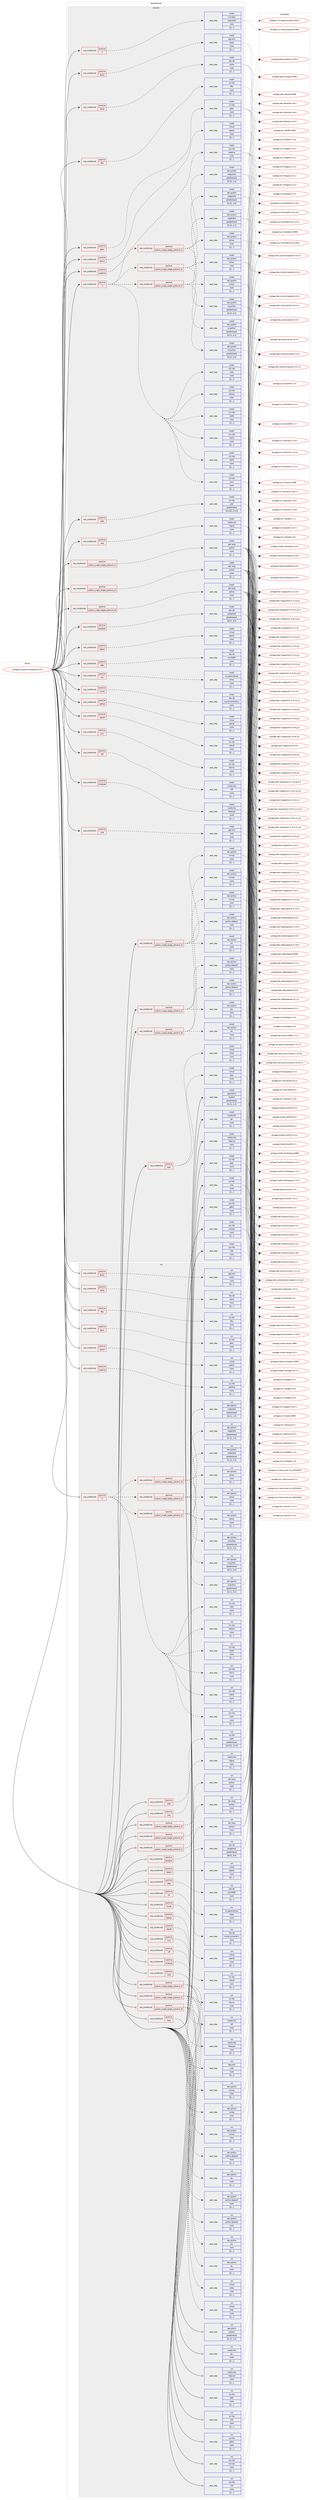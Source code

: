 digraph prolog {

# *************
# Graph options
# *************

newrank=true;
concentrate=true;
compound=true;
graph [rankdir=LR,fontname=Helvetica,fontsize=10,ranksep=1.5];#, ranksep=2.5, nodesep=0.2];
edge  [arrowhead=vee];
node  [fontname=Helvetica,fontsize=10];

# **********
# The ebuild
# **********

subgraph cluster_leftcol {
color=gray;
label=<<i>ebuild</i>>;
id [label="portage://sci-geosciences/grass-8.4.0", color=red, width=4, href="../sci-geosciences/grass-8.4.0.svg"];
}

# ****************
# The dependencies
# ****************

subgraph cluster_midcol {
color=gray;
label=<<i>dependencies</i>>;
subgraph cluster_compile {
fillcolor="#eeeeee";
style=filled;
label=<<i>compile</i>>;
subgraph cond108384 {
dependency406462 [label=<<TABLE BORDER="0" CELLBORDER="1" CELLSPACING="0" CELLPADDING="4"><TR><TD ROWSPAN="3" CELLPADDING="10">use_conditional</TD></TR><TR><TD>positive</TD></TR><TR><TD>X</TD></TR></TABLE>>, shape=none, color=red];
subgraph cond108385 {
dependency406463 [label=<<TABLE BORDER="0" CELLBORDER="1" CELLSPACING="0" CELLPADDING="4"><TR><TD ROWSPAN="3" CELLPADDING="10">use_conditional</TD></TR><TR><TD>positive</TD></TR><TR><TD>python_single_target_python3_10</TD></TR></TABLE>>, shape=none, color=red];
subgraph pack295211 {
dependency406464 [label=<<TABLE BORDER="0" CELLBORDER="1" CELLSPACING="0" CELLPADDING="4" WIDTH="220"><TR><TD ROWSPAN="6" CELLPADDING="30">pack_dep</TD></TR><TR><TD WIDTH="110">install</TD></TR><TR><TD>dev-python</TD></TR><TR><TD>matplotlib</TD></TR><TR><TD>greaterequal</TD></TR><TR><TD>[[1,2],,,1.2]</TD></TR></TABLE>>, shape=none, color=blue];
}
dependency406463:e -> dependency406464:w [weight=20,style="dashed",arrowhead="vee"];
subgraph pack295212 {
dependency406465 [label=<<TABLE BORDER="0" CELLBORDER="1" CELLSPACING="0" CELLPADDING="4" WIDTH="220"><TR><TD ROWSPAN="6" CELLPADDING="30">pack_dep</TD></TR><TR><TD WIDTH="110">install</TD></TR><TR><TD>dev-python</TD></TR><TR><TD>pillow</TD></TR><TR><TD>none</TD></TR><TR><TD>[[],,,,]</TD></TR></TABLE>>, shape=none, color=blue];
}
dependency406463:e -> dependency406465:w [weight=20,style="dashed",arrowhead="vee"];
subgraph pack295213 {
dependency406466 [label=<<TABLE BORDER="0" CELLBORDER="1" CELLSPACING="0" CELLPADDING="4" WIDTH="220"><TR><TD ROWSPAN="6" CELLPADDING="30">pack_dep</TD></TR><TR><TD WIDTH="110">install</TD></TR><TR><TD>dev-python</TD></TR><TR><TD>wxpython</TD></TR><TR><TD>greaterequal</TD></TR><TR><TD>[[4,1],,,4.1]</TD></TR></TABLE>>, shape=none, color=blue];
}
dependency406463:e -> dependency406466:w [weight=20,style="dashed",arrowhead="vee"];
}
dependency406462:e -> dependency406463:w [weight=20,style="dashed",arrowhead="vee"];
subgraph cond108386 {
dependency406467 [label=<<TABLE BORDER="0" CELLBORDER="1" CELLSPACING="0" CELLPADDING="4"><TR><TD ROWSPAN="3" CELLPADDING="10">use_conditional</TD></TR><TR><TD>positive</TD></TR><TR><TD>python_single_target_python3_11</TD></TR></TABLE>>, shape=none, color=red];
subgraph pack295214 {
dependency406468 [label=<<TABLE BORDER="0" CELLBORDER="1" CELLSPACING="0" CELLPADDING="4" WIDTH="220"><TR><TD ROWSPAN="6" CELLPADDING="30">pack_dep</TD></TR><TR><TD WIDTH="110">install</TD></TR><TR><TD>dev-python</TD></TR><TR><TD>matplotlib</TD></TR><TR><TD>greaterequal</TD></TR><TR><TD>[[1,2],,,1.2]</TD></TR></TABLE>>, shape=none, color=blue];
}
dependency406467:e -> dependency406468:w [weight=20,style="dashed",arrowhead="vee"];
subgraph pack295215 {
dependency406469 [label=<<TABLE BORDER="0" CELLBORDER="1" CELLSPACING="0" CELLPADDING="4" WIDTH="220"><TR><TD ROWSPAN="6" CELLPADDING="30">pack_dep</TD></TR><TR><TD WIDTH="110">install</TD></TR><TR><TD>dev-python</TD></TR><TR><TD>pillow</TD></TR><TR><TD>none</TD></TR><TR><TD>[[],,,,]</TD></TR></TABLE>>, shape=none, color=blue];
}
dependency406467:e -> dependency406469:w [weight=20,style="dashed",arrowhead="vee"];
subgraph pack295216 {
dependency406470 [label=<<TABLE BORDER="0" CELLBORDER="1" CELLSPACING="0" CELLPADDING="4" WIDTH="220"><TR><TD ROWSPAN="6" CELLPADDING="30">pack_dep</TD></TR><TR><TD WIDTH="110">install</TD></TR><TR><TD>dev-python</TD></TR><TR><TD>wxpython</TD></TR><TR><TD>greaterequal</TD></TR><TR><TD>[[4,1],,,4.1]</TD></TR></TABLE>>, shape=none, color=blue];
}
dependency406467:e -> dependency406470:w [weight=20,style="dashed",arrowhead="vee"];
}
dependency406462:e -> dependency406467:w [weight=20,style="dashed",arrowhead="vee"];
subgraph cond108387 {
dependency406471 [label=<<TABLE BORDER="0" CELLBORDER="1" CELLSPACING="0" CELLPADDING="4"><TR><TD ROWSPAN="3" CELLPADDING="10">use_conditional</TD></TR><TR><TD>positive</TD></TR><TR><TD>python_single_target_python3_12</TD></TR></TABLE>>, shape=none, color=red];
subgraph pack295217 {
dependency406472 [label=<<TABLE BORDER="0" CELLBORDER="1" CELLSPACING="0" CELLPADDING="4" WIDTH="220"><TR><TD ROWSPAN="6" CELLPADDING="30">pack_dep</TD></TR><TR><TD WIDTH="110">install</TD></TR><TR><TD>dev-python</TD></TR><TR><TD>matplotlib</TD></TR><TR><TD>greaterequal</TD></TR><TR><TD>[[1,2],,,1.2]</TD></TR></TABLE>>, shape=none, color=blue];
}
dependency406471:e -> dependency406472:w [weight=20,style="dashed",arrowhead="vee"];
subgraph pack295218 {
dependency406473 [label=<<TABLE BORDER="0" CELLBORDER="1" CELLSPACING="0" CELLPADDING="4" WIDTH="220"><TR><TD ROWSPAN="6" CELLPADDING="30">pack_dep</TD></TR><TR><TD WIDTH="110">install</TD></TR><TR><TD>dev-python</TD></TR><TR><TD>pillow</TD></TR><TR><TD>none</TD></TR><TR><TD>[[],,,,]</TD></TR></TABLE>>, shape=none, color=blue];
}
dependency406471:e -> dependency406473:w [weight=20,style="dashed",arrowhead="vee"];
subgraph pack295219 {
dependency406474 [label=<<TABLE BORDER="0" CELLBORDER="1" CELLSPACING="0" CELLPADDING="4" WIDTH="220"><TR><TD ROWSPAN="6" CELLPADDING="30">pack_dep</TD></TR><TR><TD WIDTH="110">install</TD></TR><TR><TD>dev-python</TD></TR><TR><TD>wxpython</TD></TR><TR><TD>greaterequal</TD></TR><TR><TD>[[4,1],,,4.1]</TD></TR></TABLE>>, shape=none, color=blue];
}
dependency406471:e -> dependency406474:w [weight=20,style="dashed",arrowhead="vee"];
}
dependency406462:e -> dependency406471:w [weight=20,style="dashed",arrowhead="vee"];
subgraph pack295220 {
dependency406475 [label=<<TABLE BORDER="0" CELLBORDER="1" CELLSPACING="0" CELLPADDING="4" WIDTH="220"><TR><TD ROWSPAN="6" CELLPADDING="30">pack_dep</TD></TR><TR><TD WIDTH="110">install</TD></TR><TR><TD>x11-libs</TD></TR><TR><TD>cairo</TD></TR><TR><TD>none</TD></TR><TR><TD>[[],,,,]</TD></TR></TABLE>>, shape=none, color=blue];
}
dependency406462:e -> dependency406475:w [weight=20,style="dashed",arrowhead="vee"];
subgraph pack295221 {
dependency406476 [label=<<TABLE BORDER="0" CELLBORDER="1" CELLSPACING="0" CELLPADDING="4" WIDTH="220"><TR><TD ROWSPAN="6" CELLPADDING="30">pack_dep</TD></TR><TR><TD WIDTH="110">install</TD></TR><TR><TD>x11-libs</TD></TR><TR><TD>libICE</TD></TR><TR><TD>none</TD></TR><TR><TD>[[],,,,]</TD></TR></TABLE>>, shape=none, color=blue];
}
dependency406462:e -> dependency406476:w [weight=20,style="dashed",arrowhead="vee"];
subgraph pack295222 {
dependency406477 [label=<<TABLE BORDER="0" CELLBORDER="1" CELLSPACING="0" CELLPADDING="4" WIDTH="220"><TR><TD ROWSPAN="6" CELLPADDING="30">pack_dep</TD></TR><TR><TD WIDTH="110">install</TD></TR><TR><TD>x11-libs</TD></TR><TR><TD>libSM</TD></TR><TR><TD>none</TD></TR><TR><TD>[[],,,,]</TD></TR></TABLE>>, shape=none, color=blue];
}
dependency406462:e -> dependency406477:w [weight=20,style="dashed",arrowhead="vee"];
subgraph pack295223 {
dependency406478 [label=<<TABLE BORDER="0" CELLBORDER="1" CELLSPACING="0" CELLPADDING="4" WIDTH="220"><TR><TD ROWSPAN="6" CELLPADDING="30">pack_dep</TD></TR><TR><TD WIDTH="110">install</TD></TR><TR><TD>x11-libs</TD></TR><TR><TD>libX11</TD></TR><TR><TD>none</TD></TR><TR><TD>[[],,,,]</TD></TR></TABLE>>, shape=none, color=blue];
}
dependency406462:e -> dependency406478:w [weight=20,style="dashed",arrowhead="vee"];
subgraph pack295224 {
dependency406479 [label=<<TABLE BORDER="0" CELLBORDER="1" CELLSPACING="0" CELLPADDING="4" WIDTH="220"><TR><TD ROWSPAN="6" CELLPADDING="30">pack_dep</TD></TR><TR><TD WIDTH="110">install</TD></TR><TR><TD>x11-libs</TD></TR><TR><TD>libXext</TD></TR><TR><TD>none</TD></TR><TR><TD>[[],,,,]</TD></TR></TABLE>>, shape=none, color=blue];
}
dependency406462:e -> dependency406479:w [weight=20,style="dashed",arrowhead="vee"];
subgraph pack295225 {
dependency406480 [label=<<TABLE BORDER="0" CELLBORDER="1" CELLSPACING="0" CELLPADDING="4" WIDTH="220"><TR><TD ROWSPAN="6" CELLPADDING="30">pack_dep</TD></TR><TR><TD WIDTH="110">install</TD></TR><TR><TD>x11-libs</TD></TR><TR><TD>libXt</TD></TR><TR><TD>none</TD></TR><TR><TD>[[],,,,]</TD></TR></TABLE>>, shape=none, color=blue];
}
dependency406462:e -> dependency406480:w [weight=20,style="dashed",arrowhead="vee"];
}
id:e -> dependency406462:w [weight=20,style="solid",arrowhead="vee"];
subgraph cond108388 {
dependency406481 [label=<<TABLE BORDER="0" CELLBORDER="1" CELLSPACING="0" CELLPADDING="4"><TR><TD ROWSPAN="3" CELLPADDING="10">use_conditional</TD></TR><TR><TD>positive</TD></TR><TR><TD>X</TD></TR></TABLE>>, shape=none, color=red];
subgraph pack295226 {
dependency406482 [label=<<TABLE BORDER="0" CELLBORDER="1" CELLSPACING="0" CELLPADDING="4" WIDTH="220"><TR><TD ROWSPAN="6" CELLPADDING="30">pack_dep</TD></TR><TR><TD WIDTH="110">install</TD></TR><TR><TD>x11-base</TD></TR><TR><TD>xorg-proto</TD></TR><TR><TD>none</TD></TR><TR><TD>[[],,,,]</TD></TR></TABLE>>, shape=none, color=blue];
}
dependency406481:e -> dependency406482:w [weight=20,style="dashed",arrowhead="vee"];
}
id:e -> dependency406481:w [weight=20,style="solid",arrowhead="vee"];
subgraph cond108389 {
dependency406483 [label=<<TABLE BORDER="0" CELLBORDER="1" CELLSPACING="0" CELLPADDING="4"><TR><TD ROWSPAN="3" CELLPADDING="10">use_conditional</TD></TR><TR><TD>positive</TD></TR><TR><TD>blas</TD></TR></TABLE>>, shape=none, color=red];
subgraph pack295227 {
dependency406484 [label=<<TABLE BORDER="0" CELLBORDER="1" CELLSPACING="0" CELLPADDING="4" WIDTH="220"><TR><TD ROWSPAN="6" CELLPADDING="30">pack_dep</TD></TR><TR><TD WIDTH="110">install</TD></TR><TR><TD>virtual</TD></TR><TR><TD>cblas</TD></TR><TR><TD>none</TD></TR><TR><TD>[[],,,,]</TD></TR></TABLE>>, shape=none, color=blue];
}
dependency406483:e -> dependency406484:w [weight=20,style="dashed",arrowhead="vee"];
subgraph pack295228 {
dependency406485 [label=<<TABLE BORDER="0" CELLBORDER="1" CELLSPACING="0" CELLPADDING="4" WIDTH="220"><TR><TD ROWSPAN="6" CELLPADDING="30">pack_dep</TD></TR><TR><TD WIDTH="110">install</TD></TR><TR><TD>virtual</TD></TR><TR><TD>blas</TD></TR><TR><TD>none</TD></TR><TR><TD>[[],,,,]</TD></TR></TABLE>>, shape=none, color=blue];
}
dependency406483:e -> dependency406485:w [weight=20,style="dashed",arrowhead="vee"];
}
id:e -> dependency406483:w [weight=20,style="solid",arrowhead="vee"];
subgraph cond108390 {
dependency406486 [label=<<TABLE BORDER="0" CELLBORDER="1" CELLSPACING="0" CELLPADDING="4"><TR><TD ROWSPAN="3" CELLPADDING="10">use_conditional</TD></TR><TR><TD>positive</TD></TR><TR><TD>bzip2</TD></TR></TABLE>>, shape=none, color=red];
subgraph pack295229 {
dependency406487 [label=<<TABLE BORDER="0" CELLBORDER="1" CELLSPACING="0" CELLPADDING="4" WIDTH="220"><TR><TD ROWSPAN="6" CELLPADDING="30">pack_dep</TD></TR><TR><TD WIDTH="110">install</TD></TR><TR><TD>app-arch</TD></TR><TR><TD>bzip2</TD></TR><TR><TD>none</TD></TR><TR><TD>[[],,,,]</TD></TR></TABLE>>, shape=none, color=blue];
}
dependency406486:e -> dependency406487:w [weight=20,style="dashed",arrowhead="vee"];
}
id:e -> dependency406486:w [weight=20,style="solid",arrowhead="vee"];
subgraph cond108391 {
dependency406488 [label=<<TABLE BORDER="0" CELLBORDER="1" CELLSPACING="0" CELLPADDING="4"><TR><TD ROWSPAN="3" CELLPADDING="10">use_conditional</TD></TR><TR><TD>positive</TD></TR><TR><TD>fftw</TD></TR></TABLE>>, shape=none, color=red];
subgraph pack295230 {
dependency406489 [label=<<TABLE BORDER="0" CELLBORDER="1" CELLSPACING="0" CELLPADDING="4" WIDTH="220"><TR><TD ROWSPAN="6" CELLPADDING="30">pack_dep</TD></TR><TR><TD WIDTH="110">install</TD></TR><TR><TD>sci-libs</TD></TR><TR><TD>fftw</TD></TR><TR><TD>none</TD></TR><TR><TD>[[],,,,]</TD></TR></TABLE>>, shape=none, color=blue];
}
dependency406488:e -> dependency406489:w [weight=20,style="dashed",arrowhead="vee"];
}
id:e -> dependency406488:w [weight=20,style="solid",arrowhead="vee"];
subgraph cond108392 {
dependency406490 [label=<<TABLE BORDER="0" CELLBORDER="1" CELLSPACING="0" CELLPADDING="4"><TR><TD ROWSPAN="3" CELLPADDING="10">use_conditional</TD></TR><TR><TD>positive</TD></TR><TR><TD>geos</TD></TR></TABLE>>, shape=none, color=red];
subgraph pack295231 {
dependency406491 [label=<<TABLE BORDER="0" CELLBORDER="1" CELLSPACING="0" CELLPADDING="4" WIDTH="220"><TR><TD ROWSPAN="6" CELLPADDING="30">pack_dep</TD></TR><TR><TD WIDTH="110">install</TD></TR><TR><TD>sci-libs</TD></TR><TR><TD>geos</TD></TR><TR><TD>none</TD></TR><TR><TD>[[],,,,]</TD></TR></TABLE>>, shape=none, color=blue];
}
dependency406490:e -> dependency406491:w [weight=20,style="dashed",arrowhead="vee"];
}
id:e -> dependency406490:w [weight=20,style="solid",arrowhead="vee"];
subgraph cond108393 {
dependency406492 [label=<<TABLE BORDER="0" CELLBORDER="1" CELLSPACING="0" CELLPADDING="4"><TR><TD ROWSPAN="3" CELLPADDING="10">use_conditional</TD></TR><TR><TD>positive</TD></TR><TR><TD>lapack</TD></TR></TABLE>>, shape=none, color=red];
subgraph pack295232 {
dependency406493 [label=<<TABLE BORDER="0" CELLBORDER="1" CELLSPACING="0" CELLPADDING="4" WIDTH="220"><TR><TD ROWSPAN="6" CELLPADDING="30">pack_dep</TD></TR><TR><TD WIDTH="110">install</TD></TR><TR><TD>virtual</TD></TR><TR><TD>lapack</TD></TR><TR><TD>none</TD></TR><TR><TD>[[],,,,]</TD></TR></TABLE>>, shape=none, color=blue];
}
dependency406492:e -> dependency406493:w [weight=20,style="dashed",arrowhead="vee"];
}
id:e -> dependency406492:w [weight=20,style="solid",arrowhead="vee"];
subgraph cond108394 {
dependency406494 [label=<<TABLE BORDER="0" CELLBORDER="1" CELLSPACING="0" CELLPADDING="4"><TR><TD ROWSPAN="3" CELLPADDING="10">use_conditional</TD></TR><TR><TD>positive</TD></TR><TR><TD>las</TD></TR></TABLE>>, shape=none, color=red];
subgraph pack295233 {
dependency406495 [label=<<TABLE BORDER="0" CELLBORDER="1" CELLSPACING="0" CELLPADDING="4" WIDTH="220"><TR><TD ROWSPAN="6" CELLPADDING="30">pack_dep</TD></TR><TR><TD WIDTH="110">install</TD></TR><TR><TD>sci-geosciences</TD></TR><TR><TD>liblas</TD></TR><TR><TD>none</TD></TR><TR><TD>[[],,,,]</TD></TR></TABLE>>, shape=none, color=blue];
}
dependency406494:e -> dependency406495:w [weight=20,style="dashed",arrowhead="vee"];
}
id:e -> dependency406494:w [weight=20,style="solid",arrowhead="vee"];
subgraph cond108395 {
dependency406496 [label=<<TABLE BORDER="0" CELLBORDER="1" CELLSPACING="0" CELLPADDING="4"><TR><TD ROWSPAN="3" CELLPADDING="10">use_conditional</TD></TR><TR><TD>positive</TD></TR><TR><TD>mysql</TD></TR></TABLE>>, shape=none, color=red];
subgraph pack295234 {
dependency406497 [label=<<TABLE BORDER="0" CELLBORDER="1" CELLSPACING="0" CELLPADDING="4" WIDTH="220"><TR><TD ROWSPAN="6" CELLPADDING="30">pack_dep</TD></TR><TR><TD WIDTH="110">install</TD></TR><TR><TD>dev-db</TD></TR><TR><TD>mysql-connector-c</TD></TR><TR><TD>none</TD></TR><TR><TD>[[],,,,]</TD></TR></TABLE>>, shape=none, color=blue];
}
dependency406496:e -> dependency406497:w [weight=20,style="dashed",arrowhead="vee"];
}
id:e -> dependency406496:w [weight=20,style="solid",arrowhead="vee"];
subgraph cond108396 {
dependency406498 [label=<<TABLE BORDER="0" CELLBORDER="1" CELLSPACING="0" CELLPADDING="4"><TR><TD ROWSPAN="3" CELLPADDING="10">use_conditional</TD></TR><TR><TD>positive</TD></TR><TR><TD>netcdf</TD></TR></TABLE>>, shape=none, color=red];
subgraph pack295235 {
dependency406499 [label=<<TABLE BORDER="0" CELLBORDER="1" CELLSPACING="0" CELLPADDING="4" WIDTH="220"><TR><TD ROWSPAN="6" CELLPADDING="30">pack_dep</TD></TR><TR><TD WIDTH="110">install</TD></TR><TR><TD>sci-libs</TD></TR><TR><TD>netcdf</TD></TR><TR><TD>none</TD></TR><TR><TD>[[],,,,]</TD></TR></TABLE>>, shape=none, color=blue];
}
dependency406498:e -> dependency406499:w [weight=20,style="dashed",arrowhead="vee"];
}
id:e -> dependency406498:w [weight=20,style="solid",arrowhead="vee"];
subgraph cond108397 {
dependency406500 [label=<<TABLE BORDER="0" CELLBORDER="1" CELLSPACING="0" CELLPADDING="4"><TR><TD ROWSPAN="3" CELLPADDING="10">use_conditional</TD></TR><TR><TD>positive</TD></TR><TR><TD>odbc</TD></TR></TABLE>>, shape=none, color=red];
subgraph pack295236 {
dependency406501 [label=<<TABLE BORDER="0" CELLBORDER="1" CELLSPACING="0" CELLPADDING="4" WIDTH="220"><TR><TD ROWSPAN="6" CELLPADDING="30">pack_dep</TD></TR><TR><TD WIDTH="110">install</TD></TR><TR><TD>dev-db</TD></TR><TR><TD>unixODBC</TD></TR><TR><TD>none</TD></TR><TR><TD>[[],,,,]</TD></TR></TABLE>>, shape=none, color=blue];
}
dependency406500:e -> dependency406501:w [weight=20,style="dashed",arrowhead="vee"];
}
id:e -> dependency406500:w [weight=20,style="solid",arrowhead="vee"];
subgraph cond108398 {
dependency406502 [label=<<TABLE BORDER="0" CELLBORDER="1" CELLSPACING="0" CELLPADDING="4"><TR><TD ROWSPAN="3" CELLPADDING="10">use_conditional</TD></TR><TR><TD>positive</TD></TR><TR><TD>opencl</TD></TR></TABLE>>, shape=none, color=red];
subgraph pack295237 {
dependency406503 [label=<<TABLE BORDER="0" CELLBORDER="1" CELLSPACING="0" CELLPADDING="4" WIDTH="220"><TR><TD ROWSPAN="6" CELLPADDING="30">pack_dep</TD></TR><TR><TD WIDTH="110">install</TD></TR><TR><TD>virtual</TD></TR><TR><TD>opencl</TD></TR><TR><TD>none</TD></TR><TR><TD>[[],,,,]</TD></TR></TABLE>>, shape=none, color=blue];
}
dependency406502:e -> dependency406503:w [weight=20,style="dashed",arrowhead="vee"];
}
id:e -> dependency406502:w [weight=20,style="solid",arrowhead="vee"];
subgraph cond108399 {
dependency406504 [label=<<TABLE BORDER="0" CELLBORDER="1" CELLSPACING="0" CELLPADDING="4"><TR><TD ROWSPAN="3" CELLPADDING="10">use_conditional</TD></TR><TR><TD>positive</TD></TR><TR><TD>opengl</TD></TR></TABLE>>, shape=none, color=red];
subgraph pack295238 {
dependency406505 [label=<<TABLE BORDER="0" CELLBORDER="1" CELLSPACING="0" CELLPADDING="4" WIDTH="220"><TR><TD ROWSPAN="6" CELLPADDING="30">pack_dep</TD></TR><TR><TD WIDTH="110">install</TD></TR><TR><TD>virtual</TD></TR><TR><TD>opengl</TD></TR><TR><TD>none</TD></TR><TR><TD>[[],,,,]</TD></TR></TABLE>>, shape=none, color=blue];
}
dependency406504:e -> dependency406505:w [weight=20,style="dashed",arrowhead="vee"];
}
id:e -> dependency406504:w [weight=20,style="solid",arrowhead="vee"];
subgraph cond108400 {
dependency406506 [label=<<TABLE BORDER="0" CELLBORDER="1" CELLSPACING="0" CELLPADDING="4"><TR><TD ROWSPAN="3" CELLPADDING="10">use_conditional</TD></TR><TR><TD>positive</TD></TR><TR><TD>pdal</TD></TR></TABLE>>, shape=none, color=red];
subgraph pack295239 {
dependency406507 [label=<<TABLE BORDER="0" CELLBORDER="1" CELLSPACING="0" CELLPADDING="4" WIDTH="220"><TR><TD ROWSPAN="6" CELLPADDING="30">pack_dep</TD></TR><TR><TD WIDTH="110">install</TD></TR><TR><TD>sci-libs</TD></TR><TR><TD>pdal</TD></TR><TR><TD>greaterequal</TD></TR><TR><TD>[[2,0,0],,,2.0.0]</TD></TR></TABLE>>, shape=none, color=blue];
}
dependency406506:e -> dependency406507:w [weight=20,style="dashed",arrowhead="vee"];
}
id:e -> dependency406506:w [weight=20,style="solid",arrowhead="vee"];
subgraph cond108401 {
dependency406508 [label=<<TABLE BORDER="0" CELLBORDER="1" CELLSPACING="0" CELLPADDING="4"><TR><TD ROWSPAN="3" CELLPADDING="10">use_conditional</TD></TR><TR><TD>positive</TD></TR><TR><TD>png</TD></TR></TABLE>>, shape=none, color=red];
subgraph pack295240 {
dependency406509 [label=<<TABLE BORDER="0" CELLBORDER="1" CELLSPACING="0" CELLPADDING="4" WIDTH="220"><TR><TD ROWSPAN="6" CELLPADDING="30">pack_dep</TD></TR><TR><TD WIDTH="110">install</TD></TR><TR><TD>media-libs</TD></TR><TR><TD>libpng</TD></TR><TR><TD>none</TD></TR><TR><TD>[[],,,,]</TD></TR></TABLE>>, shape=none, color=blue];
}
dependency406508:e -> dependency406509:w [weight=20,style="dashed",arrowhead="vee"];
}
id:e -> dependency406508:w [weight=20,style="solid",arrowhead="vee"];
subgraph cond108402 {
dependency406510 [label=<<TABLE BORDER="0" CELLBORDER="1" CELLSPACING="0" CELLPADDING="4"><TR><TD ROWSPAN="3" CELLPADDING="10">use_conditional</TD></TR><TR><TD>positive</TD></TR><TR><TD>postgres</TD></TR></TABLE>>, shape=none, color=red];
subgraph pack295241 {
dependency406511 [label=<<TABLE BORDER="0" CELLBORDER="1" CELLSPACING="0" CELLPADDING="4" WIDTH="220"><TR><TD ROWSPAN="6" CELLPADDING="30">pack_dep</TD></TR><TR><TD WIDTH="110">install</TD></TR><TR><TD>dev-db</TD></TR><TR><TD>postgresql</TD></TR><TR><TD>greaterequal</TD></TR><TR><TD>[[8,4],,,8.4]</TD></TR></TABLE>>, shape=none, color=blue];
}
dependency406510:e -> dependency406511:w [weight=20,style="dashed",arrowhead="vee"];
}
id:e -> dependency406510:w [weight=20,style="solid",arrowhead="vee"];
subgraph cond108403 {
dependency406512 [label=<<TABLE BORDER="0" CELLBORDER="1" CELLSPACING="0" CELLPADDING="4"><TR><TD ROWSPAN="3" CELLPADDING="10">use_conditional</TD></TR><TR><TD>positive</TD></TR><TR><TD>python_single_target_python3_10</TD></TR></TABLE>>, shape=none, color=red];
subgraph pack295242 {
dependency406513 [label=<<TABLE BORDER="0" CELLBORDER="1" CELLSPACING="0" CELLPADDING="4" WIDTH="220"><TR><TD ROWSPAN="6" CELLPADDING="30">pack_dep</TD></TR><TR><TD WIDTH="110">install</TD></TR><TR><TD>dev-lang</TD></TR><TR><TD>python</TD></TR><TR><TD>none</TD></TR><TR><TD>[[],,,,]</TD></TR></TABLE>>, shape=none, color=blue];
}
dependency406512:e -> dependency406513:w [weight=20,style="dashed",arrowhead="vee"];
}
id:e -> dependency406512:w [weight=20,style="solid",arrowhead="vee"];
subgraph cond108404 {
dependency406514 [label=<<TABLE BORDER="0" CELLBORDER="1" CELLSPACING="0" CELLPADDING="4"><TR><TD ROWSPAN="3" CELLPADDING="10">use_conditional</TD></TR><TR><TD>positive</TD></TR><TR><TD>python_single_target_python3_10</TD></TR></TABLE>>, shape=none, color=red];
subgraph pack295243 {
dependency406515 [label=<<TABLE BORDER="0" CELLBORDER="1" CELLSPACING="0" CELLPADDING="4" WIDTH="220"><TR><TD ROWSPAN="6" CELLPADDING="30">pack_dep</TD></TR><TR><TD WIDTH="110">install</TD></TR><TR><TD>dev-python</TD></TR><TR><TD>numpy</TD></TR><TR><TD>none</TD></TR><TR><TD>[[],,,,]</TD></TR></TABLE>>, shape=none, color=blue];
}
dependency406514:e -> dependency406515:w [weight=20,style="dashed",arrowhead="vee"];
subgraph pack295244 {
dependency406516 [label=<<TABLE BORDER="0" CELLBORDER="1" CELLSPACING="0" CELLPADDING="4" WIDTH="220"><TR><TD ROWSPAN="6" CELLPADDING="30">pack_dep</TD></TR><TR><TD WIDTH="110">install</TD></TR><TR><TD>dev-python</TD></TR><TR><TD>ply</TD></TR><TR><TD>none</TD></TR><TR><TD>[[],,,,]</TD></TR></TABLE>>, shape=none, color=blue];
}
dependency406514:e -> dependency406516:w [weight=20,style="dashed",arrowhead="vee"];
subgraph pack295245 {
dependency406517 [label=<<TABLE BORDER="0" CELLBORDER="1" CELLSPACING="0" CELLPADDING="4" WIDTH="220"><TR><TD ROWSPAN="6" CELLPADDING="30">pack_dep</TD></TR><TR><TD WIDTH="110">install</TD></TR><TR><TD>dev-python</TD></TR><TR><TD>python-dateutil</TD></TR><TR><TD>none</TD></TR><TR><TD>[[],,,,]</TD></TR></TABLE>>, shape=none, color=blue];
}
dependency406514:e -> dependency406517:w [weight=20,style="dashed",arrowhead="vee"];
}
id:e -> dependency406514:w [weight=20,style="solid",arrowhead="vee"];
subgraph cond108405 {
dependency406518 [label=<<TABLE BORDER="0" CELLBORDER="1" CELLSPACING="0" CELLPADDING="4"><TR><TD ROWSPAN="3" CELLPADDING="10">use_conditional</TD></TR><TR><TD>positive</TD></TR><TR><TD>python_single_target_python3_11</TD></TR></TABLE>>, shape=none, color=red];
subgraph pack295246 {
dependency406519 [label=<<TABLE BORDER="0" CELLBORDER="1" CELLSPACING="0" CELLPADDING="4" WIDTH="220"><TR><TD ROWSPAN="6" CELLPADDING="30">pack_dep</TD></TR><TR><TD WIDTH="110">install</TD></TR><TR><TD>dev-lang</TD></TR><TR><TD>python</TD></TR><TR><TD>none</TD></TR><TR><TD>[[],,,,]</TD></TR></TABLE>>, shape=none, color=blue];
}
dependency406518:e -> dependency406519:w [weight=20,style="dashed",arrowhead="vee"];
}
id:e -> dependency406518:w [weight=20,style="solid",arrowhead="vee"];
subgraph cond108406 {
dependency406520 [label=<<TABLE BORDER="0" CELLBORDER="1" CELLSPACING="0" CELLPADDING="4"><TR><TD ROWSPAN="3" CELLPADDING="10">use_conditional</TD></TR><TR><TD>positive</TD></TR><TR><TD>python_single_target_python3_11</TD></TR></TABLE>>, shape=none, color=red];
subgraph pack295247 {
dependency406521 [label=<<TABLE BORDER="0" CELLBORDER="1" CELLSPACING="0" CELLPADDING="4" WIDTH="220"><TR><TD ROWSPAN="6" CELLPADDING="30">pack_dep</TD></TR><TR><TD WIDTH="110">install</TD></TR><TR><TD>dev-python</TD></TR><TR><TD>numpy</TD></TR><TR><TD>none</TD></TR><TR><TD>[[],,,,]</TD></TR></TABLE>>, shape=none, color=blue];
}
dependency406520:e -> dependency406521:w [weight=20,style="dashed",arrowhead="vee"];
subgraph pack295248 {
dependency406522 [label=<<TABLE BORDER="0" CELLBORDER="1" CELLSPACING="0" CELLPADDING="4" WIDTH="220"><TR><TD ROWSPAN="6" CELLPADDING="30">pack_dep</TD></TR><TR><TD WIDTH="110">install</TD></TR><TR><TD>dev-python</TD></TR><TR><TD>ply</TD></TR><TR><TD>none</TD></TR><TR><TD>[[],,,,]</TD></TR></TABLE>>, shape=none, color=blue];
}
dependency406520:e -> dependency406522:w [weight=20,style="dashed",arrowhead="vee"];
subgraph pack295249 {
dependency406523 [label=<<TABLE BORDER="0" CELLBORDER="1" CELLSPACING="0" CELLPADDING="4" WIDTH="220"><TR><TD ROWSPAN="6" CELLPADDING="30">pack_dep</TD></TR><TR><TD WIDTH="110">install</TD></TR><TR><TD>dev-python</TD></TR><TR><TD>python-dateutil</TD></TR><TR><TD>none</TD></TR><TR><TD>[[],,,,]</TD></TR></TABLE>>, shape=none, color=blue];
}
dependency406520:e -> dependency406523:w [weight=20,style="dashed",arrowhead="vee"];
}
id:e -> dependency406520:w [weight=20,style="solid",arrowhead="vee"];
subgraph cond108407 {
dependency406524 [label=<<TABLE BORDER="0" CELLBORDER="1" CELLSPACING="0" CELLPADDING="4"><TR><TD ROWSPAN="3" CELLPADDING="10">use_conditional</TD></TR><TR><TD>positive</TD></TR><TR><TD>python_single_target_python3_12</TD></TR></TABLE>>, shape=none, color=red];
subgraph pack295250 {
dependency406525 [label=<<TABLE BORDER="0" CELLBORDER="1" CELLSPACING="0" CELLPADDING="4" WIDTH="220"><TR><TD ROWSPAN="6" CELLPADDING="30">pack_dep</TD></TR><TR><TD WIDTH="110">install</TD></TR><TR><TD>dev-lang</TD></TR><TR><TD>python</TD></TR><TR><TD>none</TD></TR><TR><TD>[[],,,,]</TD></TR></TABLE>>, shape=none, color=blue];
}
dependency406524:e -> dependency406525:w [weight=20,style="dashed",arrowhead="vee"];
}
id:e -> dependency406524:w [weight=20,style="solid",arrowhead="vee"];
subgraph cond108408 {
dependency406526 [label=<<TABLE BORDER="0" CELLBORDER="1" CELLSPACING="0" CELLPADDING="4"><TR><TD ROWSPAN="3" CELLPADDING="10">use_conditional</TD></TR><TR><TD>positive</TD></TR><TR><TD>python_single_target_python3_12</TD></TR></TABLE>>, shape=none, color=red];
subgraph pack295251 {
dependency406527 [label=<<TABLE BORDER="0" CELLBORDER="1" CELLSPACING="0" CELLPADDING="4" WIDTH="220"><TR><TD ROWSPAN="6" CELLPADDING="30">pack_dep</TD></TR><TR><TD WIDTH="110">install</TD></TR><TR><TD>dev-python</TD></TR><TR><TD>numpy</TD></TR><TR><TD>none</TD></TR><TR><TD>[[],,,,]</TD></TR></TABLE>>, shape=none, color=blue];
}
dependency406526:e -> dependency406527:w [weight=20,style="dashed",arrowhead="vee"];
subgraph pack295252 {
dependency406528 [label=<<TABLE BORDER="0" CELLBORDER="1" CELLSPACING="0" CELLPADDING="4" WIDTH="220"><TR><TD ROWSPAN="6" CELLPADDING="30">pack_dep</TD></TR><TR><TD WIDTH="110">install</TD></TR><TR><TD>dev-python</TD></TR><TR><TD>ply</TD></TR><TR><TD>none</TD></TR><TR><TD>[[],,,,]</TD></TR></TABLE>>, shape=none, color=blue];
}
dependency406526:e -> dependency406528:w [weight=20,style="dashed",arrowhead="vee"];
subgraph pack295253 {
dependency406529 [label=<<TABLE BORDER="0" CELLBORDER="1" CELLSPACING="0" CELLPADDING="4" WIDTH="220"><TR><TD ROWSPAN="6" CELLPADDING="30">pack_dep</TD></TR><TR><TD WIDTH="110">install</TD></TR><TR><TD>dev-python</TD></TR><TR><TD>python-dateutil</TD></TR><TR><TD>none</TD></TR><TR><TD>[[],,,,]</TD></TR></TABLE>>, shape=none, color=blue];
}
dependency406526:e -> dependency406529:w [weight=20,style="dashed",arrowhead="vee"];
}
id:e -> dependency406526:w [weight=20,style="solid",arrowhead="vee"];
subgraph cond108409 {
dependency406530 [label=<<TABLE BORDER="0" CELLBORDER="1" CELLSPACING="0" CELLPADDING="4"><TR><TD ROWSPAN="3" CELLPADDING="10">use_conditional</TD></TR><TR><TD>positive</TD></TR><TR><TD>readline</TD></TR></TABLE>>, shape=none, color=red];
subgraph pack295254 {
dependency406531 [label=<<TABLE BORDER="0" CELLBORDER="1" CELLSPACING="0" CELLPADDING="4" WIDTH="220"><TR><TD ROWSPAN="6" CELLPADDING="30">pack_dep</TD></TR><TR><TD WIDTH="110">install</TD></TR><TR><TD>sys-libs</TD></TR><TR><TD>readline</TD></TR><TR><TD>none</TD></TR><TR><TD>[[],,,,]</TD></TR></TABLE>>, shape=none, color=blue];
}
dependency406530:e -> dependency406531:w [weight=20,style="dashed",arrowhead="vee"];
}
id:e -> dependency406530:w [weight=20,style="solid",arrowhead="vee"];
subgraph cond108410 {
dependency406532 [label=<<TABLE BORDER="0" CELLBORDER="1" CELLSPACING="0" CELLPADDING="4"><TR><TD ROWSPAN="3" CELLPADDING="10">use_conditional</TD></TR><TR><TD>positive</TD></TR><TR><TD>sqlite</TD></TR></TABLE>>, shape=none, color=red];
subgraph pack295255 {
dependency406533 [label=<<TABLE BORDER="0" CELLBORDER="1" CELLSPACING="0" CELLPADDING="4" WIDTH="220"><TR><TD ROWSPAN="6" CELLPADDING="30">pack_dep</TD></TR><TR><TD WIDTH="110">install</TD></TR><TR><TD>dev-db</TD></TR><TR><TD>sqlite</TD></TR><TR><TD>none</TD></TR><TR><TD>[[],,,,]</TD></TR></TABLE>>, shape=none, color=blue];
}
dependency406532:e -> dependency406533:w [weight=20,style="dashed",arrowhead="vee"];
}
id:e -> dependency406532:w [weight=20,style="solid",arrowhead="vee"];
subgraph cond108411 {
dependency406534 [label=<<TABLE BORDER="0" CELLBORDER="1" CELLSPACING="0" CELLPADDING="4"><TR><TD ROWSPAN="3" CELLPADDING="10">use_conditional</TD></TR><TR><TD>positive</TD></TR><TR><TD>svm</TD></TR></TABLE>>, shape=none, color=red];
subgraph pack295256 {
dependency406535 [label=<<TABLE BORDER="0" CELLBORDER="1" CELLSPACING="0" CELLPADDING="4" WIDTH="220"><TR><TD ROWSPAN="6" CELLPADDING="30">pack_dep</TD></TR><TR><TD WIDTH="110">install</TD></TR><TR><TD>sci-libs</TD></TR><TR><TD>libsvm</TD></TR><TR><TD>none</TD></TR><TR><TD>[[],,,,]</TD></TR></TABLE>>, shape=none, color=blue];
}
dependency406534:e -> dependency406535:w [weight=20,style="dashed",arrowhead="vee"];
}
id:e -> dependency406534:w [weight=20,style="solid",arrowhead="vee"];
subgraph cond108412 {
dependency406536 [label=<<TABLE BORDER="0" CELLBORDER="1" CELLSPACING="0" CELLPADDING="4"><TR><TD ROWSPAN="3" CELLPADDING="10">use_conditional</TD></TR><TR><TD>positive</TD></TR><TR><TD>tiff</TD></TR></TABLE>>, shape=none, color=red];
subgraph pack295257 {
dependency406537 [label=<<TABLE BORDER="0" CELLBORDER="1" CELLSPACING="0" CELLPADDING="4" WIDTH="220"><TR><TD ROWSPAN="6" CELLPADDING="30">pack_dep</TD></TR><TR><TD WIDTH="110">install</TD></TR><TR><TD>media-libs</TD></TR><TR><TD>tiff</TD></TR><TR><TD>none</TD></TR><TR><TD>[[],,,,]</TD></TR></TABLE>>, shape=none, color=blue];
}
dependency406536:e -> dependency406537:w [weight=20,style="dashed",arrowhead="vee"];
}
id:e -> dependency406536:w [weight=20,style="solid",arrowhead="vee"];
subgraph cond108413 {
dependency406538 [label=<<TABLE BORDER="0" CELLBORDER="1" CELLSPACING="0" CELLPADDING="4"><TR><TD ROWSPAN="3" CELLPADDING="10">use_conditional</TD></TR><TR><TD>positive</TD></TR><TR><TD>truetype</TD></TR></TABLE>>, shape=none, color=red];
subgraph pack295258 {
dependency406539 [label=<<TABLE BORDER="0" CELLBORDER="1" CELLSPACING="0" CELLPADDING="4" WIDTH="220"><TR><TD ROWSPAN="6" CELLPADDING="30">pack_dep</TD></TR><TR><TD WIDTH="110">install</TD></TR><TR><TD>media-libs</TD></TR><TR><TD>freetype</TD></TR><TR><TD>none</TD></TR><TR><TD>[[],,,,]</TD></TR></TABLE>>, shape=none, color=blue];
}
dependency406538:e -> dependency406539:w [weight=20,style="dashed",arrowhead="vee"];
}
id:e -> dependency406538:w [weight=20,style="solid",arrowhead="vee"];
subgraph cond108414 {
dependency406540 [label=<<TABLE BORDER="0" CELLBORDER="1" CELLSPACING="0" CELLPADDING="4"><TR><TD ROWSPAN="3" CELLPADDING="10">use_conditional</TD></TR><TR><TD>positive</TD></TR><TR><TD>zstd</TD></TR></TABLE>>, shape=none, color=red];
subgraph pack295259 {
dependency406541 [label=<<TABLE BORDER="0" CELLBORDER="1" CELLSPACING="0" CELLPADDING="4" WIDTH="220"><TR><TD ROWSPAN="6" CELLPADDING="30">pack_dep</TD></TR><TR><TD WIDTH="110">install</TD></TR><TR><TD>app-arch</TD></TR><TR><TD>zstd</TD></TR><TR><TD>none</TD></TR><TR><TD>[[],,,,]</TD></TR></TABLE>>, shape=none, color=blue];
}
dependency406540:e -> dependency406541:w [weight=20,style="dashed",arrowhead="vee"];
}
id:e -> dependency406540:w [weight=20,style="solid",arrowhead="vee"];
subgraph pack295260 {
dependency406542 [label=<<TABLE BORDER="0" CELLBORDER="1" CELLSPACING="0" CELLPADDING="4" WIDTH="220"><TR><TD ROWSPAN="6" CELLPADDING="30">pack_dep</TD></TR><TR><TD WIDTH="110">install</TD></TR><TR><TD>app-admin</TD></TR><TR><TD>eselect</TD></TR><TR><TD>greaterequal</TD></TR><TR><TD>[[1,2],,,1.2]</TD></TR></TABLE>>, shape=none, color=blue];
}
id:e -> dependency406542:w [weight=20,style="solid",arrowhead="vee"];
subgraph pack295261 {
dependency406543 [label=<<TABLE BORDER="0" CELLBORDER="1" CELLSPACING="0" CELLPADDING="4" WIDTH="220"><TR><TD ROWSPAN="6" CELLPADDING="30">pack_dep</TD></TR><TR><TD WIDTH="110">install</TD></TR><TR><TD>media-libs</TD></TR><TR><TD>glu</TD></TR><TR><TD>none</TD></TR><TR><TD>[[],,,,]</TD></TR></TABLE>>, shape=none, color=blue];
}
id:e -> dependency406543:w [weight=20,style="solid",arrowhead="vee"];
subgraph pack295262 {
dependency406544 [label=<<TABLE BORDER="0" CELLBORDER="1" CELLSPACING="0" CELLPADDING="4" WIDTH="220"><TR><TD ROWSPAN="6" CELLPADDING="30">pack_dep</TD></TR><TR><TD WIDTH="110">install</TD></TR><TR><TD>media-libs</TD></TR><TR><TD>libglvnd</TD></TR><TR><TD>none</TD></TR><TR><TD>[[],,,,]</TD></TR></TABLE>>, shape=none, color=blue];
}
id:e -> dependency406544:w [weight=20,style="solid",arrowhead="vee"];
subgraph pack295263 {
dependency406545 [label=<<TABLE BORDER="0" CELLBORDER="1" CELLSPACING="0" CELLPADDING="4" WIDTH="220"><TR><TD ROWSPAN="6" CELLPADDING="30">pack_dep</TD></TR><TR><TD WIDTH="110">install</TD></TR><TR><TD>sci-libs</TD></TR><TR><TD>gdal</TD></TR><TR><TD>none</TD></TR><TR><TD>[[],,,,]</TD></TR></TABLE>>, shape=none, color=blue];
}
id:e -> dependency406545:w [weight=20,style="solid",arrowhead="vee"];
subgraph pack295264 {
dependency406546 [label=<<TABLE BORDER="0" CELLBORDER="1" CELLSPACING="0" CELLPADDING="4" WIDTH="220"><TR><TD ROWSPAN="6" CELLPADDING="30">pack_dep</TD></TR><TR><TD WIDTH="110">install</TD></TR><TR><TD>sci-libs</TD></TR><TR><TD>proj</TD></TR><TR><TD>none</TD></TR><TR><TD>[[],,,,]</TD></TR></TABLE>>, shape=none, color=blue];
}
id:e -> dependency406546:w [weight=20,style="solid",arrowhead="vee"];
subgraph pack295265 {
dependency406547 [label=<<TABLE BORDER="0" CELLBORDER="1" CELLSPACING="0" CELLPADDING="4" WIDTH="220"><TR><TD ROWSPAN="6" CELLPADDING="30">pack_dep</TD></TR><TR><TD WIDTH="110">install</TD></TR><TR><TD>sys-libs</TD></TR><TR><TD>gdbm</TD></TR><TR><TD>none</TD></TR><TR><TD>[[],,,,]</TD></TR></TABLE>>, shape=none, color=blue];
}
id:e -> dependency406547:w [weight=20,style="solid",arrowhead="vee"];
subgraph pack295266 {
dependency406548 [label=<<TABLE BORDER="0" CELLBORDER="1" CELLSPACING="0" CELLPADDING="4" WIDTH="220"><TR><TD ROWSPAN="6" CELLPADDING="30">pack_dep</TD></TR><TR><TD WIDTH="110">install</TD></TR><TR><TD>sys-libs</TD></TR><TR><TD>ncurses</TD></TR><TR><TD>none</TD></TR><TR><TD>[[],,,,]</TD></TR></TABLE>>, shape=none, color=blue];
}
id:e -> dependency406548:w [weight=20,style="solid",arrowhead="vee"];
subgraph pack295267 {
dependency406549 [label=<<TABLE BORDER="0" CELLBORDER="1" CELLSPACING="0" CELLPADDING="4" WIDTH="220"><TR><TD ROWSPAN="6" CELLPADDING="30">pack_dep</TD></TR><TR><TD WIDTH="110">install</TD></TR><TR><TD>sys-libs</TD></TR><TR><TD>zlib</TD></TR><TR><TD>none</TD></TR><TR><TD>[[],,,,]</TD></TR></TABLE>>, shape=none, color=blue];
}
id:e -> dependency406549:w [weight=20,style="solid",arrowhead="vee"];
}
subgraph cluster_compileandrun {
fillcolor="#eeeeee";
style=filled;
label=<<i>compile and run</i>>;
}
subgraph cluster_run {
fillcolor="#eeeeee";
style=filled;
label=<<i>run</i>>;
subgraph cond108415 {
dependency406550 [label=<<TABLE BORDER="0" CELLBORDER="1" CELLSPACING="0" CELLPADDING="4"><TR><TD ROWSPAN="3" CELLPADDING="10">use_conditional</TD></TR><TR><TD>positive</TD></TR><TR><TD>X</TD></TR></TABLE>>, shape=none, color=red];
subgraph cond108416 {
dependency406551 [label=<<TABLE BORDER="0" CELLBORDER="1" CELLSPACING="0" CELLPADDING="4"><TR><TD ROWSPAN="3" CELLPADDING="10">use_conditional</TD></TR><TR><TD>positive</TD></TR><TR><TD>python_single_target_python3_10</TD></TR></TABLE>>, shape=none, color=red];
subgraph pack295268 {
dependency406552 [label=<<TABLE BORDER="0" CELLBORDER="1" CELLSPACING="0" CELLPADDING="4" WIDTH="220"><TR><TD ROWSPAN="6" CELLPADDING="30">pack_dep</TD></TR><TR><TD WIDTH="110">run</TD></TR><TR><TD>dev-python</TD></TR><TR><TD>matplotlib</TD></TR><TR><TD>greaterequal</TD></TR><TR><TD>[[1,2],,,1.2]</TD></TR></TABLE>>, shape=none, color=blue];
}
dependency406551:e -> dependency406552:w [weight=20,style="dashed",arrowhead="vee"];
subgraph pack295269 {
dependency406553 [label=<<TABLE BORDER="0" CELLBORDER="1" CELLSPACING="0" CELLPADDING="4" WIDTH="220"><TR><TD ROWSPAN="6" CELLPADDING="30">pack_dep</TD></TR><TR><TD WIDTH="110">run</TD></TR><TR><TD>dev-python</TD></TR><TR><TD>pillow</TD></TR><TR><TD>none</TD></TR><TR><TD>[[],,,,]</TD></TR></TABLE>>, shape=none, color=blue];
}
dependency406551:e -> dependency406553:w [weight=20,style="dashed",arrowhead="vee"];
subgraph pack295270 {
dependency406554 [label=<<TABLE BORDER="0" CELLBORDER="1" CELLSPACING="0" CELLPADDING="4" WIDTH="220"><TR><TD ROWSPAN="6" CELLPADDING="30">pack_dep</TD></TR><TR><TD WIDTH="110">run</TD></TR><TR><TD>dev-python</TD></TR><TR><TD>wxpython</TD></TR><TR><TD>greaterequal</TD></TR><TR><TD>[[4,1],,,4.1]</TD></TR></TABLE>>, shape=none, color=blue];
}
dependency406551:e -> dependency406554:w [weight=20,style="dashed",arrowhead="vee"];
}
dependency406550:e -> dependency406551:w [weight=20,style="dashed",arrowhead="vee"];
subgraph cond108417 {
dependency406555 [label=<<TABLE BORDER="0" CELLBORDER="1" CELLSPACING="0" CELLPADDING="4"><TR><TD ROWSPAN="3" CELLPADDING="10">use_conditional</TD></TR><TR><TD>positive</TD></TR><TR><TD>python_single_target_python3_11</TD></TR></TABLE>>, shape=none, color=red];
subgraph pack295271 {
dependency406556 [label=<<TABLE BORDER="0" CELLBORDER="1" CELLSPACING="0" CELLPADDING="4" WIDTH="220"><TR><TD ROWSPAN="6" CELLPADDING="30">pack_dep</TD></TR><TR><TD WIDTH="110">run</TD></TR><TR><TD>dev-python</TD></TR><TR><TD>matplotlib</TD></TR><TR><TD>greaterequal</TD></TR><TR><TD>[[1,2],,,1.2]</TD></TR></TABLE>>, shape=none, color=blue];
}
dependency406555:e -> dependency406556:w [weight=20,style="dashed",arrowhead="vee"];
subgraph pack295272 {
dependency406557 [label=<<TABLE BORDER="0" CELLBORDER="1" CELLSPACING="0" CELLPADDING="4" WIDTH="220"><TR><TD ROWSPAN="6" CELLPADDING="30">pack_dep</TD></TR><TR><TD WIDTH="110">run</TD></TR><TR><TD>dev-python</TD></TR><TR><TD>pillow</TD></TR><TR><TD>none</TD></TR><TR><TD>[[],,,,]</TD></TR></TABLE>>, shape=none, color=blue];
}
dependency406555:e -> dependency406557:w [weight=20,style="dashed",arrowhead="vee"];
subgraph pack295273 {
dependency406558 [label=<<TABLE BORDER="0" CELLBORDER="1" CELLSPACING="0" CELLPADDING="4" WIDTH="220"><TR><TD ROWSPAN="6" CELLPADDING="30">pack_dep</TD></TR><TR><TD WIDTH="110">run</TD></TR><TR><TD>dev-python</TD></TR><TR><TD>wxpython</TD></TR><TR><TD>greaterequal</TD></TR><TR><TD>[[4,1],,,4.1]</TD></TR></TABLE>>, shape=none, color=blue];
}
dependency406555:e -> dependency406558:w [weight=20,style="dashed",arrowhead="vee"];
}
dependency406550:e -> dependency406555:w [weight=20,style="dashed",arrowhead="vee"];
subgraph cond108418 {
dependency406559 [label=<<TABLE BORDER="0" CELLBORDER="1" CELLSPACING="0" CELLPADDING="4"><TR><TD ROWSPAN="3" CELLPADDING="10">use_conditional</TD></TR><TR><TD>positive</TD></TR><TR><TD>python_single_target_python3_12</TD></TR></TABLE>>, shape=none, color=red];
subgraph pack295274 {
dependency406560 [label=<<TABLE BORDER="0" CELLBORDER="1" CELLSPACING="0" CELLPADDING="4" WIDTH="220"><TR><TD ROWSPAN="6" CELLPADDING="30">pack_dep</TD></TR><TR><TD WIDTH="110">run</TD></TR><TR><TD>dev-python</TD></TR><TR><TD>matplotlib</TD></TR><TR><TD>greaterequal</TD></TR><TR><TD>[[1,2],,,1.2]</TD></TR></TABLE>>, shape=none, color=blue];
}
dependency406559:e -> dependency406560:w [weight=20,style="dashed",arrowhead="vee"];
subgraph pack295275 {
dependency406561 [label=<<TABLE BORDER="0" CELLBORDER="1" CELLSPACING="0" CELLPADDING="4" WIDTH="220"><TR><TD ROWSPAN="6" CELLPADDING="30">pack_dep</TD></TR><TR><TD WIDTH="110">run</TD></TR><TR><TD>dev-python</TD></TR><TR><TD>pillow</TD></TR><TR><TD>none</TD></TR><TR><TD>[[],,,,]</TD></TR></TABLE>>, shape=none, color=blue];
}
dependency406559:e -> dependency406561:w [weight=20,style="dashed",arrowhead="vee"];
subgraph pack295276 {
dependency406562 [label=<<TABLE BORDER="0" CELLBORDER="1" CELLSPACING="0" CELLPADDING="4" WIDTH="220"><TR><TD ROWSPAN="6" CELLPADDING="30">pack_dep</TD></TR><TR><TD WIDTH="110">run</TD></TR><TR><TD>dev-python</TD></TR><TR><TD>wxpython</TD></TR><TR><TD>greaterequal</TD></TR><TR><TD>[[4,1],,,4.1]</TD></TR></TABLE>>, shape=none, color=blue];
}
dependency406559:e -> dependency406562:w [weight=20,style="dashed",arrowhead="vee"];
}
dependency406550:e -> dependency406559:w [weight=20,style="dashed",arrowhead="vee"];
subgraph pack295277 {
dependency406563 [label=<<TABLE BORDER="0" CELLBORDER="1" CELLSPACING="0" CELLPADDING="4" WIDTH="220"><TR><TD ROWSPAN="6" CELLPADDING="30">pack_dep</TD></TR><TR><TD WIDTH="110">run</TD></TR><TR><TD>x11-libs</TD></TR><TR><TD>cairo</TD></TR><TR><TD>none</TD></TR><TR><TD>[[],,,,]</TD></TR></TABLE>>, shape=none, color=blue];
}
dependency406550:e -> dependency406563:w [weight=20,style="dashed",arrowhead="vee"];
subgraph pack295278 {
dependency406564 [label=<<TABLE BORDER="0" CELLBORDER="1" CELLSPACING="0" CELLPADDING="4" WIDTH="220"><TR><TD ROWSPAN="6" CELLPADDING="30">pack_dep</TD></TR><TR><TD WIDTH="110">run</TD></TR><TR><TD>x11-libs</TD></TR><TR><TD>libICE</TD></TR><TR><TD>none</TD></TR><TR><TD>[[],,,,]</TD></TR></TABLE>>, shape=none, color=blue];
}
dependency406550:e -> dependency406564:w [weight=20,style="dashed",arrowhead="vee"];
subgraph pack295279 {
dependency406565 [label=<<TABLE BORDER="0" CELLBORDER="1" CELLSPACING="0" CELLPADDING="4" WIDTH="220"><TR><TD ROWSPAN="6" CELLPADDING="30">pack_dep</TD></TR><TR><TD WIDTH="110">run</TD></TR><TR><TD>x11-libs</TD></TR><TR><TD>libSM</TD></TR><TR><TD>none</TD></TR><TR><TD>[[],,,,]</TD></TR></TABLE>>, shape=none, color=blue];
}
dependency406550:e -> dependency406565:w [weight=20,style="dashed",arrowhead="vee"];
subgraph pack295280 {
dependency406566 [label=<<TABLE BORDER="0" CELLBORDER="1" CELLSPACING="0" CELLPADDING="4" WIDTH="220"><TR><TD ROWSPAN="6" CELLPADDING="30">pack_dep</TD></TR><TR><TD WIDTH="110">run</TD></TR><TR><TD>x11-libs</TD></TR><TR><TD>libX11</TD></TR><TR><TD>none</TD></TR><TR><TD>[[],,,,]</TD></TR></TABLE>>, shape=none, color=blue];
}
dependency406550:e -> dependency406566:w [weight=20,style="dashed",arrowhead="vee"];
subgraph pack295281 {
dependency406567 [label=<<TABLE BORDER="0" CELLBORDER="1" CELLSPACING="0" CELLPADDING="4" WIDTH="220"><TR><TD ROWSPAN="6" CELLPADDING="30">pack_dep</TD></TR><TR><TD WIDTH="110">run</TD></TR><TR><TD>x11-libs</TD></TR><TR><TD>libXext</TD></TR><TR><TD>none</TD></TR><TR><TD>[[],,,,]</TD></TR></TABLE>>, shape=none, color=blue];
}
dependency406550:e -> dependency406567:w [weight=20,style="dashed",arrowhead="vee"];
subgraph pack295282 {
dependency406568 [label=<<TABLE BORDER="0" CELLBORDER="1" CELLSPACING="0" CELLPADDING="4" WIDTH="220"><TR><TD ROWSPAN="6" CELLPADDING="30">pack_dep</TD></TR><TR><TD WIDTH="110">run</TD></TR><TR><TD>x11-libs</TD></TR><TR><TD>libXt</TD></TR><TR><TD>none</TD></TR><TR><TD>[[],,,,]</TD></TR></TABLE>>, shape=none, color=blue];
}
dependency406550:e -> dependency406568:w [weight=20,style="dashed",arrowhead="vee"];
}
id:e -> dependency406550:w [weight=20,style="solid",arrowhead="odot"];
subgraph cond108419 {
dependency406569 [label=<<TABLE BORDER="0" CELLBORDER="1" CELLSPACING="0" CELLPADDING="4"><TR><TD ROWSPAN="3" CELLPADDING="10">use_conditional</TD></TR><TR><TD>positive</TD></TR><TR><TD>blas</TD></TR></TABLE>>, shape=none, color=red];
subgraph pack295283 {
dependency406570 [label=<<TABLE BORDER="0" CELLBORDER="1" CELLSPACING="0" CELLPADDING="4" WIDTH="220"><TR><TD ROWSPAN="6" CELLPADDING="30">pack_dep</TD></TR><TR><TD WIDTH="110">run</TD></TR><TR><TD>virtual</TD></TR><TR><TD>cblas</TD></TR><TR><TD>none</TD></TR><TR><TD>[[],,,,]</TD></TR></TABLE>>, shape=none, color=blue];
}
dependency406569:e -> dependency406570:w [weight=20,style="dashed",arrowhead="vee"];
subgraph pack295284 {
dependency406571 [label=<<TABLE BORDER="0" CELLBORDER="1" CELLSPACING="0" CELLPADDING="4" WIDTH="220"><TR><TD ROWSPAN="6" CELLPADDING="30">pack_dep</TD></TR><TR><TD WIDTH="110">run</TD></TR><TR><TD>virtual</TD></TR><TR><TD>blas</TD></TR><TR><TD>none</TD></TR><TR><TD>[[],,,,]</TD></TR></TABLE>>, shape=none, color=blue];
}
dependency406569:e -> dependency406571:w [weight=20,style="dashed",arrowhead="vee"];
}
id:e -> dependency406569:w [weight=20,style="solid",arrowhead="odot"];
subgraph cond108420 {
dependency406572 [label=<<TABLE BORDER="0" CELLBORDER="1" CELLSPACING="0" CELLPADDING="4"><TR><TD ROWSPAN="3" CELLPADDING="10">use_conditional</TD></TR><TR><TD>positive</TD></TR><TR><TD>bzip2</TD></TR></TABLE>>, shape=none, color=red];
subgraph pack295285 {
dependency406573 [label=<<TABLE BORDER="0" CELLBORDER="1" CELLSPACING="0" CELLPADDING="4" WIDTH="220"><TR><TD ROWSPAN="6" CELLPADDING="30">pack_dep</TD></TR><TR><TD WIDTH="110">run</TD></TR><TR><TD>app-arch</TD></TR><TR><TD>bzip2</TD></TR><TR><TD>none</TD></TR><TR><TD>[[],,,,]</TD></TR></TABLE>>, shape=none, color=blue];
}
dependency406572:e -> dependency406573:w [weight=20,style="dashed",arrowhead="vee"];
}
id:e -> dependency406572:w [weight=20,style="solid",arrowhead="odot"];
subgraph cond108421 {
dependency406574 [label=<<TABLE BORDER="0" CELLBORDER="1" CELLSPACING="0" CELLPADDING="4"><TR><TD ROWSPAN="3" CELLPADDING="10">use_conditional</TD></TR><TR><TD>positive</TD></TR><TR><TD>fftw</TD></TR></TABLE>>, shape=none, color=red];
subgraph pack295286 {
dependency406575 [label=<<TABLE BORDER="0" CELLBORDER="1" CELLSPACING="0" CELLPADDING="4" WIDTH="220"><TR><TD ROWSPAN="6" CELLPADDING="30">pack_dep</TD></TR><TR><TD WIDTH="110">run</TD></TR><TR><TD>sci-libs</TD></TR><TR><TD>fftw</TD></TR><TR><TD>none</TD></TR><TR><TD>[[],,,,]</TD></TR></TABLE>>, shape=none, color=blue];
}
dependency406574:e -> dependency406575:w [weight=20,style="dashed",arrowhead="vee"];
}
id:e -> dependency406574:w [weight=20,style="solid",arrowhead="odot"];
subgraph cond108422 {
dependency406576 [label=<<TABLE BORDER="0" CELLBORDER="1" CELLSPACING="0" CELLPADDING="4"><TR><TD ROWSPAN="3" CELLPADDING="10">use_conditional</TD></TR><TR><TD>positive</TD></TR><TR><TD>geos</TD></TR></TABLE>>, shape=none, color=red];
subgraph pack295287 {
dependency406577 [label=<<TABLE BORDER="0" CELLBORDER="1" CELLSPACING="0" CELLPADDING="4" WIDTH="220"><TR><TD ROWSPAN="6" CELLPADDING="30">pack_dep</TD></TR><TR><TD WIDTH="110">run</TD></TR><TR><TD>sci-libs</TD></TR><TR><TD>geos</TD></TR><TR><TD>none</TD></TR><TR><TD>[[],,,,]</TD></TR></TABLE>>, shape=none, color=blue];
}
dependency406576:e -> dependency406577:w [weight=20,style="dashed",arrowhead="vee"];
}
id:e -> dependency406576:w [weight=20,style="solid",arrowhead="odot"];
subgraph cond108423 {
dependency406578 [label=<<TABLE BORDER="0" CELLBORDER="1" CELLSPACING="0" CELLPADDING="4"><TR><TD ROWSPAN="3" CELLPADDING="10">use_conditional</TD></TR><TR><TD>positive</TD></TR><TR><TD>lapack</TD></TR></TABLE>>, shape=none, color=red];
subgraph pack295288 {
dependency406579 [label=<<TABLE BORDER="0" CELLBORDER="1" CELLSPACING="0" CELLPADDING="4" WIDTH="220"><TR><TD ROWSPAN="6" CELLPADDING="30">pack_dep</TD></TR><TR><TD WIDTH="110">run</TD></TR><TR><TD>virtual</TD></TR><TR><TD>lapack</TD></TR><TR><TD>none</TD></TR><TR><TD>[[],,,,]</TD></TR></TABLE>>, shape=none, color=blue];
}
dependency406578:e -> dependency406579:w [weight=20,style="dashed",arrowhead="vee"];
}
id:e -> dependency406578:w [weight=20,style="solid",arrowhead="odot"];
subgraph cond108424 {
dependency406580 [label=<<TABLE BORDER="0" CELLBORDER="1" CELLSPACING="0" CELLPADDING="4"><TR><TD ROWSPAN="3" CELLPADDING="10">use_conditional</TD></TR><TR><TD>positive</TD></TR><TR><TD>las</TD></TR></TABLE>>, shape=none, color=red];
subgraph pack295289 {
dependency406581 [label=<<TABLE BORDER="0" CELLBORDER="1" CELLSPACING="0" CELLPADDING="4" WIDTH="220"><TR><TD ROWSPAN="6" CELLPADDING="30">pack_dep</TD></TR><TR><TD WIDTH="110">run</TD></TR><TR><TD>sci-geosciences</TD></TR><TR><TD>liblas</TD></TR><TR><TD>none</TD></TR><TR><TD>[[],,,,]</TD></TR></TABLE>>, shape=none, color=blue];
}
dependency406580:e -> dependency406581:w [weight=20,style="dashed",arrowhead="vee"];
}
id:e -> dependency406580:w [weight=20,style="solid",arrowhead="odot"];
subgraph cond108425 {
dependency406582 [label=<<TABLE BORDER="0" CELLBORDER="1" CELLSPACING="0" CELLPADDING="4"><TR><TD ROWSPAN="3" CELLPADDING="10">use_conditional</TD></TR><TR><TD>positive</TD></TR><TR><TD>mysql</TD></TR></TABLE>>, shape=none, color=red];
subgraph pack295290 {
dependency406583 [label=<<TABLE BORDER="0" CELLBORDER="1" CELLSPACING="0" CELLPADDING="4" WIDTH="220"><TR><TD ROWSPAN="6" CELLPADDING="30">pack_dep</TD></TR><TR><TD WIDTH="110">run</TD></TR><TR><TD>dev-db</TD></TR><TR><TD>mysql-connector-c</TD></TR><TR><TD>none</TD></TR><TR><TD>[[],,,,]</TD></TR></TABLE>>, shape=none, color=blue];
}
dependency406582:e -> dependency406583:w [weight=20,style="dashed",arrowhead="vee"];
}
id:e -> dependency406582:w [weight=20,style="solid",arrowhead="odot"];
subgraph cond108426 {
dependency406584 [label=<<TABLE BORDER="0" CELLBORDER="1" CELLSPACING="0" CELLPADDING="4"><TR><TD ROWSPAN="3" CELLPADDING="10">use_conditional</TD></TR><TR><TD>positive</TD></TR><TR><TD>netcdf</TD></TR></TABLE>>, shape=none, color=red];
subgraph pack295291 {
dependency406585 [label=<<TABLE BORDER="0" CELLBORDER="1" CELLSPACING="0" CELLPADDING="4" WIDTH="220"><TR><TD ROWSPAN="6" CELLPADDING="30">pack_dep</TD></TR><TR><TD WIDTH="110">run</TD></TR><TR><TD>sci-libs</TD></TR><TR><TD>netcdf</TD></TR><TR><TD>none</TD></TR><TR><TD>[[],,,,]</TD></TR></TABLE>>, shape=none, color=blue];
}
dependency406584:e -> dependency406585:w [weight=20,style="dashed",arrowhead="vee"];
}
id:e -> dependency406584:w [weight=20,style="solid",arrowhead="odot"];
subgraph cond108427 {
dependency406586 [label=<<TABLE BORDER="0" CELLBORDER="1" CELLSPACING="0" CELLPADDING="4"><TR><TD ROWSPAN="3" CELLPADDING="10">use_conditional</TD></TR><TR><TD>positive</TD></TR><TR><TD>odbc</TD></TR></TABLE>>, shape=none, color=red];
subgraph pack295292 {
dependency406587 [label=<<TABLE BORDER="0" CELLBORDER="1" CELLSPACING="0" CELLPADDING="4" WIDTH="220"><TR><TD ROWSPAN="6" CELLPADDING="30">pack_dep</TD></TR><TR><TD WIDTH="110">run</TD></TR><TR><TD>dev-db</TD></TR><TR><TD>unixODBC</TD></TR><TR><TD>none</TD></TR><TR><TD>[[],,,,]</TD></TR></TABLE>>, shape=none, color=blue];
}
dependency406586:e -> dependency406587:w [weight=20,style="dashed",arrowhead="vee"];
}
id:e -> dependency406586:w [weight=20,style="solid",arrowhead="odot"];
subgraph cond108428 {
dependency406588 [label=<<TABLE BORDER="0" CELLBORDER="1" CELLSPACING="0" CELLPADDING="4"><TR><TD ROWSPAN="3" CELLPADDING="10">use_conditional</TD></TR><TR><TD>positive</TD></TR><TR><TD>opencl</TD></TR></TABLE>>, shape=none, color=red];
subgraph pack295293 {
dependency406589 [label=<<TABLE BORDER="0" CELLBORDER="1" CELLSPACING="0" CELLPADDING="4" WIDTH="220"><TR><TD ROWSPAN="6" CELLPADDING="30">pack_dep</TD></TR><TR><TD WIDTH="110">run</TD></TR><TR><TD>virtual</TD></TR><TR><TD>opencl</TD></TR><TR><TD>none</TD></TR><TR><TD>[[],,,,]</TD></TR></TABLE>>, shape=none, color=blue];
}
dependency406588:e -> dependency406589:w [weight=20,style="dashed",arrowhead="vee"];
}
id:e -> dependency406588:w [weight=20,style="solid",arrowhead="odot"];
subgraph cond108429 {
dependency406590 [label=<<TABLE BORDER="0" CELLBORDER="1" CELLSPACING="0" CELLPADDING="4"><TR><TD ROWSPAN="3" CELLPADDING="10">use_conditional</TD></TR><TR><TD>positive</TD></TR><TR><TD>opengl</TD></TR></TABLE>>, shape=none, color=red];
subgraph pack295294 {
dependency406591 [label=<<TABLE BORDER="0" CELLBORDER="1" CELLSPACING="0" CELLPADDING="4" WIDTH="220"><TR><TD ROWSPAN="6" CELLPADDING="30">pack_dep</TD></TR><TR><TD WIDTH="110">run</TD></TR><TR><TD>virtual</TD></TR><TR><TD>opengl</TD></TR><TR><TD>none</TD></TR><TR><TD>[[],,,,]</TD></TR></TABLE>>, shape=none, color=blue];
}
dependency406590:e -> dependency406591:w [weight=20,style="dashed",arrowhead="vee"];
}
id:e -> dependency406590:w [weight=20,style="solid",arrowhead="odot"];
subgraph cond108430 {
dependency406592 [label=<<TABLE BORDER="0" CELLBORDER="1" CELLSPACING="0" CELLPADDING="4"><TR><TD ROWSPAN="3" CELLPADDING="10">use_conditional</TD></TR><TR><TD>positive</TD></TR><TR><TD>pdal</TD></TR></TABLE>>, shape=none, color=red];
subgraph pack295295 {
dependency406593 [label=<<TABLE BORDER="0" CELLBORDER="1" CELLSPACING="0" CELLPADDING="4" WIDTH="220"><TR><TD ROWSPAN="6" CELLPADDING="30">pack_dep</TD></TR><TR><TD WIDTH="110">run</TD></TR><TR><TD>sci-libs</TD></TR><TR><TD>pdal</TD></TR><TR><TD>greaterequal</TD></TR><TR><TD>[[2,0,0],,,2.0.0]</TD></TR></TABLE>>, shape=none, color=blue];
}
dependency406592:e -> dependency406593:w [weight=20,style="dashed",arrowhead="vee"];
}
id:e -> dependency406592:w [weight=20,style="solid",arrowhead="odot"];
subgraph cond108431 {
dependency406594 [label=<<TABLE BORDER="0" CELLBORDER="1" CELLSPACING="0" CELLPADDING="4"><TR><TD ROWSPAN="3" CELLPADDING="10">use_conditional</TD></TR><TR><TD>positive</TD></TR><TR><TD>png</TD></TR></TABLE>>, shape=none, color=red];
subgraph pack295296 {
dependency406595 [label=<<TABLE BORDER="0" CELLBORDER="1" CELLSPACING="0" CELLPADDING="4" WIDTH="220"><TR><TD ROWSPAN="6" CELLPADDING="30">pack_dep</TD></TR><TR><TD WIDTH="110">run</TD></TR><TR><TD>media-libs</TD></TR><TR><TD>libpng</TD></TR><TR><TD>none</TD></TR><TR><TD>[[],,,,]</TD></TR></TABLE>>, shape=none, color=blue];
}
dependency406594:e -> dependency406595:w [weight=20,style="dashed",arrowhead="vee"];
}
id:e -> dependency406594:w [weight=20,style="solid",arrowhead="odot"];
subgraph cond108432 {
dependency406596 [label=<<TABLE BORDER="0" CELLBORDER="1" CELLSPACING="0" CELLPADDING="4"><TR><TD ROWSPAN="3" CELLPADDING="10">use_conditional</TD></TR><TR><TD>positive</TD></TR><TR><TD>postgres</TD></TR></TABLE>>, shape=none, color=red];
subgraph pack295297 {
dependency406597 [label=<<TABLE BORDER="0" CELLBORDER="1" CELLSPACING="0" CELLPADDING="4" WIDTH="220"><TR><TD ROWSPAN="6" CELLPADDING="30">pack_dep</TD></TR><TR><TD WIDTH="110">run</TD></TR><TR><TD>dev-db</TD></TR><TR><TD>postgresql</TD></TR><TR><TD>greaterequal</TD></TR><TR><TD>[[8,4],,,8.4]</TD></TR></TABLE>>, shape=none, color=blue];
}
dependency406596:e -> dependency406597:w [weight=20,style="dashed",arrowhead="vee"];
}
id:e -> dependency406596:w [weight=20,style="solid",arrowhead="odot"];
subgraph cond108433 {
dependency406598 [label=<<TABLE BORDER="0" CELLBORDER="1" CELLSPACING="0" CELLPADDING="4"><TR><TD ROWSPAN="3" CELLPADDING="10">use_conditional</TD></TR><TR><TD>positive</TD></TR><TR><TD>python_single_target_python3_10</TD></TR></TABLE>>, shape=none, color=red];
subgraph pack295298 {
dependency406599 [label=<<TABLE BORDER="0" CELLBORDER="1" CELLSPACING="0" CELLPADDING="4" WIDTH="220"><TR><TD ROWSPAN="6" CELLPADDING="30">pack_dep</TD></TR><TR><TD WIDTH="110">run</TD></TR><TR><TD>dev-lang</TD></TR><TR><TD>python</TD></TR><TR><TD>none</TD></TR><TR><TD>[[],,,,]</TD></TR></TABLE>>, shape=none, color=blue];
}
dependency406598:e -> dependency406599:w [weight=20,style="dashed",arrowhead="vee"];
}
id:e -> dependency406598:w [weight=20,style="solid",arrowhead="odot"];
subgraph cond108434 {
dependency406600 [label=<<TABLE BORDER="0" CELLBORDER="1" CELLSPACING="0" CELLPADDING="4"><TR><TD ROWSPAN="3" CELLPADDING="10">use_conditional</TD></TR><TR><TD>positive</TD></TR><TR><TD>python_single_target_python3_10</TD></TR></TABLE>>, shape=none, color=red];
subgraph pack295299 {
dependency406601 [label=<<TABLE BORDER="0" CELLBORDER="1" CELLSPACING="0" CELLPADDING="4" WIDTH="220"><TR><TD ROWSPAN="6" CELLPADDING="30">pack_dep</TD></TR><TR><TD WIDTH="110">run</TD></TR><TR><TD>dev-python</TD></TR><TR><TD>numpy</TD></TR><TR><TD>none</TD></TR><TR><TD>[[],,,,]</TD></TR></TABLE>>, shape=none, color=blue];
}
dependency406600:e -> dependency406601:w [weight=20,style="dashed",arrowhead="vee"];
subgraph pack295300 {
dependency406602 [label=<<TABLE BORDER="0" CELLBORDER="1" CELLSPACING="0" CELLPADDING="4" WIDTH="220"><TR><TD ROWSPAN="6" CELLPADDING="30">pack_dep</TD></TR><TR><TD WIDTH="110">run</TD></TR><TR><TD>dev-python</TD></TR><TR><TD>ply</TD></TR><TR><TD>none</TD></TR><TR><TD>[[],,,,]</TD></TR></TABLE>>, shape=none, color=blue];
}
dependency406600:e -> dependency406602:w [weight=20,style="dashed",arrowhead="vee"];
subgraph pack295301 {
dependency406603 [label=<<TABLE BORDER="0" CELLBORDER="1" CELLSPACING="0" CELLPADDING="4" WIDTH="220"><TR><TD ROWSPAN="6" CELLPADDING="30">pack_dep</TD></TR><TR><TD WIDTH="110">run</TD></TR><TR><TD>dev-python</TD></TR><TR><TD>python-dateutil</TD></TR><TR><TD>none</TD></TR><TR><TD>[[],,,,]</TD></TR></TABLE>>, shape=none, color=blue];
}
dependency406600:e -> dependency406603:w [weight=20,style="dashed",arrowhead="vee"];
}
id:e -> dependency406600:w [weight=20,style="solid",arrowhead="odot"];
subgraph cond108435 {
dependency406604 [label=<<TABLE BORDER="0" CELLBORDER="1" CELLSPACING="0" CELLPADDING="4"><TR><TD ROWSPAN="3" CELLPADDING="10">use_conditional</TD></TR><TR><TD>positive</TD></TR><TR><TD>python_single_target_python3_11</TD></TR></TABLE>>, shape=none, color=red];
subgraph pack295302 {
dependency406605 [label=<<TABLE BORDER="0" CELLBORDER="1" CELLSPACING="0" CELLPADDING="4" WIDTH="220"><TR><TD ROWSPAN="6" CELLPADDING="30">pack_dep</TD></TR><TR><TD WIDTH="110">run</TD></TR><TR><TD>dev-lang</TD></TR><TR><TD>python</TD></TR><TR><TD>none</TD></TR><TR><TD>[[],,,,]</TD></TR></TABLE>>, shape=none, color=blue];
}
dependency406604:e -> dependency406605:w [weight=20,style="dashed",arrowhead="vee"];
}
id:e -> dependency406604:w [weight=20,style="solid",arrowhead="odot"];
subgraph cond108436 {
dependency406606 [label=<<TABLE BORDER="0" CELLBORDER="1" CELLSPACING="0" CELLPADDING="4"><TR><TD ROWSPAN="3" CELLPADDING="10">use_conditional</TD></TR><TR><TD>positive</TD></TR><TR><TD>python_single_target_python3_11</TD></TR></TABLE>>, shape=none, color=red];
subgraph pack295303 {
dependency406607 [label=<<TABLE BORDER="0" CELLBORDER="1" CELLSPACING="0" CELLPADDING="4" WIDTH="220"><TR><TD ROWSPAN="6" CELLPADDING="30">pack_dep</TD></TR><TR><TD WIDTH="110">run</TD></TR><TR><TD>dev-python</TD></TR><TR><TD>numpy</TD></TR><TR><TD>none</TD></TR><TR><TD>[[],,,,]</TD></TR></TABLE>>, shape=none, color=blue];
}
dependency406606:e -> dependency406607:w [weight=20,style="dashed",arrowhead="vee"];
subgraph pack295304 {
dependency406608 [label=<<TABLE BORDER="0" CELLBORDER="1" CELLSPACING="0" CELLPADDING="4" WIDTH="220"><TR><TD ROWSPAN="6" CELLPADDING="30">pack_dep</TD></TR><TR><TD WIDTH="110">run</TD></TR><TR><TD>dev-python</TD></TR><TR><TD>ply</TD></TR><TR><TD>none</TD></TR><TR><TD>[[],,,,]</TD></TR></TABLE>>, shape=none, color=blue];
}
dependency406606:e -> dependency406608:w [weight=20,style="dashed",arrowhead="vee"];
subgraph pack295305 {
dependency406609 [label=<<TABLE BORDER="0" CELLBORDER="1" CELLSPACING="0" CELLPADDING="4" WIDTH="220"><TR><TD ROWSPAN="6" CELLPADDING="30">pack_dep</TD></TR><TR><TD WIDTH="110">run</TD></TR><TR><TD>dev-python</TD></TR><TR><TD>python-dateutil</TD></TR><TR><TD>none</TD></TR><TR><TD>[[],,,,]</TD></TR></TABLE>>, shape=none, color=blue];
}
dependency406606:e -> dependency406609:w [weight=20,style="dashed",arrowhead="vee"];
}
id:e -> dependency406606:w [weight=20,style="solid",arrowhead="odot"];
subgraph cond108437 {
dependency406610 [label=<<TABLE BORDER="0" CELLBORDER="1" CELLSPACING="0" CELLPADDING="4"><TR><TD ROWSPAN="3" CELLPADDING="10">use_conditional</TD></TR><TR><TD>positive</TD></TR><TR><TD>python_single_target_python3_12</TD></TR></TABLE>>, shape=none, color=red];
subgraph pack295306 {
dependency406611 [label=<<TABLE BORDER="0" CELLBORDER="1" CELLSPACING="0" CELLPADDING="4" WIDTH="220"><TR><TD ROWSPAN="6" CELLPADDING="30">pack_dep</TD></TR><TR><TD WIDTH="110">run</TD></TR><TR><TD>dev-lang</TD></TR><TR><TD>python</TD></TR><TR><TD>none</TD></TR><TR><TD>[[],,,,]</TD></TR></TABLE>>, shape=none, color=blue];
}
dependency406610:e -> dependency406611:w [weight=20,style="dashed",arrowhead="vee"];
}
id:e -> dependency406610:w [weight=20,style="solid",arrowhead="odot"];
subgraph cond108438 {
dependency406612 [label=<<TABLE BORDER="0" CELLBORDER="1" CELLSPACING="0" CELLPADDING="4"><TR><TD ROWSPAN="3" CELLPADDING="10">use_conditional</TD></TR><TR><TD>positive</TD></TR><TR><TD>python_single_target_python3_12</TD></TR></TABLE>>, shape=none, color=red];
subgraph pack295307 {
dependency406613 [label=<<TABLE BORDER="0" CELLBORDER="1" CELLSPACING="0" CELLPADDING="4" WIDTH="220"><TR><TD ROWSPAN="6" CELLPADDING="30">pack_dep</TD></TR><TR><TD WIDTH="110">run</TD></TR><TR><TD>dev-python</TD></TR><TR><TD>numpy</TD></TR><TR><TD>none</TD></TR><TR><TD>[[],,,,]</TD></TR></TABLE>>, shape=none, color=blue];
}
dependency406612:e -> dependency406613:w [weight=20,style="dashed",arrowhead="vee"];
subgraph pack295308 {
dependency406614 [label=<<TABLE BORDER="0" CELLBORDER="1" CELLSPACING="0" CELLPADDING="4" WIDTH="220"><TR><TD ROWSPAN="6" CELLPADDING="30">pack_dep</TD></TR><TR><TD WIDTH="110">run</TD></TR><TR><TD>dev-python</TD></TR><TR><TD>ply</TD></TR><TR><TD>none</TD></TR><TR><TD>[[],,,,]</TD></TR></TABLE>>, shape=none, color=blue];
}
dependency406612:e -> dependency406614:w [weight=20,style="dashed",arrowhead="vee"];
subgraph pack295309 {
dependency406615 [label=<<TABLE BORDER="0" CELLBORDER="1" CELLSPACING="0" CELLPADDING="4" WIDTH="220"><TR><TD ROWSPAN="6" CELLPADDING="30">pack_dep</TD></TR><TR><TD WIDTH="110">run</TD></TR><TR><TD>dev-python</TD></TR><TR><TD>python-dateutil</TD></TR><TR><TD>none</TD></TR><TR><TD>[[],,,,]</TD></TR></TABLE>>, shape=none, color=blue];
}
dependency406612:e -> dependency406615:w [weight=20,style="dashed",arrowhead="vee"];
}
id:e -> dependency406612:w [weight=20,style="solid",arrowhead="odot"];
subgraph cond108439 {
dependency406616 [label=<<TABLE BORDER="0" CELLBORDER="1" CELLSPACING="0" CELLPADDING="4"><TR><TD ROWSPAN="3" CELLPADDING="10">use_conditional</TD></TR><TR><TD>positive</TD></TR><TR><TD>readline</TD></TR></TABLE>>, shape=none, color=red];
subgraph pack295310 {
dependency406617 [label=<<TABLE BORDER="0" CELLBORDER="1" CELLSPACING="0" CELLPADDING="4" WIDTH="220"><TR><TD ROWSPAN="6" CELLPADDING="30">pack_dep</TD></TR><TR><TD WIDTH="110">run</TD></TR><TR><TD>sys-libs</TD></TR><TR><TD>readline</TD></TR><TR><TD>none</TD></TR><TR><TD>[[],,,,]</TD></TR></TABLE>>, shape=none, color=blue];
}
dependency406616:e -> dependency406617:w [weight=20,style="dashed",arrowhead="vee"];
}
id:e -> dependency406616:w [weight=20,style="solid",arrowhead="odot"];
subgraph cond108440 {
dependency406618 [label=<<TABLE BORDER="0" CELLBORDER="1" CELLSPACING="0" CELLPADDING="4"><TR><TD ROWSPAN="3" CELLPADDING="10">use_conditional</TD></TR><TR><TD>positive</TD></TR><TR><TD>sqlite</TD></TR></TABLE>>, shape=none, color=red];
subgraph pack295311 {
dependency406619 [label=<<TABLE BORDER="0" CELLBORDER="1" CELLSPACING="0" CELLPADDING="4" WIDTH="220"><TR><TD ROWSPAN="6" CELLPADDING="30">pack_dep</TD></TR><TR><TD WIDTH="110">run</TD></TR><TR><TD>dev-db</TD></TR><TR><TD>sqlite</TD></TR><TR><TD>none</TD></TR><TR><TD>[[],,,,]</TD></TR></TABLE>>, shape=none, color=blue];
}
dependency406618:e -> dependency406619:w [weight=20,style="dashed",arrowhead="vee"];
}
id:e -> dependency406618:w [weight=20,style="solid",arrowhead="odot"];
subgraph cond108441 {
dependency406620 [label=<<TABLE BORDER="0" CELLBORDER="1" CELLSPACING="0" CELLPADDING="4"><TR><TD ROWSPAN="3" CELLPADDING="10">use_conditional</TD></TR><TR><TD>positive</TD></TR><TR><TD>svm</TD></TR></TABLE>>, shape=none, color=red];
subgraph pack295312 {
dependency406621 [label=<<TABLE BORDER="0" CELLBORDER="1" CELLSPACING="0" CELLPADDING="4" WIDTH="220"><TR><TD ROWSPAN="6" CELLPADDING="30">pack_dep</TD></TR><TR><TD WIDTH="110">run</TD></TR><TR><TD>sci-libs</TD></TR><TR><TD>libsvm</TD></TR><TR><TD>none</TD></TR><TR><TD>[[],,,,]</TD></TR></TABLE>>, shape=none, color=blue];
}
dependency406620:e -> dependency406621:w [weight=20,style="dashed",arrowhead="vee"];
}
id:e -> dependency406620:w [weight=20,style="solid",arrowhead="odot"];
subgraph cond108442 {
dependency406622 [label=<<TABLE BORDER="0" CELLBORDER="1" CELLSPACING="0" CELLPADDING="4"><TR><TD ROWSPAN="3" CELLPADDING="10">use_conditional</TD></TR><TR><TD>positive</TD></TR><TR><TD>tiff</TD></TR></TABLE>>, shape=none, color=red];
subgraph pack295313 {
dependency406623 [label=<<TABLE BORDER="0" CELLBORDER="1" CELLSPACING="0" CELLPADDING="4" WIDTH="220"><TR><TD ROWSPAN="6" CELLPADDING="30">pack_dep</TD></TR><TR><TD WIDTH="110">run</TD></TR><TR><TD>media-libs</TD></TR><TR><TD>tiff</TD></TR><TR><TD>none</TD></TR><TR><TD>[[],,,,]</TD></TR></TABLE>>, shape=none, color=blue];
}
dependency406622:e -> dependency406623:w [weight=20,style="dashed",arrowhead="vee"];
}
id:e -> dependency406622:w [weight=20,style="solid",arrowhead="odot"];
subgraph cond108443 {
dependency406624 [label=<<TABLE BORDER="0" CELLBORDER="1" CELLSPACING="0" CELLPADDING="4"><TR><TD ROWSPAN="3" CELLPADDING="10">use_conditional</TD></TR><TR><TD>positive</TD></TR><TR><TD>truetype</TD></TR></TABLE>>, shape=none, color=red];
subgraph pack295314 {
dependency406625 [label=<<TABLE BORDER="0" CELLBORDER="1" CELLSPACING="0" CELLPADDING="4" WIDTH="220"><TR><TD ROWSPAN="6" CELLPADDING="30">pack_dep</TD></TR><TR><TD WIDTH="110">run</TD></TR><TR><TD>media-libs</TD></TR><TR><TD>freetype</TD></TR><TR><TD>none</TD></TR><TR><TD>[[],,,,]</TD></TR></TABLE>>, shape=none, color=blue];
}
dependency406624:e -> dependency406625:w [weight=20,style="dashed",arrowhead="vee"];
}
id:e -> dependency406624:w [weight=20,style="solid",arrowhead="odot"];
subgraph cond108444 {
dependency406626 [label=<<TABLE BORDER="0" CELLBORDER="1" CELLSPACING="0" CELLPADDING="4"><TR><TD ROWSPAN="3" CELLPADDING="10">use_conditional</TD></TR><TR><TD>positive</TD></TR><TR><TD>zstd</TD></TR></TABLE>>, shape=none, color=red];
subgraph pack295315 {
dependency406627 [label=<<TABLE BORDER="0" CELLBORDER="1" CELLSPACING="0" CELLPADDING="4" WIDTH="220"><TR><TD ROWSPAN="6" CELLPADDING="30">pack_dep</TD></TR><TR><TD WIDTH="110">run</TD></TR><TR><TD>app-arch</TD></TR><TR><TD>zstd</TD></TR><TR><TD>none</TD></TR><TR><TD>[[],,,,]</TD></TR></TABLE>>, shape=none, color=blue];
}
dependency406626:e -> dependency406627:w [weight=20,style="dashed",arrowhead="vee"];
}
id:e -> dependency406626:w [weight=20,style="solid",arrowhead="odot"];
subgraph pack295316 {
dependency406628 [label=<<TABLE BORDER="0" CELLBORDER="1" CELLSPACING="0" CELLPADDING="4" WIDTH="220"><TR><TD ROWSPAN="6" CELLPADDING="30">pack_dep</TD></TR><TR><TD WIDTH="110">run</TD></TR><TR><TD>app-admin</TD></TR><TR><TD>eselect</TD></TR><TR><TD>greaterequal</TD></TR><TR><TD>[[1,2],,,1.2]</TD></TR></TABLE>>, shape=none, color=blue];
}
id:e -> dependency406628:w [weight=20,style="solid",arrowhead="odot"];
subgraph pack295317 {
dependency406629 [label=<<TABLE BORDER="0" CELLBORDER="1" CELLSPACING="0" CELLPADDING="4" WIDTH="220"><TR><TD ROWSPAN="6" CELLPADDING="30">pack_dep</TD></TR><TR><TD WIDTH="110">run</TD></TR><TR><TD>media-libs</TD></TR><TR><TD>glu</TD></TR><TR><TD>none</TD></TR><TR><TD>[[],,,,]</TD></TR></TABLE>>, shape=none, color=blue];
}
id:e -> dependency406629:w [weight=20,style="solid",arrowhead="odot"];
subgraph pack295318 {
dependency406630 [label=<<TABLE BORDER="0" CELLBORDER="1" CELLSPACING="0" CELLPADDING="4" WIDTH="220"><TR><TD ROWSPAN="6" CELLPADDING="30">pack_dep</TD></TR><TR><TD WIDTH="110">run</TD></TR><TR><TD>media-libs</TD></TR><TR><TD>libglvnd</TD></TR><TR><TD>none</TD></TR><TR><TD>[[],,,,]</TD></TR></TABLE>>, shape=none, color=blue];
}
id:e -> dependency406630:w [weight=20,style="solid",arrowhead="odot"];
subgraph pack295319 {
dependency406631 [label=<<TABLE BORDER="0" CELLBORDER="1" CELLSPACING="0" CELLPADDING="4" WIDTH="220"><TR><TD ROWSPAN="6" CELLPADDING="30">pack_dep</TD></TR><TR><TD WIDTH="110">run</TD></TR><TR><TD>sci-libs</TD></TR><TR><TD>gdal</TD></TR><TR><TD>none</TD></TR><TR><TD>[[],,,,]</TD></TR></TABLE>>, shape=none, color=blue];
}
id:e -> dependency406631:w [weight=20,style="solid",arrowhead="odot"];
subgraph pack295320 {
dependency406632 [label=<<TABLE BORDER="0" CELLBORDER="1" CELLSPACING="0" CELLPADDING="4" WIDTH="220"><TR><TD ROWSPAN="6" CELLPADDING="30">pack_dep</TD></TR><TR><TD WIDTH="110">run</TD></TR><TR><TD>sci-libs</TD></TR><TR><TD>proj</TD></TR><TR><TD>none</TD></TR><TR><TD>[[],,,,]</TD></TR></TABLE>>, shape=none, color=blue];
}
id:e -> dependency406632:w [weight=20,style="solid",arrowhead="odot"];
subgraph pack295321 {
dependency406633 [label=<<TABLE BORDER="0" CELLBORDER="1" CELLSPACING="0" CELLPADDING="4" WIDTH="220"><TR><TD ROWSPAN="6" CELLPADDING="30">pack_dep</TD></TR><TR><TD WIDTH="110">run</TD></TR><TR><TD>sys-libs</TD></TR><TR><TD>gdbm</TD></TR><TR><TD>none</TD></TR><TR><TD>[[],,,,]</TD></TR></TABLE>>, shape=none, color=blue];
}
id:e -> dependency406633:w [weight=20,style="solid",arrowhead="odot"];
subgraph pack295322 {
dependency406634 [label=<<TABLE BORDER="0" CELLBORDER="1" CELLSPACING="0" CELLPADDING="4" WIDTH="220"><TR><TD ROWSPAN="6" CELLPADDING="30">pack_dep</TD></TR><TR><TD WIDTH="110">run</TD></TR><TR><TD>sys-libs</TD></TR><TR><TD>ncurses</TD></TR><TR><TD>none</TD></TR><TR><TD>[[],,,,]</TD></TR></TABLE>>, shape=none, color=blue];
}
id:e -> dependency406634:w [weight=20,style="solid",arrowhead="odot"];
subgraph pack295323 {
dependency406635 [label=<<TABLE BORDER="0" CELLBORDER="1" CELLSPACING="0" CELLPADDING="4" WIDTH="220"><TR><TD ROWSPAN="6" CELLPADDING="30">pack_dep</TD></TR><TR><TD WIDTH="110">run</TD></TR><TR><TD>sys-libs</TD></TR><TR><TD>zlib</TD></TR><TR><TD>none</TD></TR><TR><TD>[[],,,,]</TD></TR></TABLE>>, shape=none, color=blue];
}
id:e -> dependency406635:w [weight=20,style="solid",arrowhead="odot"];
}
}

# **************
# The candidates
# **************

subgraph cluster_choices {
rank=same;
color=gray;
label=<<i>candidates</i>>;

subgraph choice295211 {
color=black;
nodesep=1;
choice10010111845112121116104111110471099711611210811111610810598455146574650 [label="portage://dev-python/matplotlib-3.9.2", color=red, width=4,href="../dev-python/matplotlib-3.9.2.svg"];
choice10010111845112121116104111110471099711611210811111610810598455146574649 [label="portage://dev-python/matplotlib-3.9.1", color=red, width=4,href="../dev-python/matplotlib-3.9.1.svg"];
choice100101118451121211161041111104710997116112108111116108105984551465746484511449 [label="portage://dev-python/matplotlib-3.9.0-r1", color=red, width=4,href="../dev-python/matplotlib-3.9.0-r1.svg"];
dependency406464:e -> choice10010111845112121116104111110471099711611210811111610810598455146574650:w [style=dotted,weight="100"];
dependency406464:e -> choice10010111845112121116104111110471099711611210811111610810598455146574649:w [style=dotted,weight="100"];
dependency406464:e -> choice100101118451121211161041111104710997116112108111116108105984551465746484511449:w [style=dotted,weight="100"];
}
subgraph choice295212 {
color=black;
nodesep=1;
choice100101118451121211161041111104711210510810811111945494846524648 [label="portage://dev-python/pillow-10.4.0", color=red, width=4,href="../dev-python/pillow-10.4.0.svg"];
choice100101118451121211161041111104711210510810811111945494846514648 [label="portage://dev-python/pillow-10.3.0", color=red, width=4,href="../dev-python/pillow-10.3.0.svg"];
choice1001011184511212111610411111047112105108108111119454948465046484511449 [label="portage://dev-python/pillow-10.2.0-r1", color=red, width=4,href="../dev-python/pillow-10.2.0-r1.svg"];
dependency406465:e -> choice100101118451121211161041111104711210510810811111945494846524648:w [style=dotted,weight="100"];
dependency406465:e -> choice100101118451121211161041111104711210510810811111945494846514648:w [style=dotted,weight="100"];
dependency406465:e -> choice1001011184511212111610411111047112105108108111119454948465046484511449:w [style=dotted,weight="100"];
}
subgraph choice295213 {
color=black;
nodesep=1;
choice10010111845112121116104111110471191201121211161041111104552465046494511450 [label="portage://dev-python/wxpython-4.2.1-r2", color=red, width=4,href="../dev-python/wxpython-4.2.1-r2.svg"];
choice1001011184511212111610411111047119120112121116104111110455246504648 [label="portage://dev-python/wxpython-4.2.0", color=red, width=4,href="../dev-python/wxpython-4.2.0.svg"];
dependency406466:e -> choice10010111845112121116104111110471191201121211161041111104552465046494511450:w [style=dotted,weight="100"];
dependency406466:e -> choice1001011184511212111610411111047119120112121116104111110455246504648:w [style=dotted,weight="100"];
}
subgraph choice295214 {
color=black;
nodesep=1;
choice10010111845112121116104111110471099711611210811111610810598455146574650 [label="portage://dev-python/matplotlib-3.9.2", color=red, width=4,href="../dev-python/matplotlib-3.9.2.svg"];
choice10010111845112121116104111110471099711611210811111610810598455146574649 [label="portage://dev-python/matplotlib-3.9.1", color=red, width=4,href="../dev-python/matplotlib-3.9.1.svg"];
choice100101118451121211161041111104710997116112108111116108105984551465746484511449 [label="portage://dev-python/matplotlib-3.9.0-r1", color=red, width=4,href="../dev-python/matplotlib-3.9.0-r1.svg"];
dependency406468:e -> choice10010111845112121116104111110471099711611210811111610810598455146574650:w [style=dotted,weight="100"];
dependency406468:e -> choice10010111845112121116104111110471099711611210811111610810598455146574649:w [style=dotted,weight="100"];
dependency406468:e -> choice100101118451121211161041111104710997116112108111116108105984551465746484511449:w [style=dotted,weight="100"];
}
subgraph choice295215 {
color=black;
nodesep=1;
choice100101118451121211161041111104711210510810811111945494846524648 [label="portage://dev-python/pillow-10.4.0", color=red, width=4,href="../dev-python/pillow-10.4.0.svg"];
choice100101118451121211161041111104711210510810811111945494846514648 [label="portage://dev-python/pillow-10.3.0", color=red, width=4,href="../dev-python/pillow-10.3.0.svg"];
choice1001011184511212111610411111047112105108108111119454948465046484511449 [label="portage://dev-python/pillow-10.2.0-r1", color=red, width=4,href="../dev-python/pillow-10.2.0-r1.svg"];
dependency406469:e -> choice100101118451121211161041111104711210510810811111945494846524648:w [style=dotted,weight="100"];
dependency406469:e -> choice100101118451121211161041111104711210510810811111945494846514648:w [style=dotted,weight="100"];
dependency406469:e -> choice1001011184511212111610411111047112105108108111119454948465046484511449:w [style=dotted,weight="100"];
}
subgraph choice295216 {
color=black;
nodesep=1;
choice10010111845112121116104111110471191201121211161041111104552465046494511450 [label="portage://dev-python/wxpython-4.2.1-r2", color=red, width=4,href="../dev-python/wxpython-4.2.1-r2.svg"];
choice1001011184511212111610411111047119120112121116104111110455246504648 [label="portage://dev-python/wxpython-4.2.0", color=red, width=4,href="../dev-python/wxpython-4.2.0.svg"];
dependency406470:e -> choice10010111845112121116104111110471191201121211161041111104552465046494511450:w [style=dotted,weight="100"];
dependency406470:e -> choice1001011184511212111610411111047119120112121116104111110455246504648:w [style=dotted,weight="100"];
}
subgraph choice295217 {
color=black;
nodesep=1;
choice10010111845112121116104111110471099711611210811111610810598455146574650 [label="portage://dev-python/matplotlib-3.9.2", color=red, width=4,href="../dev-python/matplotlib-3.9.2.svg"];
choice10010111845112121116104111110471099711611210811111610810598455146574649 [label="portage://dev-python/matplotlib-3.9.1", color=red, width=4,href="../dev-python/matplotlib-3.9.1.svg"];
choice100101118451121211161041111104710997116112108111116108105984551465746484511449 [label="portage://dev-python/matplotlib-3.9.0-r1", color=red, width=4,href="../dev-python/matplotlib-3.9.0-r1.svg"];
dependency406472:e -> choice10010111845112121116104111110471099711611210811111610810598455146574650:w [style=dotted,weight="100"];
dependency406472:e -> choice10010111845112121116104111110471099711611210811111610810598455146574649:w [style=dotted,weight="100"];
dependency406472:e -> choice100101118451121211161041111104710997116112108111116108105984551465746484511449:w [style=dotted,weight="100"];
}
subgraph choice295218 {
color=black;
nodesep=1;
choice100101118451121211161041111104711210510810811111945494846524648 [label="portage://dev-python/pillow-10.4.0", color=red, width=4,href="../dev-python/pillow-10.4.0.svg"];
choice100101118451121211161041111104711210510810811111945494846514648 [label="portage://dev-python/pillow-10.3.0", color=red, width=4,href="../dev-python/pillow-10.3.0.svg"];
choice1001011184511212111610411111047112105108108111119454948465046484511449 [label="portage://dev-python/pillow-10.2.0-r1", color=red, width=4,href="../dev-python/pillow-10.2.0-r1.svg"];
dependency406473:e -> choice100101118451121211161041111104711210510810811111945494846524648:w [style=dotted,weight="100"];
dependency406473:e -> choice100101118451121211161041111104711210510810811111945494846514648:w [style=dotted,weight="100"];
dependency406473:e -> choice1001011184511212111610411111047112105108108111119454948465046484511449:w [style=dotted,weight="100"];
}
subgraph choice295219 {
color=black;
nodesep=1;
choice10010111845112121116104111110471191201121211161041111104552465046494511450 [label="portage://dev-python/wxpython-4.2.1-r2", color=red, width=4,href="../dev-python/wxpython-4.2.1-r2.svg"];
choice1001011184511212111610411111047119120112121116104111110455246504648 [label="portage://dev-python/wxpython-4.2.0", color=red, width=4,href="../dev-python/wxpython-4.2.0.svg"];
dependency406474:e -> choice10010111845112121116104111110471191201121211161041111104552465046494511450:w [style=dotted,weight="100"];
dependency406474:e -> choice1001011184511212111610411111047119120112121116104111110455246504648:w [style=dotted,weight="100"];
}
subgraph choice295220 {
color=black;
nodesep=1;
choice120494945108105981154799971051141114557575757 [label="portage://x11-libs/cairo-9999", color=red, width=4,href="../x11-libs/cairo-9999.svg"];
choice12049494510810598115479997105114111454946495646504511449 [label="portage://x11-libs/cairo-1.18.2-r1", color=red, width=4,href="../x11-libs/cairo-1.18.2-r1.svg"];
choice1204949451081059811547999710511411145494649564650 [label="portage://x11-libs/cairo-1.18.2", color=red, width=4,href="../x11-libs/cairo-1.18.2.svg"];
choice1204949451081059811547999710511411145494649564648 [label="portage://x11-libs/cairo-1.18.0", color=red, width=4,href="../x11-libs/cairo-1.18.0.svg"];
dependency406475:e -> choice120494945108105981154799971051141114557575757:w [style=dotted,weight="100"];
dependency406475:e -> choice12049494510810598115479997105114111454946495646504511449:w [style=dotted,weight="100"];
dependency406475:e -> choice1204949451081059811547999710511411145494649564650:w [style=dotted,weight="100"];
dependency406475:e -> choice1204949451081059811547999710511411145494649564648:w [style=dotted,weight="100"];
}
subgraph choice295221 {
color=black;
nodesep=1;
choice1204949451081059811547108105987367694549464946494511449 [label="portage://x11-libs/libICE-1.1.1-r1", color=red, width=4,href="../x11-libs/libICE-1.1.1-r1.svg"];
dependency406476:e -> choice1204949451081059811547108105987367694549464946494511449:w [style=dotted,weight="100"];
}
subgraph choice295222 {
color=black;
nodesep=1;
choice1204949451081059811547108105988377454946504652 [label="portage://x11-libs/libSM-1.2.4", color=red, width=4,href="../x11-libs/libSM-1.2.4.svg"];
dependency406477:e -> choice1204949451081059811547108105988377454946504652:w [style=dotted,weight="100"];
}
subgraph choice295223 {
color=black;
nodesep=1;
choice12049494510810598115471081059888494945494656464948 [label="portage://x11-libs/libX11-1.8.10", color=red, width=4,href="../x11-libs/libX11-1.8.10.svg"];
choice120494945108105981154710810598884949454946564657 [label="portage://x11-libs/libX11-1.8.9", color=red, width=4,href="../x11-libs/libX11-1.8.9.svg"];
dependency406478:e -> choice12049494510810598115471081059888494945494656464948:w [style=dotted,weight="100"];
dependency406478:e -> choice120494945108105981154710810598884949454946564657:w [style=dotted,weight="100"];
}
subgraph choice295224 {
color=black;
nodesep=1;
choice12049494510810598115471081059888101120116454946514654 [label="portage://x11-libs/libXext-1.3.6", color=red, width=4,href="../x11-libs/libXext-1.3.6.svg"];
dependency406479:e -> choice12049494510810598115471081059888101120116454946514654:w [style=dotted,weight="100"];
}
subgraph choice295225 {
color=black;
nodesep=1;
choice12049494510810598115471081059888116454946514648 [label="portage://x11-libs/libXt-1.3.0", color=red, width=4,href="../x11-libs/libXt-1.3.0.svg"];
dependency406480:e -> choice12049494510810598115471081059888116454946514648:w [style=dotted,weight="100"];
}
subgraph choice295226 {
color=black;
nodesep=1;
choice120494945989711510147120111114103451121141111161114557575757 [label="portage://x11-base/xorg-proto-9999", color=red, width=4,href="../x11-base/xorg-proto-9999.svg"];
choice1204949459897115101471201111141034511211411111611145504850524649 [label="portage://x11-base/xorg-proto-2024.1", color=red, width=4,href="../x11-base/xorg-proto-2024.1.svg"];
dependency406482:e -> choice120494945989711510147120111114103451121141111161114557575757:w [style=dotted,weight="100"];
dependency406482:e -> choice1204949459897115101471201111141034511211411111611145504850524649:w [style=dotted,weight="100"];
}
subgraph choice295227 {
color=black;
nodesep=1;
choice118105114116117971084799981089711545514656 [label="portage://virtual/cblas-3.8", color=red, width=4,href="../virtual/cblas-3.8.svg"];
dependency406484:e -> choice118105114116117971084799981089711545514656:w [style=dotted,weight="100"];
}
subgraph choice295228 {
color=black;
nodesep=1;
choice1181051141161179710847981089711545514656 [label="portage://virtual/blas-3.8", color=red, width=4,href="../virtual/blas-3.8.svg"];
dependency406485:e -> choice1181051141161179710847981089711545514656:w [style=dotted,weight="100"];
}
subgraph choice295229 {
color=black;
nodesep=1;
choice971121124597114991044798122105112504557575757 [label="portage://app-arch/bzip2-9999", color=red, width=4,href="../app-arch/bzip2-9999.svg"];
choice971121124597114991044798122105112504549464846564511453 [label="portage://app-arch/bzip2-1.0.8-r5", color=red, width=4,href="../app-arch/bzip2-1.0.8-r5.svg"];
dependency406487:e -> choice971121124597114991044798122105112504557575757:w [style=dotted,weight="100"];
dependency406487:e -> choice971121124597114991044798122105112504549464846564511453:w [style=dotted,weight="100"];
}
subgraph choice295230 {
color=black;
nodesep=1;
choice115991054510810598115471021021161194557575757 [label="portage://sci-libs/fftw-9999", color=red, width=4,href="../sci-libs/fftw-9999.svg"];
choice1159910545108105981154710210211611945514651464948 [label="portage://sci-libs/fftw-3.3.10", color=red, width=4,href="../sci-libs/fftw-3.3.10.svg"];
dependency406489:e -> choice115991054510810598115471021021161194557575757:w [style=dotted,weight="100"];
dependency406489:e -> choice1159910545108105981154710210211611945514651464948:w [style=dotted,weight="100"];
}
subgraph choice295231 {
color=black;
nodesep=1;
choice1159910545108105981154710310111111545514649504649 [label="portage://sci-libs/geos-3.12.1", color=red, width=4,href="../sci-libs/geos-3.12.1.svg"];
choice1159910545108105981154710310111111545514649504648 [label="portage://sci-libs/geos-3.12.0", color=red, width=4,href="../sci-libs/geos-3.12.0.svg"];
choice1159910545108105981154710310111111545514649494650 [label="portage://sci-libs/geos-3.11.2", color=red, width=4,href="../sci-libs/geos-3.11.2.svg"];
choice1159910545108105981154710310111111545514649494649 [label="portage://sci-libs/geos-3.11.1", color=red, width=4,href="../sci-libs/geos-3.11.1.svg"];
choice1159910545108105981154710310111111545514649494648 [label="portage://sci-libs/geos-3.11.0", color=red, width=4,href="../sci-libs/geos-3.11.0.svg"];
dependency406491:e -> choice1159910545108105981154710310111111545514649504649:w [style=dotted,weight="100"];
dependency406491:e -> choice1159910545108105981154710310111111545514649504648:w [style=dotted,weight="100"];
dependency406491:e -> choice1159910545108105981154710310111111545514649494650:w [style=dotted,weight="100"];
dependency406491:e -> choice1159910545108105981154710310111111545514649494649:w [style=dotted,weight="100"];
dependency406491:e -> choice1159910545108105981154710310111111545514649494648:w [style=dotted,weight="100"];
}
subgraph choice295232 {
color=black;
nodesep=1;
choice11810511411611797108471089711297991074551464948 [label="portage://virtual/lapack-3.10", color=red, width=4,href="../virtual/lapack-3.10.svg"];
choice118105114116117971084710897112979910745514656 [label="portage://virtual/lapack-3.8", color=red, width=4,href="../virtual/lapack-3.8.svg"];
dependency406493:e -> choice11810511411611797108471089711297991074551464948:w [style=dotted,weight="100"];
dependency406493:e -> choice118105114116117971084710897112979910745514656:w [style=dotted,weight="100"];
}
subgraph choice295233 {
color=black;
nodesep=1;
choice115991054510310111111599105101110991011154710810598108971154549465646494511451 [label="portage://sci-geosciences/liblas-1.8.1-r3", color=red, width=4,href="../sci-geosciences/liblas-1.8.1-r3.svg"];
dependency406495:e -> choice115991054510310111111599105101110991011154710810598108971154549465646494511451:w [style=dotted,weight="100"];
}
subgraph choice295234 {
color=black;
nodesep=1;
choice100101118451009847109121115113108459911111011010199116111114459945564648465154 [label="portage://dev-db/mysql-connector-c-8.0.36", color=red, width=4,href="../dev-db/mysql-connector-c-8.0.36.svg"];
choice1001011184510098471091211151131084599111110110101991161111144599455646484651504511449 [label="portage://dev-db/mysql-connector-c-8.0.32-r1", color=red, width=4,href="../dev-db/mysql-connector-c-8.0.32-r1.svg"];
dependency406497:e -> choice100101118451009847109121115113108459911111011010199116111114459945564648465154:w [style=dotted,weight="100"];
dependency406497:e -> choice1001011184510098471091211151131084599111110110101991161111144599455646484651504511449:w [style=dotted,weight="100"];
}
subgraph choice295235 {
color=black;
nodesep=1;
choice11599105451081059811547110101116991001024552465746504511449 [label="portage://sci-libs/netcdf-4.9.2-r1", color=red, width=4,href="../sci-libs/netcdf-4.9.2-r1.svg"];
choice1159910545108105981154711010111699100102455246574650 [label="portage://sci-libs/netcdf-4.9.2", color=red, width=4,href="../sci-libs/netcdf-4.9.2.svg"];
dependency406499:e -> choice11599105451081059811547110101116991001024552465746504511449:w [style=dotted,weight="100"];
dependency406499:e -> choice1159910545108105981154711010111699100102455246574650:w [style=dotted,weight="100"];
}
subgraph choice295236 {
color=black;
nodesep=1;
choice1001011184510098471171101051207968666745504651464950 [label="portage://dev-db/unixODBC-2.3.12", color=red, width=4,href="../dev-db/unixODBC-2.3.12.svg"];
dependency406501:e -> choice1001011184510098471171101051207968666745504651464950:w [style=dotted,weight="100"];
}
subgraph choice295237 {
color=black;
nodesep=1;
choice11810511411611797108471111121011109910845514511451 [label="portage://virtual/opencl-3-r3", color=red, width=4,href="../virtual/opencl-3-r3.svg"];
dependency406503:e -> choice11810511411611797108471111121011109910845514511451:w [style=dotted,weight="100"];
}
subgraph choice295238 {
color=black;
nodesep=1;
choice1181051141161179710847111112101110103108455546484511450 [label="portage://virtual/opengl-7.0-r2", color=red, width=4,href="../virtual/opengl-7.0-r2.svg"];
dependency406505:e -> choice1181051141161179710847111112101110103108455546484511450:w [style=dotted,weight="100"];
}
subgraph choice295239 {
color=black;
nodesep=1;
choice1159910545108105981154711210097108455046554650 [label="portage://sci-libs/pdal-2.7.2", color=red, width=4,href="../sci-libs/pdal-2.7.2.svg"];
choice1159910545108105981154711210097108455046544650 [label="portage://sci-libs/pdal-2.6.2", color=red, width=4,href="../sci-libs/pdal-2.6.2.svg"];
choice11599105451081059811547112100971084550465346514511449 [label="portage://sci-libs/pdal-2.5.3-r1", color=red, width=4,href="../sci-libs/pdal-2.5.3-r1.svg"];
dependency406507:e -> choice1159910545108105981154711210097108455046554650:w [style=dotted,weight="100"];
dependency406507:e -> choice1159910545108105981154711210097108455046544650:w [style=dotted,weight="100"];
dependency406507:e -> choice11599105451081059811547112100971084550465346514511449:w [style=dotted,weight="100"];
}
subgraph choice295240 {
color=black;
nodesep=1;
choice109101100105974510810598115471081059811211010345494654465252 [label="portage://media-libs/libpng-1.6.44", color=red, width=4,href="../media-libs/libpng-1.6.44.svg"];
choice109101100105974510810598115471081059811211010345494654465251 [label="portage://media-libs/libpng-1.6.43", color=red, width=4,href="../media-libs/libpng-1.6.43.svg"];
choice109101100105974510810598115471081059811211010345494654465250 [label="portage://media-libs/libpng-1.6.42", color=red, width=4,href="../media-libs/libpng-1.6.42.svg"];
choice1091011001059745108105981154710810598112110103454946544652484511449 [label="portage://media-libs/libpng-1.6.40-r1", color=red, width=4,href="../media-libs/libpng-1.6.40-r1.svg"];
dependency406509:e -> choice109101100105974510810598115471081059811211010345494654465252:w [style=dotted,weight="100"];
dependency406509:e -> choice109101100105974510810598115471081059811211010345494654465251:w [style=dotted,weight="100"];
dependency406509:e -> choice109101100105974510810598115471081059811211010345494654465250:w [style=dotted,weight="100"];
dependency406509:e -> choice1091011001059745108105981154710810598112110103454946544652484511449:w [style=dotted,weight="100"];
}
subgraph choice295241 {
color=black;
nodesep=1;
choice1001011184510098471121111151161031141011151131084557575757 [label="portage://dev-db/postgresql-9999", color=red, width=4,href="../dev-db/postgresql-9999.svg"];
choice100101118451009847112111115116103114101115113108454955951149949 [label="portage://dev-db/postgresql-17_rc1", color=red, width=4,href="../dev-db/postgresql-17_rc1.svg"];
choice1001011184510098471121111151161031141011151131084549544652 [label="portage://dev-db/postgresql-16.4", color=red, width=4,href="../dev-db/postgresql-16.4.svg"];
choice10010111845100984711211111511610311410111511310845495446514511450 [label="portage://dev-db/postgresql-16.3-r2", color=red, width=4,href="../dev-db/postgresql-16.3-r2.svg"];
choice1001011184510098471121111151161031141011151131084549534656 [label="portage://dev-db/postgresql-15.8", color=red, width=4,href="../dev-db/postgresql-15.8.svg"];
choice10010111845100984711211111511610311410111511310845495346554511450 [label="portage://dev-db/postgresql-15.7-r2", color=red, width=4,href="../dev-db/postgresql-15.7-r2.svg"];
choice100101118451009847112111115116103114101115113108454952464951 [label="portage://dev-db/postgresql-14.13", color=red, width=4,href="../dev-db/postgresql-14.13.svg"];
choice1001011184510098471121111151161031141011151131084549524649504511450 [label="portage://dev-db/postgresql-14.12-r2", color=red, width=4,href="../dev-db/postgresql-14.12-r2.svg"];
choice100101118451009847112111115116103114101115113108454951464954 [label="portage://dev-db/postgresql-13.16", color=red, width=4,href="../dev-db/postgresql-13.16.svg"];
choice1001011184510098471121111151161031141011151131084549514649534511450 [label="portage://dev-db/postgresql-13.15-r2", color=red, width=4,href="../dev-db/postgresql-13.15-r2.svg"];
choice100101118451009847112111115116103114101115113108454950465048 [label="portage://dev-db/postgresql-12.20", color=red, width=4,href="../dev-db/postgresql-12.20.svg"];
choice1001011184510098471121111151161031141011151131084549504649574511450 [label="portage://dev-db/postgresql-12.19-r2", color=red, width=4,href="../dev-db/postgresql-12.19-r2.svg"];
dependency406511:e -> choice1001011184510098471121111151161031141011151131084557575757:w [style=dotted,weight="100"];
dependency406511:e -> choice100101118451009847112111115116103114101115113108454955951149949:w [style=dotted,weight="100"];
dependency406511:e -> choice1001011184510098471121111151161031141011151131084549544652:w [style=dotted,weight="100"];
dependency406511:e -> choice10010111845100984711211111511610311410111511310845495446514511450:w [style=dotted,weight="100"];
dependency406511:e -> choice1001011184510098471121111151161031141011151131084549534656:w [style=dotted,weight="100"];
dependency406511:e -> choice10010111845100984711211111511610311410111511310845495346554511450:w [style=dotted,weight="100"];
dependency406511:e -> choice100101118451009847112111115116103114101115113108454952464951:w [style=dotted,weight="100"];
dependency406511:e -> choice1001011184510098471121111151161031141011151131084549524649504511450:w [style=dotted,weight="100"];
dependency406511:e -> choice100101118451009847112111115116103114101115113108454951464954:w [style=dotted,weight="100"];
dependency406511:e -> choice1001011184510098471121111151161031141011151131084549514649534511450:w [style=dotted,weight="100"];
dependency406511:e -> choice100101118451009847112111115116103114101115113108454950465048:w [style=dotted,weight="100"];
dependency406511:e -> choice1001011184510098471121111151161031141011151131084549504649574511450:w [style=dotted,weight="100"];
}
subgraph choice295242 {
color=black;
nodesep=1;
choice100101118451089711010347112121116104111110455146495146489511499509511249 [label="portage://dev-lang/python-3.13.0_rc2_p1", color=red, width=4,href="../dev-lang/python-3.13.0_rc2_p1.svg"];
choice10010111845108971101034711212111610411111045514649514648951149950 [label="portage://dev-lang/python-3.13.0_rc2", color=red, width=4,href="../dev-lang/python-3.13.0_rc2.svg"];
choice1001011184510897110103471121211161041111104551464951464895114994995112514511449 [label="portage://dev-lang/python-3.13.0_rc1_p3-r1", color=red, width=4,href="../dev-lang/python-3.13.0_rc1_p3-r1.svg"];
choice100101118451089711010347112121116104111110455146495146489511499499511251 [label="portage://dev-lang/python-3.13.0_rc1_p3", color=red, width=4,href="../dev-lang/python-3.13.0_rc1_p3.svg"];
choice100101118451089711010347112121116104111110455146495146489511499499511250 [label="portage://dev-lang/python-3.13.0_rc1_p2", color=red, width=4,href="../dev-lang/python-3.13.0_rc1_p2.svg"];
choice100101118451089711010347112121116104111110455146495046549511250 [label="portage://dev-lang/python-3.12.6_p2", color=red, width=4,href="../dev-lang/python-3.12.6_p2.svg"];
choice10010111845108971101034711212111610411111045514649504654 [label="portage://dev-lang/python-3.12.6", color=red, width=4,href="../dev-lang/python-3.12.6.svg"];
choice1001011184510897110103471121211161041111104551464950465395112494511449 [label="portage://dev-lang/python-3.12.5_p1-r1", color=red, width=4,href="../dev-lang/python-3.12.5_p1-r1.svg"];
choice100101118451089711010347112121116104111110455146495046539511249 [label="portage://dev-lang/python-3.12.5_p1", color=red, width=4,href="../dev-lang/python-3.12.5_p1.svg"];
choice10010111845108971101034711212111610411111045514649504653 [label="portage://dev-lang/python-3.12.5", color=red, width=4,href="../dev-lang/python-3.12.5.svg"];
choice100101118451089711010347112121116104111110455146495046529511251 [label="portage://dev-lang/python-3.12.4_p3", color=red, width=4,href="../dev-lang/python-3.12.4_p3.svg"];
choice100101118451089711010347112121116104111110455146495046514511449 [label="portage://dev-lang/python-3.12.3-r1", color=red, width=4,href="../dev-lang/python-3.12.3-r1.svg"];
choice10010111845108971101034711212111610411111045514649494649489511249 [label="portage://dev-lang/python-3.11.10_p1", color=red, width=4,href="../dev-lang/python-3.11.10_p1.svg"];
choice1001011184510897110103471121211161041111104551464949464948 [label="portage://dev-lang/python-3.11.10", color=red, width=4,href="../dev-lang/python-3.11.10.svg"];
choice1001011184510897110103471121211161041111104551464949465795112504511449 [label="portage://dev-lang/python-3.11.9_p2-r1", color=red, width=4,href="../dev-lang/python-3.11.9_p2-r1.svg"];
choice100101118451089711010347112121116104111110455146494946579511250 [label="portage://dev-lang/python-3.11.9_p2", color=red, width=4,href="../dev-lang/python-3.11.9_p2.svg"];
choice100101118451089711010347112121116104111110455146494946579511249 [label="portage://dev-lang/python-3.11.9_p1", color=red, width=4,href="../dev-lang/python-3.11.9_p1.svg"];
choice100101118451089711010347112121116104111110455146494946574511449 [label="portage://dev-lang/python-3.11.9-r1", color=red, width=4,href="../dev-lang/python-3.11.9-r1.svg"];
choice10010111845108971101034711212111610411111045514649484649539511249 [label="portage://dev-lang/python-3.10.15_p1", color=red, width=4,href="../dev-lang/python-3.10.15_p1.svg"];
choice1001011184510897110103471121211161041111104551464948464953 [label="portage://dev-lang/python-3.10.15", color=red, width=4,href="../dev-lang/python-3.10.15.svg"];
choice100101118451089711010347112121116104111110455146494846495295112514511449 [label="portage://dev-lang/python-3.10.14_p3-r1", color=red, width=4,href="../dev-lang/python-3.10.14_p3-r1.svg"];
choice10010111845108971101034711212111610411111045514649484649529511251 [label="portage://dev-lang/python-3.10.14_p3", color=red, width=4,href="../dev-lang/python-3.10.14_p3.svg"];
choice10010111845108971101034711212111610411111045514649484649529511250 [label="portage://dev-lang/python-3.10.14_p2", color=red, width=4,href="../dev-lang/python-3.10.14_p2.svg"];
choice100101118451089711010347112121116104111110455146494846495295112494511449 [label="portage://dev-lang/python-3.10.14_p1-r1", color=red, width=4,href="../dev-lang/python-3.10.14_p1-r1.svg"];
choice100101118451089711010347112121116104111110455146574650489511249 [label="portage://dev-lang/python-3.9.20_p1", color=red, width=4,href="../dev-lang/python-3.9.20_p1.svg"];
choice10010111845108971101034711212111610411111045514657465048 [label="portage://dev-lang/python-3.9.20", color=red, width=4,href="../dev-lang/python-3.9.20.svg"];
choice100101118451089711010347112121116104111110455146574649579511253 [label="portage://dev-lang/python-3.9.19_p5", color=red, width=4,href="../dev-lang/python-3.9.19_p5.svg"];
choice100101118451089711010347112121116104111110455146574649579511252 [label="portage://dev-lang/python-3.9.19_p4", color=red, width=4,href="../dev-lang/python-3.9.19_p4.svg"];
choice100101118451089711010347112121116104111110455146574649579511251 [label="portage://dev-lang/python-3.9.19_p3", color=red, width=4,href="../dev-lang/python-3.9.19_p3.svg"];
choice100101118451089711010347112121116104111110455146564650489511250 [label="portage://dev-lang/python-3.8.20_p2", color=red, width=4,href="../dev-lang/python-3.8.20_p2.svg"];
choice10010111845108971101034711212111610411111045514656465048 [label="portage://dev-lang/python-3.8.20", color=red, width=4,href="../dev-lang/python-3.8.20.svg"];
choice100101118451089711010347112121116104111110455146564649579511252 [label="portage://dev-lang/python-3.8.19_p4", color=red, width=4,href="../dev-lang/python-3.8.19_p4.svg"];
choice100101118451089711010347112121116104111110455146564649579511251 [label="portage://dev-lang/python-3.8.19_p3", color=red, width=4,href="../dev-lang/python-3.8.19_p3.svg"];
choice100101118451089711010347112121116104111110455146564649579511250 [label="portage://dev-lang/python-3.8.19_p2", color=red, width=4,href="../dev-lang/python-3.8.19_p2.svg"];
choice100101118451089711010347112121116104111110455046554649569511249544511450 [label="portage://dev-lang/python-2.7.18_p16-r2", color=red, width=4,href="../dev-lang/python-2.7.18_p16-r2.svg"];
dependency406513:e -> choice100101118451089711010347112121116104111110455146495146489511499509511249:w [style=dotted,weight="100"];
dependency406513:e -> choice10010111845108971101034711212111610411111045514649514648951149950:w [style=dotted,weight="100"];
dependency406513:e -> choice1001011184510897110103471121211161041111104551464951464895114994995112514511449:w [style=dotted,weight="100"];
dependency406513:e -> choice100101118451089711010347112121116104111110455146495146489511499499511251:w [style=dotted,weight="100"];
dependency406513:e -> choice100101118451089711010347112121116104111110455146495146489511499499511250:w [style=dotted,weight="100"];
dependency406513:e -> choice100101118451089711010347112121116104111110455146495046549511250:w [style=dotted,weight="100"];
dependency406513:e -> choice10010111845108971101034711212111610411111045514649504654:w [style=dotted,weight="100"];
dependency406513:e -> choice1001011184510897110103471121211161041111104551464950465395112494511449:w [style=dotted,weight="100"];
dependency406513:e -> choice100101118451089711010347112121116104111110455146495046539511249:w [style=dotted,weight="100"];
dependency406513:e -> choice10010111845108971101034711212111610411111045514649504653:w [style=dotted,weight="100"];
dependency406513:e -> choice100101118451089711010347112121116104111110455146495046529511251:w [style=dotted,weight="100"];
dependency406513:e -> choice100101118451089711010347112121116104111110455146495046514511449:w [style=dotted,weight="100"];
dependency406513:e -> choice10010111845108971101034711212111610411111045514649494649489511249:w [style=dotted,weight="100"];
dependency406513:e -> choice1001011184510897110103471121211161041111104551464949464948:w [style=dotted,weight="100"];
dependency406513:e -> choice1001011184510897110103471121211161041111104551464949465795112504511449:w [style=dotted,weight="100"];
dependency406513:e -> choice100101118451089711010347112121116104111110455146494946579511250:w [style=dotted,weight="100"];
dependency406513:e -> choice100101118451089711010347112121116104111110455146494946579511249:w [style=dotted,weight="100"];
dependency406513:e -> choice100101118451089711010347112121116104111110455146494946574511449:w [style=dotted,weight="100"];
dependency406513:e -> choice10010111845108971101034711212111610411111045514649484649539511249:w [style=dotted,weight="100"];
dependency406513:e -> choice1001011184510897110103471121211161041111104551464948464953:w [style=dotted,weight="100"];
dependency406513:e -> choice100101118451089711010347112121116104111110455146494846495295112514511449:w [style=dotted,weight="100"];
dependency406513:e -> choice10010111845108971101034711212111610411111045514649484649529511251:w [style=dotted,weight="100"];
dependency406513:e -> choice10010111845108971101034711212111610411111045514649484649529511250:w [style=dotted,weight="100"];
dependency406513:e -> choice100101118451089711010347112121116104111110455146494846495295112494511449:w [style=dotted,weight="100"];
dependency406513:e -> choice100101118451089711010347112121116104111110455146574650489511249:w [style=dotted,weight="100"];
dependency406513:e -> choice10010111845108971101034711212111610411111045514657465048:w [style=dotted,weight="100"];
dependency406513:e -> choice100101118451089711010347112121116104111110455146574649579511253:w [style=dotted,weight="100"];
dependency406513:e -> choice100101118451089711010347112121116104111110455146574649579511252:w [style=dotted,weight="100"];
dependency406513:e -> choice100101118451089711010347112121116104111110455146574649579511251:w [style=dotted,weight="100"];
dependency406513:e -> choice100101118451089711010347112121116104111110455146564650489511250:w [style=dotted,weight="100"];
dependency406513:e -> choice10010111845108971101034711212111610411111045514656465048:w [style=dotted,weight="100"];
dependency406513:e -> choice100101118451089711010347112121116104111110455146564649579511252:w [style=dotted,weight="100"];
dependency406513:e -> choice100101118451089711010347112121116104111110455146564649579511251:w [style=dotted,weight="100"];
dependency406513:e -> choice100101118451089711010347112121116104111110455146564649579511250:w [style=dotted,weight="100"];
dependency406513:e -> choice100101118451089711010347112121116104111110455046554649569511249544511450:w [style=dotted,weight="100"];
}
subgraph choice295243 {
color=black;
nodesep=1;
choice1001011184511212111610411111047110117109112121455046494649 [label="portage://dev-python/numpy-2.1.1", color=red, width=4,href="../dev-python/numpy-2.1.1.svg"];
choice1001011184511212111610411111047110117109112121455046494648951149949 [label="portage://dev-python/numpy-2.1.0_rc1", color=red, width=4,href="../dev-python/numpy-2.1.0_rc1.svg"];
choice1001011184511212111610411111047110117109112121455046494648 [label="portage://dev-python/numpy-2.1.0", color=red, width=4,href="../dev-python/numpy-2.1.0.svg"];
choice1001011184511212111610411111047110117109112121455046484650 [label="portage://dev-python/numpy-2.0.2", color=red, width=4,href="../dev-python/numpy-2.0.2.svg"];
choice1001011184511212111610411111047110117109112121455046484649 [label="portage://dev-python/numpy-2.0.1", color=red, width=4,href="../dev-python/numpy-2.0.1.svg"];
choice1001011184511212111610411111047110117109112121455046484648 [label="portage://dev-python/numpy-2.0.0", color=red, width=4,href="../dev-python/numpy-2.0.0.svg"];
choice100101118451121211161041111104711011710911212145494650544652 [label="portage://dev-python/numpy-1.26.4", color=red, width=4,href="../dev-python/numpy-1.26.4.svg"];
dependency406515:e -> choice1001011184511212111610411111047110117109112121455046494649:w [style=dotted,weight="100"];
dependency406515:e -> choice1001011184511212111610411111047110117109112121455046494648951149949:w [style=dotted,weight="100"];
dependency406515:e -> choice1001011184511212111610411111047110117109112121455046494648:w [style=dotted,weight="100"];
dependency406515:e -> choice1001011184511212111610411111047110117109112121455046484650:w [style=dotted,weight="100"];
dependency406515:e -> choice1001011184511212111610411111047110117109112121455046484649:w [style=dotted,weight="100"];
dependency406515:e -> choice1001011184511212111610411111047110117109112121455046484648:w [style=dotted,weight="100"];
dependency406515:e -> choice100101118451121211161041111104711011710911212145494650544652:w [style=dotted,weight="100"];
}
subgraph choice295244 {
color=black;
nodesep=1;
choice100101118451121211161041111104711210812145514649494511450 [label="portage://dev-python/ply-3.11-r2", color=red, width=4,href="../dev-python/ply-3.11-r2.svg"];
dependency406516:e -> choice100101118451121211161041111104711210812145514649494511450:w [style=dotted,weight="100"];
}
subgraph choice295245 {
color=black;
nodesep=1;
choice100101118451121211161041111104711212111610411111045100971161011171161051084550465746489511248 [label="portage://dev-python/python-dateutil-2.9.0_p0", color=red, width=4,href="../dev-python/python-dateutil-2.9.0_p0.svg"];
dependency406517:e -> choice100101118451121211161041111104711212111610411111045100971161011171161051084550465746489511248:w [style=dotted,weight="100"];
}
subgraph choice295246 {
color=black;
nodesep=1;
choice100101118451089711010347112121116104111110455146495146489511499509511249 [label="portage://dev-lang/python-3.13.0_rc2_p1", color=red, width=4,href="../dev-lang/python-3.13.0_rc2_p1.svg"];
choice10010111845108971101034711212111610411111045514649514648951149950 [label="portage://dev-lang/python-3.13.0_rc2", color=red, width=4,href="../dev-lang/python-3.13.0_rc2.svg"];
choice1001011184510897110103471121211161041111104551464951464895114994995112514511449 [label="portage://dev-lang/python-3.13.0_rc1_p3-r1", color=red, width=4,href="../dev-lang/python-3.13.0_rc1_p3-r1.svg"];
choice100101118451089711010347112121116104111110455146495146489511499499511251 [label="portage://dev-lang/python-3.13.0_rc1_p3", color=red, width=4,href="../dev-lang/python-3.13.0_rc1_p3.svg"];
choice100101118451089711010347112121116104111110455146495146489511499499511250 [label="portage://dev-lang/python-3.13.0_rc1_p2", color=red, width=4,href="../dev-lang/python-3.13.0_rc1_p2.svg"];
choice100101118451089711010347112121116104111110455146495046549511250 [label="portage://dev-lang/python-3.12.6_p2", color=red, width=4,href="../dev-lang/python-3.12.6_p2.svg"];
choice10010111845108971101034711212111610411111045514649504654 [label="portage://dev-lang/python-3.12.6", color=red, width=4,href="../dev-lang/python-3.12.6.svg"];
choice1001011184510897110103471121211161041111104551464950465395112494511449 [label="portage://dev-lang/python-3.12.5_p1-r1", color=red, width=4,href="../dev-lang/python-3.12.5_p1-r1.svg"];
choice100101118451089711010347112121116104111110455146495046539511249 [label="portage://dev-lang/python-3.12.5_p1", color=red, width=4,href="../dev-lang/python-3.12.5_p1.svg"];
choice10010111845108971101034711212111610411111045514649504653 [label="portage://dev-lang/python-3.12.5", color=red, width=4,href="../dev-lang/python-3.12.5.svg"];
choice100101118451089711010347112121116104111110455146495046529511251 [label="portage://dev-lang/python-3.12.4_p3", color=red, width=4,href="../dev-lang/python-3.12.4_p3.svg"];
choice100101118451089711010347112121116104111110455146495046514511449 [label="portage://dev-lang/python-3.12.3-r1", color=red, width=4,href="../dev-lang/python-3.12.3-r1.svg"];
choice10010111845108971101034711212111610411111045514649494649489511249 [label="portage://dev-lang/python-3.11.10_p1", color=red, width=4,href="../dev-lang/python-3.11.10_p1.svg"];
choice1001011184510897110103471121211161041111104551464949464948 [label="portage://dev-lang/python-3.11.10", color=red, width=4,href="../dev-lang/python-3.11.10.svg"];
choice1001011184510897110103471121211161041111104551464949465795112504511449 [label="portage://dev-lang/python-3.11.9_p2-r1", color=red, width=4,href="../dev-lang/python-3.11.9_p2-r1.svg"];
choice100101118451089711010347112121116104111110455146494946579511250 [label="portage://dev-lang/python-3.11.9_p2", color=red, width=4,href="../dev-lang/python-3.11.9_p2.svg"];
choice100101118451089711010347112121116104111110455146494946579511249 [label="portage://dev-lang/python-3.11.9_p1", color=red, width=4,href="../dev-lang/python-3.11.9_p1.svg"];
choice100101118451089711010347112121116104111110455146494946574511449 [label="portage://dev-lang/python-3.11.9-r1", color=red, width=4,href="../dev-lang/python-3.11.9-r1.svg"];
choice10010111845108971101034711212111610411111045514649484649539511249 [label="portage://dev-lang/python-3.10.15_p1", color=red, width=4,href="../dev-lang/python-3.10.15_p1.svg"];
choice1001011184510897110103471121211161041111104551464948464953 [label="portage://dev-lang/python-3.10.15", color=red, width=4,href="../dev-lang/python-3.10.15.svg"];
choice100101118451089711010347112121116104111110455146494846495295112514511449 [label="portage://dev-lang/python-3.10.14_p3-r1", color=red, width=4,href="../dev-lang/python-3.10.14_p3-r1.svg"];
choice10010111845108971101034711212111610411111045514649484649529511251 [label="portage://dev-lang/python-3.10.14_p3", color=red, width=4,href="../dev-lang/python-3.10.14_p3.svg"];
choice10010111845108971101034711212111610411111045514649484649529511250 [label="portage://dev-lang/python-3.10.14_p2", color=red, width=4,href="../dev-lang/python-3.10.14_p2.svg"];
choice100101118451089711010347112121116104111110455146494846495295112494511449 [label="portage://dev-lang/python-3.10.14_p1-r1", color=red, width=4,href="../dev-lang/python-3.10.14_p1-r1.svg"];
choice100101118451089711010347112121116104111110455146574650489511249 [label="portage://dev-lang/python-3.9.20_p1", color=red, width=4,href="../dev-lang/python-3.9.20_p1.svg"];
choice10010111845108971101034711212111610411111045514657465048 [label="portage://dev-lang/python-3.9.20", color=red, width=4,href="../dev-lang/python-3.9.20.svg"];
choice100101118451089711010347112121116104111110455146574649579511253 [label="portage://dev-lang/python-3.9.19_p5", color=red, width=4,href="../dev-lang/python-3.9.19_p5.svg"];
choice100101118451089711010347112121116104111110455146574649579511252 [label="portage://dev-lang/python-3.9.19_p4", color=red, width=4,href="../dev-lang/python-3.9.19_p4.svg"];
choice100101118451089711010347112121116104111110455146574649579511251 [label="portage://dev-lang/python-3.9.19_p3", color=red, width=4,href="../dev-lang/python-3.9.19_p3.svg"];
choice100101118451089711010347112121116104111110455146564650489511250 [label="portage://dev-lang/python-3.8.20_p2", color=red, width=4,href="../dev-lang/python-3.8.20_p2.svg"];
choice10010111845108971101034711212111610411111045514656465048 [label="portage://dev-lang/python-3.8.20", color=red, width=4,href="../dev-lang/python-3.8.20.svg"];
choice100101118451089711010347112121116104111110455146564649579511252 [label="portage://dev-lang/python-3.8.19_p4", color=red, width=4,href="../dev-lang/python-3.8.19_p4.svg"];
choice100101118451089711010347112121116104111110455146564649579511251 [label="portage://dev-lang/python-3.8.19_p3", color=red, width=4,href="../dev-lang/python-3.8.19_p3.svg"];
choice100101118451089711010347112121116104111110455146564649579511250 [label="portage://dev-lang/python-3.8.19_p2", color=red, width=4,href="../dev-lang/python-3.8.19_p2.svg"];
choice100101118451089711010347112121116104111110455046554649569511249544511450 [label="portage://dev-lang/python-2.7.18_p16-r2", color=red, width=4,href="../dev-lang/python-2.7.18_p16-r2.svg"];
dependency406519:e -> choice100101118451089711010347112121116104111110455146495146489511499509511249:w [style=dotted,weight="100"];
dependency406519:e -> choice10010111845108971101034711212111610411111045514649514648951149950:w [style=dotted,weight="100"];
dependency406519:e -> choice1001011184510897110103471121211161041111104551464951464895114994995112514511449:w [style=dotted,weight="100"];
dependency406519:e -> choice100101118451089711010347112121116104111110455146495146489511499499511251:w [style=dotted,weight="100"];
dependency406519:e -> choice100101118451089711010347112121116104111110455146495146489511499499511250:w [style=dotted,weight="100"];
dependency406519:e -> choice100101118451089711010347112121116104111110455146495046549511250:w [style=dotted,weight="100"];
dependency406519:e -> choice10010111845108971101034711212111610411111045514649504654:w [style=dotted,weight="100"];
dependency406519:e -> choice1001011184510897110103471121211161041111104551464950465395112494511449:w [style=dotted,weight="100"];
dependency406519:e -> choice100101118451089711010347112121116104111110455146495046539511249:w [style=dotted,weight="100"];
dependency406519:e -> choice10010111845108971101034711212111610411111045514649504653:w [style=dotted,weight="100"];
dependency406519:e -> choice100101118451089711010347112121116104111110455146495046529511251:w [style=dotted,weight="100"];
dependency406519:e -> choice100101118451089711010347112121116104111110455146495046514511449:w [style=dotted,weight="100"];
dependency406519:e -> choice10010111845108971101034711212111610411111045514649494649489511249:w [style=dotted,weight="100"];
dependency406519:e -> choice1001011184510897110103471121211161041111104551464949464948:w [style=dotted,weight="100"];
dependency406519:e -> choice1001011184510897110103471121211161041111104551464949465795112504511449:w [style=dotted,weight="100"];
dependency406519:e -> choice100101118451089711010347112121116104111110455146494946579511250:w [style=dotted,weight="100"];
dependency406519:e -> choice100101118451089711010347112121116104111110455146494946579511249:w [style=dotted,weight="100"];
dependency406519:e -> choice100101118451089711010347112121116104111110455146494946574511449:w [style=dotted,weight="100"];
dependency406519:e -> choice10010111845108971101034711212111610411111045514649484649539511249:w [style=dotted,weight="100"];
dependency406519:e -> choice1001011184510897110103471121211161041111104551464948464953:w [style=dotted,weight="100"];
dependency406519:e -> choice100101118451089711010347112121116104111110455146494846495295112514511449:w [style=dotted,weight="100"];
dependency406519:e -> choice10010111845108971101034711212111610411111045514649484649529511251:w [style=dotted,weight="100"];
dependency406519:e -> choice10010111845108971101034711212111610411111045514649484649529511250:w [style=dotted,weight="100"];
dependency406519:e -> choice100101118451089711010347112121116104111110455146494846495295112494511449:w [style=dotted,weight="100"];
dependency406519:e -> choice100101118451089711010347112121116104111110455146574650489511249:w [style=dotted,weight="100"];
dependency406519:e -> choice10010111845108971101034711212111610411111045514657465048:w [style=dotted,weight="100"];
dependency406519:e -> choice100101118451089711010347112121116104111110455146574649579511253:w [style=dotted,weight="100"];
dependency406519:e -> choice100101118451089711010347112121116104111110455146574649579511252:w [style=dotted,weight="100"];
dependency406519:e -> choice100101118451089711010347112121116104111110455146574649579511251:w [style=dotted,weight="100"];
dependency406519:e -> choice100101118451089711010347112121116104111110455146564650489511250:w [style=dotted,weight="100"];
dependency406519:e -> choice10010111845108971101034711212111610411111045514656465048:w [style=dotted,weight="100"];
dependency406519:e -> choice100101118451089711010347112121116104111110455146564649579511252:w [style=dotted,weight="100"];
dependency406519:e -> choice100101118451089711010347112121116104111110455146564649579511251:w [style=dotted,weight="100"];
dependency406519:e -> choice100101118451089711010347112121116104111110455146564649579511250:w [style=dotted,weight="100"];
dependency406519:e -> choice100101118451089711010347112121116104111110455046554649569511249544511450:w [style=dotted,weight="100"];
}
subgraph choice295247 {
color=black;
nodesep=1;
choice1001011184511212111610411111047110117109112121455046494649 [label="portage://dev-python/numpy-2.1.1", color=red, width=4,href="../dev-python/numpy-2.1.1.svg"];
choice1001011184511212111610411111047110117109112121455046494648951149949 [label="portage://dev-python/numpy-2.1.0_rc1", color=red, width=4,href="../dev-python/numpy-2.1.0_rc1.svg"];
choice1001011184511212111610411111047110117109112121455046494648 [label="portage://dev-python/numpy-2.1.0", color=red, width=4,href="../dev-python/numpy-2.1.0.svg"];
choice1001011184511212111610411111047110117109112121455046484650 [label="portage://dev-python/numpy-2.0.2", color=red, width=4,href="../dev-python/numpy-2.0.2.svg"];
choice1001011184511212111610411111047110117109112121455046484649 [label="portage://dev-python/numpy-2.0.1", color=red, width=4,href="../dev-python/numpy-2.0.1.svg"];
choice1001011184511212111610411111047110117109112121455046484648 [label="portage://dev-python/numpy-2.0.0", color=red, width=4,href="../dev-python/numpy-2.0.0.svg"];
choice100101118451121211161041111104711011710911212145494650544652 [label="portage://dev-python/numpy-1.26.4", color=red, width=4,href="../dev-python/numpy-1.26.4.svg"];
dependency406521:e -> choice1001011184511212111610411111047110117109112121455046494649:w [style=dotted,weight="100"];
dependency406521:e -> choice1001011184511212111610411111047110117109112121455046494648951149949:w [style=dotted,weight="100"];
dependency406521:e -> choice1001011184511212111610411111047110117109112121455046494648:w [style=dotted,weight="100"];
dependency406521:e -> choice1001011184511212111610411111047110117109112121455046484650:w [style=dotted,weight="100"];
dependency406521:e -> choice1001011184511212111610411111047110117109112121455046484649:w [style=dotted,weight="100"];
dependency406521:e -> choice1001011184511212111610411111047110117109112121455046484648:w [style=dotted,weight="100"];
dependency406521:e -> choice100101118451121211161041111104711011710911212145494650544652:w [style=dotted,weight="100"];
}
subgraph choice295248 {
color=black;
nodesep=1;
choice100101118451121211161041111104711210812145514649494511450 [label="portage://dev-python/ply-3.11-r2", color=red, width=4,href="../dev-python/ply-3.11-r2.svg"];
dependency406522:e -> choice100101118451121211161041111104711210812145514649494511450:w [style=dotted,weight="100"];
}
subgraph choice295249 {
color=black;
nodesep=1;
choice100101118451121211161041111104711212111610411111045100971161011171161051084550465746489511248 [label="portage://dev-python/python-dateutil-2.9.0_p0", color=red, width=4,href="../dev-python/python-dateutil-2.9.0_p0.svg"];
dependency406523:e -> choice100101118451121211161041111104711212111610411111045100971161011171161051084550465746489511248:w [style=dotted,weight="100"];
}
subgraph choice295250 {
color=black;
nodesep=1;
choice100101118451089711010347112121116104111110455146495146489511499509511249 [label="portage://dev-lang/python-3.13.0_rc2_p1", color=red, width=4,href="../dev-lang/python-3.13.0_rc2_p1.svg"];
choice10010111845108971101034711212111610411111045514649514648951149950 [label="portage://dev-lang/python-3.13.0_rc2", color=red, width=4,href="../dev-lang/python-3.13.0_rc2.svg"];
choice1001011184510897110103471121211161041111104551464951464895114994995112514511449 [label="portage://dev-lang/python-3.13.0_rc1_p3-r1", color=red, width=4,href="../dev-lang/python-3.13.0_rc1_p3-r1.svg"];
choice100101118451089711010347112121116104111110455146495146489511499499511251 [label="portage://dev-lang/python-3.13.0_rc1_p3", color=red, width=4,href="../dev-lang/python-3.13.0_rc1_p3.svg"];
choice100101118451089711010347112121116104111110455146495146489511499499511250 [label="portage://dev-lang/python-3.13.0_rc1_p2", color=red, width=4,href="../dev-lang/python-3.13.0_rc1_p2.svg"];
choice100101118451089711010347112121116104111110455146495046549511250 [label="portage://dev-lang/python-3.12.6_p2", color=red, width=4,href="../dev-lang/python-3.12.6_p2.svg"];
choice10010111845108971101034711212111610411111045514649504654 [label="portage://dev-lang/python-3.12.6", color=red, width=4,href="../dev-lang/python-3.12.6.svg"];
choice1001011184510897110103471121211161041111104551464950465395112494511449 [label="portage://dev-lang/python-3.12.5_p1-r1", color=red, width=4,href="../dev-lang/python-3.12.5_p1-r1.svg"];
choice100101118451089711010347112121116104111110455146495046539511249 [label="portage://dev-lang/python-3.12.5_p1", color=red, width=4,href="../dev-lang/python-3.12.5_p1.svg"];
choice10010111845108971101034711212111610411111045514649504653 [label="portage://dev-lang/python-3.12.5", color=red, width=4,href="../dev-lang/python-3.12.5.svg"];
choice100101118451089711010347112121116104111110455146495046529511251 [label="portage://dev-lang/python-3.12.4_p3", color=red, width=4,href="../dev-lang/python-3.12.4_p3.svg"];
choice100101118451089711010347112121116104111110455146495046514511449 [label="portage://dev-lang/python-3.12.3-r1", color=red, width=4,href="../dev-lang/python-3.12.3-r1.svg"];
choice10010111845108971101034711212111610411111045514649494649489511249 [label="portage://dev-lang/python-3.11.10_p1", color=red, width=4,href="../dev-lang/python-3.11.10_p1.svg"];
choice1001011184510897110103471121211161041111104551464949464948 [label="portage://dev-lang/python-3.11.10", color=red, width=4,href="../dev-lang/python-3.11.10.svg"];
choice1001011184510897110103471121211161041111104551464949465795112504511449 [label="portage://dev-lang/python-3.11.9_p2-r1", color=red, width=4,href="../dev-lang/python-3.11.9_p2-r1.svg"];
choice100101118451089711010347112121116104111110455146494946579511250 [label="portage://dev-lang/python-3.11.9_p2", color=red, width=4,href="../dev-lang/python-3.11.9_p2.svg"];
choice100101118451089711010347112121116104111110455146494946579511249 [label="portage://dev-lang/python-3.11.9_p1", color=red, width=4,href="../dev-lang/python-3.11.9_p1.svg"];
choice100101118451089711010347112121116104111110455146494946574511449 [label="portage://dev-lang/python-3.11.9-r1", color=red, width=4,href="../dev-lang/python-3.11.9-r1.svg"];
choice10010111845108971101034711212111610411111045514649484649539511249 [label="portage://dev-lang/python-3.10.15_p1", color=red, width=4,href="../dev-lang/python-3.10.15_p1.svg"];
choice1001011184510897110103471121211161041111104551464948464953 [label="portage://dev-lang/python-3.10.15", color=red, width=4,href="../dev-lang/python-3.10.15.svg"];
choice100101118451089711010347112121116104111110455146494846495295112514511449 [label="portage://dev-lang/python-3.10.14_p3-r1", color=red, width=4,href="../dev-lang/python-3.10.14_p3-r1.svg"];
choice10010111845108971101034711212111610411111045514649484649529511251 [label="portage://dev-lang/python-3.10.14_p3", color=red, width=4,href="../dev-lang/python-3.10.14_p3.svg"];
choice10010111845108971101034711212111610411111045514649484649529511250 [label="portage://dev-lang/python-3.10.14_p2", color=red, width=4,href="../dev-lang/python-3.10.14_p2.svg"];
choice100101118451089711010347112121116104111110455146494846495295112494511449 [label="portage://dev-lang/python-3.10.14_p1-r1", color=red, width=4,href="../dev-lang/python-3.10.14_p1-r1.svg"];
choice100101118451089711010347112121116104111110455146574650489511249 [label="portage://dev-lang/python-3.9.20_p1", color=red, width=4,href="../dev-lang/python-3.9.20_p1.svg"];
choice10010111845108971101034711212111610411111045514657465048 [label="portage://dev-lang/python-3.9.20", color=red, width=4,href="../dev-lang/python-3.9.20.svg"];
choice100101118451089711010347112121116104111110455146574649579511253 [label="portage://dev-lang/python-3.9.19_p5", color=red, width=4,href="../dev-lang/python-3.9.19_p5.svg"];
choice100101118451089711010347112121116104111110455146574649579511252 [label="portage://dev-lang/python-3.9.19_p4", color=red, width=4,href="../dev-lang/python-3.9.19_p4.svg"];
choice100101118451089711010347112121116104111110455146574649579511251 [label="portage://dev-lang/python-3.9.19_p3", color=red, width=4,href="../dev-lang/python-3.9.19_p3.svg"];
choice100101118451089711010347112121116104111110455146564650489511250 [label="portage://dev-lang/python-3.8.20_p2", color=red, width=4,href="../dev-lang/python-3.8.20_p2.svg"];
choice10010111845108971101034711212111610411111045514656465048 [label="portage://dev-lang/python-3.8.20", color=red, width=4,href="../dev-lang/python-3.8.20.svg"];
choice100101118451089711010347112121116104111110455146564649579511252 [label="portage://dev-lang/python-3.8.19_p4", color=red, width=4,href="../dev-lang/python-3.8.19_p4.svg"];
choice100101118451089711010347112121116104111110455146564649579511251 [label="portage://dev-lang/python-3.8.19_p3", color=red, width=4,href="../dev-lang/python-3.8.19_p3.svg"];
choice100101118451089711010347112121116104111110455146564649579511250 [label="portage://dev-lang/python-3.8.19_p2", color=red, width=4,href="../dev-lang/python-3.8.19_p2.svg"];
choice100101118451089711010347112121116104111110455046554649569511249544511450 [label="portage://dev-lang/python-2.7.18_p16-r2", color=red, width=4,href="../dev-lang/python-2.7.18_p16-r2.svg"];
dependency406525:e -> choice100101118451089711010347112121116104111110455146495146489511499509511249:w [style=dotted,weight="100"];
dependency406525:e -> choice10010111845108971101034711212111610411111045514649514648951149950:w [style=dotted,weight="100"];
dependency406525:e -> choice1001011184510897110103471121211161041111104551464951464895114994995112514511449:w [style=dotted,weight="100"];
dependency406525:e -> choice100101118451089711010347112121116104111110455146495146489511499499511251:w [style=dotted,weight="100"];
dependency406525:e -> choice100101118451089711010347112121116104111110455146495146489511499499511250:w [style=dotted,weight="100"];
dependency406525:e -> choice100101118451089711010347112121116104111110455146495046549511250:w [style=dotted,weight="100"];
dependency406525:e -> choice10010111845108971101034711212111610411111045514649504654:w [style=dotted,weight="100"];
dependency406525:e -> choice1001011184510897110103471121211161041111104551464950465395112494511449:w [style=dotted,weight="100"];
dependency406525:e -> choice100101118451089711010347112121116104111110455146495046539511249:w [style=dotted,weight="100"];
dependency406525:e -> choice10010111845108971101034711212111610411111045514649504653:w [style=dotted,weight="100"];
dependency406525:e -> choice100101118451089711010347112121116104111110455146495046529511251:w [style=dotted,weight="100"];
dependency406525:e -> choice100101118451089711010347112121116104111110455146495046514511449:w [style=dotted,weight="100"];
dependency406525:e -> choice10010111845108971101034711212111610411111045514649494649489511249:w [style=dotted,weight="100"];
dependency406525:e -> choice1001011184510897110103471121211161041111104551464949464948:w [style=dotted,weight="100"];
dependency406525:e -> choice1001011184510897110103471121211161041111104551464949465795112504511449:w [style=dotted,weight="100"];
dependency406525:e -> choice100101118451089711010347112121116104111110455146494946579511250:w [style=dotted,weight="100"];
dependency406525:e -> choice100101118451089711010347112121116104111110455146494946579511249:w [style=dotted,weight="100"];
dependency406525:e -> choice100101118451089711010347112121116104111110455146494946574511449:w [style=dotted,weight="100"];
dependency406525:e -> choice10010111845108971101034711212111610411111045514649484649539511249:w [style=dotted,weight="100"];
dependency406525:e -> choice1001011184510897110103471121211161041111104551464948464953:w [style=dotted,weight="100"];
dependency406525:e -> choice100101118451089711010347112121116104111110455146494846495295112514511449:w [style=dotted,weight="100"];
dependency406525:e -> choice10010111845108971101034711212111610411111045514649484649529511251:w [style=dotted,weight="100"];
dependency406525:e -> choice10010111845108971101034711212111610411111045514649484649529511250:w [style=dotted,weight="100"];
dependency406525:e -> choice100101118451089711010347112121116104111110455146494846495295112494511449:w [style=dotted,weight="100"];
dependency406525:e -> choice100101118451089711010347112121116104111110455146574650489511249:w [style=dotted,weight="100"];
dependency406525:e -> choice10010111845108971101034711212111610411111045514657465048:w [style=dotted,weight="100"];
dependency406525:e -> choice100101118451089711010347112121116104111110455146574649579511253:w [style=dotted,weight="100"];
dependency406525:e -> choice100101118451089711010347112121116104111110455146574649579511252:w [style=dotted,weight="100"];
dependency406525:e -> choice100101118451089711010347112121116104111110455146574649579511251:w [style=dotted,weight="100"];
dependency406525:e -> choice100101118451089711010347112121116104111110455146564650489511250:w [style=dotted,weight="100"];
dependency406525:e -> choice10010111845108971101034711212111610411111045514656465048:w [style=dotted,weight="100"];
dependency406525:e -> choice100101118451089711010347112121116104111110455146564649579511252:w [style=dotted,weight="100"];
dependency406525:e -> choice100101118451089711010347112121116104111110455146564649579511251:w [style=dotted,weight="100"];
dependency406525:e -> choice100101118451089711010347112121116104111110455146564649579511250:w [style=dotted,weight="100"];
dependency406525:e -> choice100101118451089711010347112121116104111110455046554649569511249544511450:w [style=dotted,weight="100"];
}
subgraph choice295251 {
color=black;
nodesep=1;
choice1001011184511212111610411111047110117109112121455046494649 [label="portage://dev-python/numpy-2.1.1", color=red, width=4,href="../dev-python/numpy-2.1.1.svg"];
choice1001011184511212111610411111047110117109112121455046494648951149949 [label="portage://dev-python/numpy-2.1.0_rc1", color=red, width=4,href="../dev-python/numpy-2.1.0_rc1.svg"];
choice1001011184511212111610411111047110117109112121455046494648 [label="portage://dev-python/numpy-2.1.0", color=red, width=4,href="../dev-python/numpy-2.1.0.svg"];
choice1001011184511212111610411111047110117109112121455046484650 [label="portage://dev-python/numpy-2.0.2", color=red, width=4,href="../dev-python/numpy-2.0.2.svg"];
choice1001011184511212111610411111047110117109112121455046484649 [label="portage://dev-python/numpy-2.0.1", color=red, width=4,href="../dev-python/numpy-2.0.1.svg"];
choice1001011184511212111610411111047110117109112121455046484648 [label="portage://dev-python/numpy-2.0.0", color=red, width=4,href="../dev-python/numpy-2.0.0.svg"];
choice100101118451121211161041111104711011710911212145494650544652 [label="portage://dev-python/numpy-1.26.4", color=red, width=4,href="../dev-python/numpy-1.26.4.svg"];
dependency406527:e -> choice1001011184511212111610411111047110117109112121455046494649:w [style=dotted,weight="100"];
dependency406527:e -> choice1001011184511212111610411111047110117109112121455046494648951149949:w [style=dotted,weight="100"];
dependency406527:e -> choice1001011184511212111610411111047110117109112121455046494648:w [style=dotted,weight="100"];
dependency406527:e -> choice1001011184511212111610411111047110117109112121455046484650:w [style=dotted,weight="100"];
dependency406527:e -> choice1001011184511212111610411111047110117109112121455046484649:w [style=dotted,weight="100"];
dependency406527:e -> choice1001011184511212111610411111047110117109112121455046484648:w [style=dotted,weight="100"];
dependency406527:e -> choice100101118451121211161041111104711011710911212145494650544652:w [style=dotted,weight="100"];
}
subgraph choice295252 {
color=black;
nodesep=1;
choice100101118451121211161041111104711210812145514649494511450 [label="portage://dev-python/ply-3.11-r2", color=red, width=4,href="../dev-python/ply-3.11-r2.svg"];
dependency406528:e -> choice100101118451121211161041111104711210812145514649494511450:w [style=dotted,weight="100"];
}
subgraph choice295253 {
color=black;
nodesep=1;
choice100101118451121211161041111104711212111610411111045100971161011171161051084550465746489511248 [label="portage://dev-python/python-dateutil-2.9.0_p0", color=red, width=4,href="../dev-python/python-dateutil-2.9.0_p0.svg"];
dependency406529:e -> choice100101118451121211161041111104711212111610411111045100971161011171161051084550465746489511248:w [style=dotted,weight="100"];
}
subgraph choice295254 {
color=black;
nodesep=1;
choice115121115451081059811547114101971001081051101014557575757 [label="portage://sys-libs/readline-9999", color=red, width=4,href="../sys-libs/readline-9999.svg"];
choice1151211154510810598115471141019710010810511010145564651959710811210497 [label="portage://sys-libs/readline-8.3_alpha", color=red, width=4,href="../sys-libs/readline-8.3_alpha.svg"];
choice1151211154510810598115471141019710010810511010145564650951124951 [label="portage://sys-libs/readline-8.2_p13", color=red, width=4,href="../sys-libs/readline-8.2_p13.svg"];
choice1151211154510810598115471141019710010810511010145564650951124948 [label="portage://sys-libs/readline-8.2_p10", color=red, width=4,href="../sys-libs/readline-8.2_p10.svg"];
choice115121115451081059811547114101971001081051101014556464995112504511450 [label="portage://sys-libs/readline-8.1_p2-r2", color=red, width=4,href="../sys-libs/readline-8.1_p2-r2.svg"];
dependency406531:e -> choice115121115451081059811547114101971001081051101014557575757:w [style=dotted,weight="100"];
dependency406531:e -> choice1151211154510810598115471141019710010810511010145564651959710811210497:w [style=dotted,weight="100"];
dependency406531:e -> choice1151211154510810598115471141019710010810511010145564650951124951:w [style=dotted,weight="100"];
dependency406531:e -> choice1151211154510810598115471141019710010810511010145564650951124948:w [style=dotted,weight="100"];
dependency406531:e -> choice115121115451081059811547114101971001081051101014556464995112504511450:w [style=dotted,weight="100"];
}
subgraph choice295255 {
color=black;
nodesep=1;
choice1001011184510098471151131081051161014557575757 [label="portage://dev-db/sqlite-9999", color=red, width=4,href="../dev-db/sqlite-9999.svg"];
choice10010111845100984711511310810511610145514652544649 [label="portage://dev-db/sqlite-3.46.1", color=red, width=4,href="../dev-db/sqlite-3.46.1.svg"];
choice10010111845100984711511310810511610145514652544648 [label="portage://dev-db/sqlite-3.46.0", color=red, width=4,href="../dev-db/sqlite-3.46.0.svg"];
choice10010111845100984711511310810511610145514652534651 [label="portage://dev-db/sqlite-3.45.3", color=red, width=4,href="../dev-db/sqlite-3.45.3.svg"];
dependency406533:e -> choice1001011184510098471151131081051161014557575757:w [style=dotted,weight="100"];
dependency406533:e -> choice10010111845100984711511310810511610145514652544649:w [style=dotted,weight="100"];
dependency406533:e -> choice10010111845100984711511310810511610145514652544648:w [style=dotted,weight="100"];
dependency406533:e -> choice10010111845100984711511310810511610145514652534651:w [style=dotted,weight="100"];
}
subgraph choice295256 {
color=black;
nodesep=1;
choice11599105451081059811547108105981151181094551465148 [label="portage://sci-libs/libsvm-3.30", color=red, width=4,href="../sci-libs/libsvm-3.30.svg"];
dependency406535:e -> choice11599105451081059811547108105981151181094551465148:w [style=dotted,weight="100"];
}
subgraph choice295257 {
color=black;
nodesep=1;
choice10910110010597451081059811547116105102102455246554648 [label="portage://media-libs/tiff-4.7.0", color=red, width=4,href="../media-libs/tiff-4.7.0.svg"];
choice109101100105974510810598115471161051021024552465446484511449 [label="portage://media-libs/tiff-4.6.0-r1", color=red, width=4,href="../media-libs/tiff-4.6.0-r1.svg"];
choice10910110010597451081059811547116105102102455246544648 [label="portage://media-libs/tiff-4.6.0", color=red, width=4,href="../media-libs/tiff-4.6.0.svg"];
choice10910110010597451081059811547116105102102455246534649 [label="portage://media-libs/tiff-4.5.1", color=red, width=4,href="../media-libs/tiff-4.5.1.svg"];
choice109101100105974510810598115471161051021024552465346484511450 [label="portage://media-libs/tiff-4.5.0-r2", color=red, width=4,href="../media-libs/tiff-4.5.0-r2.svg"];
dependency406537:e -> choice10910110010597451081059811547116105102102455246554648:w [style=dotted,weight="100"];
dependency406537:e -> choice109101100105974510810598115471161051021024552465446484511449:w [style=dotted,weight="100"];
dependency406537:e -> choice10910110010597451081059811547116105102102455246544648:w [style=dotted,weight="100"];
dependency406537:e -> choice10910110010597451081059811547116105102102455246534649:w [style=dotted,weight="100"];
dependency406537:e -> choice109101100105974510810598115471161051021024552465346484511450:w [style=dotted,weight="100"];
}
subgraph choice295258 {
color=black;
nodesep=1;
choice109101100105974510810598115471021141011011161211121014557575757 [label="portage://media-libs/freetype-9999", color=red, width=4,href="../media-libs/freetype-9999.svg"];
choice1091011001059745108105981154710211410110111612111210145504649514651 [label="portage://media-libs/freetype-2.13.3", color=red, width=4,href="../media-libs/freetype-2.13.3.svg"];
choice1091011001059745108105981154710211410110111612111210145504649514650 [label="portage://media-libs/freetype-2.13.2", color=red, width=4,href="../media-libs/freetype-2.13.2.svg"];
choice1091011001059745108105981154710211410110111612111210145504649514648 [label="portage://media-libs/freetype-2.13.0", color=red, width=4,href="../media-libs/freetype-2.13.0.svg"];
dependency406539:e -> choice109101100105974510810598115471021141011011161211121014557575757:w [style=dotted,weight="100"];
dependency406539:e -> choice1091011001059745108105981154710211410110111612111210145504649514651:w [style=dotted,weight="100"];
dependency406539:e -> choice1091011001059745108105981154710211410110111612111210145504649514650:w [style=dotted,weight="100"];
dependency406539:e -> choice1091011001059745108105981154710211410110111612111210145504649514648:w [style=dotted,weight="100"];
}
subgraph choice295259 {
color=black;
nodesep=1;
choice9711211245971149910447122115116100454946534654 [label="portage://app-arch/zstd-1.5.6", color=red, width=4,href="../app-arch/zstd-1.5.6.svg"];
choice97112112459711499104471221151161004549465346534511449 [label="portage://app-arch/zstd-1.5.5-r1", color=red, width=4,href="../app-arch/zstd-1.5.5-r1.svg"];
choice9711211245971149910447122115116100454946534653 [label="portage://app-arch/zstd-1.5.5", color=red, width=4,href="../app-arch/zstd-1.5.5.svg"];
dependency406541:e -> choice9711211245971149910447122115116100454946534654:w [style=dotted,weight="100"];
dependency406541:e -> choice97112112459711499104471221151161004549465346534511449:w [style=dotted,weight="100"];
dependency406541:e -> choice9711211245971149910447122115116100454946534653:w [style=dotted,weight="100"];
}
subgraph choice295260 {
color=black;
nodesep=1;
choice97112112459710010910511047101115101108101991164557575757 [label="portage://app-admin/eselect-9999", color=red, width=4,href="../app-admin/eselect-9999.svg"];
choice9711211245971001091051104710111510110810199116454946524650554511449 [label="portage://app-admin/eselect-1.4.27-r1", color=red, width=4,href="../app-admin/eselect-1.4.27-r1.svg"];
choice9711211245971001091051104710111510110810199116454946524650544511449 [label="portage://app-admin/eselect-1.4.26-r1", color=red, width=4,href="../app-admin/eselect-1.4.26-r1.svg"];
dependency406542:e -> choice97112112459710010910511047101115101108101991164557575757:w [style=dotted,weight="100"];
dependency406542:e -> choice9711211245971001091051104710111510110810199116454946524650554511449:w [style=dotted,weight="100"];
dependency406542:e -> choice9711211245971001091051104710111510110810199116454946524650544511449:w [style=dotted,weight="100"];
}
subgraph choice295261 {
color=black;
nodesep=1;
choice109101100105974510810598115471031081174557575757 [label="portage://media-libs/glu-9999", color=red, width=4,href="../media-libs/glu-9999.svg"];
choice10910110010597451081059811547103108117455746484651 [label="portage://media-libs/glu-9.0.3", color=red, width=4,href="../media-libs/glu-9.0.3.svg"];
dependency406543:e -> choice109101100105974510810598115471031081174557575757:w [style=dotted,weight="100"];
dependency406543:e -> choice10910110010597451081059811547103108117455746484651:w [style=dotted,weight="100"];
}
subgraph choice295262 {
color=black;
nodesep=1;
choice10910110010597451081059811547108105981031081181101004557575757 [label="portage://media-libs/libglvnd-9999", color=red, width=4,href="../media-libs/libglvnd-9999.svg"];
choice1091011001059745108105981154710810598103108118110100454946554648 [label="portage://media-libs/libglvnd-1.7.0", color=red, width=4,href="../media-libs/libglvnd-1.7.0.svg"];
dependency406544:e -> choice10910110010597451081059811547108105981031081181101004557575757:w [style=dotted,weight="100"];
dependency406544:e -> choice1091011001059745108105981154710810598103108118110100454946554648:w [style=dotted,weight="100"];
}
subgraph choice295263 {
color=black;
nodesep=1;
choice1159910545108105981154710310097108455146574649 [label="portage://sci-libs/gdal-3.9.1", color=red, width=4,href="../sci-libs/gdal-3.9.1.svg"];
choice1159910545108105981154710310097108455146574648 [label="portage://sci-libs/gdal-3.9.0", color=red, width=4,href="../sci-libs/gdal-3.9.0.svg"];
choice1159910545108105981154710310097108455146564653 [label="portage://sci-libs/gdal-3.8.5", color=red, width=4,href="../sci-libs/gdal-3.8.5.svg"];
choice11599105451081059811547103100971084551465646484511449 [label="portage://sci-libs/gdal-3.8.0-r1", color=red, width=4,href="../sci-libs/gdal-3.8.0-r1.svg"];
dependency406545:e -> choice1159910545108105981154710310097108455146574649:w [style=dotted,weight="100"];
dependency406545:e -> choice1159910545108105981154710310097108455146574648:w [style=dotted,weight="100"];
dependency406545:e -> choice1159910545108105981154710310097108455146564653:w [style=dotted,weight="100"];
dependency406545:e -> choice11599105451081059811547103100971084551465646484511449:w [style=dotted,weight="100"];
}
subgraph choice295264 {
color=black;
nodesep=1;
choice115991054510810598115471121141111064557575757 [label="portage://sci-libs/proj-9999", color=red, width=4,href="../sci-libs/proj-9999.svg"];
choice11599105451081059811547112114111106455746524649 [label="portage://sci-libs/proj-9.4.1", color=red, width=4,href="../sci-libs/proj-9.4.1.svg"];
choice115991054510810598115471121141111064557465146484511449 [label="portage://sci-libs/proj-9.3.0-r1", color=red, width=4,href="../sci-libs/proj-9.3.0-r1.svg"];
choice115991054510810598115471121141111064557465046494511449 [label="portage://sci-libs/proj-9.2.1-r1", color=red, width=4,href="../sci-libs/proj-9.2.1-r1.svg"];
dependency406546:e -> choice115991054510810598115471121141111064557575757:w [style=dotted,weight="100"];
dependency406546:e -> choice11599105451081059811547112114111106455746524649:w [style=dotted,weight="100"];
dependency406546:e -> choice115991054510810598115471121141111064557465146484511449:w [style=dotted,weight="100"];
dependency406546:e -> choice115991054510810598115471121141111064557465046494511449:w [style=dotted,weight="100"];
}
subgraph choice295265 {
color=black;
nodesep=1;
choice115121115451081059811547103100981094549465052 [label="portage://sys-libs/gdbm-1.24", color=red, width=4,href="../sys-libs/gdbm-1.24.svg"];
choice115121115451081059811547103100981094549465051 [label="portage://sys-libs/gdbm-1.23", color=red, width=4,href="../sys-libs/gdbm-1.23.svg"];
dependency406547:e -> choice115121115451081059811547103100981094549465052:w [style=dotted,weight="100"];
dependency406547:e -> choice115121115451081059811547103100981094549465051:w [style=dotted,weight="100"];
}
subgraph choice295266 {
color=black;
nodesep=1;
choice1151211154510810598115471109911711411510111545544653951125048505248544953 [label="portage://sys-libs/ncurses-6.5_p20240615", color=red, width=4,href="../sys-libs/ncurses-6.5_p20240615.svg"];
choice11512111545108105981154711099117114115101115455446534511449 [label="portage://sys-libs/ncurses-6.5-r1", color=red, width=4,href="../sys-libs/ncurses-6.5-r1.svg"];
choice1151211154510810598115471109911711411510111545544652951125048505248524952 [label="portage://sys-libs/ncurses-6.4_p20240414", color=red, width=4,href="../sys-libs/ncurses-6.4_p20240414.svg"];
choice1151211154510810598115471109911711411510111545544652951125048505148524849 [label="portage://sys-libs/ncurses-6.4_p20230401", color=red, width=4,href="../sys-libs/ncurses-6.4_p20230401.svg"];
dependency406548:e -> choice1151211154510810598115471109911711411510111545544653951125048505248544953:w [style=dotted,weight="100"];
dependency406548:e -> choice11512111545108105981154711099117114115101115455446534511449:w [style=dotted,weight="100"];
dependency406548:e -> choice1151211154510810598115471109911711411510111545544652951125048505248524952:w [style=dotted,weight="100"];
dependency406548:e -> choice1151211154510810598115471109911711411510111545544652951125048505148524849:w [style=dotted,weight="100"];
}
subgraph choice295267 {
color=black;
nodesep=1;
choice115121115451081059811547122108105984549465146494511449 [label="portage://sys-libs/zlib-1.3.1-r1", color=red, width=4,href="../sys-libs/zlib-1.3.1-r1.svg"];
choice11512111545108105981154712210810598454946514511452 [label="portage://sys-libs/zlib-1.3-r4", color=red, width=4,href="../sys-libs/zlib-1.3-r4.svg"];
dependency406549:e -> choice115121115451081059811547122108105984549465146494511449:w [style=dotted,weight="100"];
dependency406549:e -> choice11512111545108105981154712210810598454946514511452:w [style=dotted,weight="100"];
}
subgraph choice295268 {
color=black;
nodesep=1;
choice10010111845112121116104111110471099711611210811111610810598455146574650 [label="portage://dev-python/matplotlib-3.9.2", color=red, width=4,href="../dev-python/matplotlib-3.9.2.svg"];
choice10010111845112121116104111110471099711611210811111610810598455146574649 [label="portage://dev-python/matplotlib-3.9.1", color=red, width=4,href="../dev-python/matplotlib-3.9.1.svg"];
choice100101118451121211161041111104710997116112108111116108105984551465746484511449 [label="portage://dev-python/matplotlib-3.9.0-r1", color=red, width=4,href="../dev-python/matplotlib-3.9.0-r1.svg"];
dependency406552:e -> choice10010111845112121116104111110471099711611210811111610810598455146574650:w [style=dotted,weight="100"];
dependency406552:e -> choice10010111845112121116104111110471099711611210811111610810598455146574649:w [style=dotted,weight="100"];
dependency406552:e -> choice100101118451121211161041111104710997116112108111116108105984551465746484511449:w [style=dotted,weight="100"];
}
subgraph choice295269 {
color=black;
nodesep=1;
choice100101118451121211161041111104711210510810811111945494846524648 [label="portage://dev-python/pillow-10.4.0", color=red, width=4,href="../dev-python/pillow-10.4.0.svg"];
choice100101118451121211161041111104711210510810811111945494846514648 [label="portage://dev-python/pillow-10.3.0", color=red, width=4,href="../dev-python/pillow-10.3.0.svg"];
choice1001011184511212111610411111047112105108108111119454948465046484511449 [label="portage://dev-python/pillow-10.2.0-r1", color=red, width=4,href="../dev-python/pillow-10.2.0-r1.svg"];
dependency406553:e -> choice100101118451121211161041111104711210510810811111945494846524648:w [style=dotted,weight="100"];
dependency406553:e -> choice100101118451121211161041111104711210510810811111945494846514648:w [style=dotted,weight="100"];
dependency406553:e -> choice1001011184511212111610411111047112105108108111119454948465046484511449:w [style=dotted,weight="100"];
}
subgraph choice295270 {
color=black;
nodesep=1;
choice10010111845112121116104111110471191201121211161041111104552465046494511450 [label="portage://dev-python/wxpython-4.2.1-r2", color=red, width=4,href="../dev-python/wxpython-4.2.1-r2.svg"];
choice1001011184511212111610411111047119120112121116104111110455246504648 [label="portage://dev-python/wxpython-4.2.0", color=red, width=4,href="../dev-python/wxpython-4.2.0.svg"];
dependency406554:e -> choice10010111845112121116104111110471191201121211161041111104552465046494511450:w [style=dotted,weight="100"];
dependency406554:e -> choice1001011184511212111610411111047119120112121116104111110455246504648:w [style=dotted,weight="100"];
}
subgraph choice295271 {
color=black;
nodesep=1;
choice10010111845112121116104111110471099711611210811111610810598455146574650 [label="portage://dev-python/matplotlib-3.9.2", color=red, width=4,href="../dev-python/matplotlib-3.9.2.svg"];
choice10010111845112121116104111110471099711611210811111610810598455146574649 [label="portage://dev-python/matplotlib-3.9.1", color=red, width=4,href="../dev-python/matplotlib-3.9.1.svg"];
choice100101118451121211161041111104710997116112108111116108105984551465746484511449 [label="portage://dev-python/matplotlib-3.9.0-r1", color=red, width=4,href="../dev-python/matplotlib-3.9.0-r1.svg"];
dependency406556:e -> choice10010111845112121116104111110471099711611210811111610810598455146574650:w [style=dotted,weight="100"];
dependency406556:e -> choice10010111845112121116104111110471099711611210811111610810598455146574649:w [style=dotted,weight="100"];
dependency406556:e -> choice100101118451121211161041111104710997116112108111116108105984551465746484511449:w [style=dotted,weight="100"];
}
subgraph choice295272 {
color=black;
nodesep=1;
choice100101118451121211161041111104711210510810811111945494846524648 [label="portage://dev-python/pillow-10.4.0", color=red, width=4,href="../dev-python/pillow-10.4.0.svg"];
choice100101118451121211161041111104711210510810811111945494846514648 [label="portage://dev-python/pillow-10.3.0", color=red, width=4,href="../dev-python/pillow-10.3.0.svg"];
choice1001011184511212111610411111047112105108108111119454948465046484511449 [label="portage://dev-python/pillow-10.2.0-r1", color=red, width=4,href="../dev-python/pillow-10.2.0-r1.svg"];
dependency406557:e -> choice100101118451121211161041111104711210510810811111945494846524648:w [style=dotted,weight="100"];
dependency406557:e -> choice100101118451121211161041111104711210510810811111945494846514648:w [style=dotted,weight="100"];
dependency406557:e -> choice1001011184511212111610411111047112105108108111119454948465046484511449:w [style=dotted,weight="100"];
}
subgraph choice295273 {
color=black;
nodesep=1;
choice10010111845112121116104111110471191201121211161041111104552465046494511450 [label="portage://dev-python/wxpython-4.2.1-r2", color=red, width=4,href="../dev-python/wxpython-4.2.1-r2.svg"];
choice1001011184511212111610411111047119120112121116104111110455246504648 [label="portage://dev-python/wxpython-4.2.0", color=red, width=4,href="../dev-python/wxpython-4.2.0.svg"];
dependency406558:e -> choice10010111845112121116104111110471191201121211161041111104552465046494511450:w [style=dotted,weight="100"];
dependency406558:e -> choice1001011184511212111610411111047119120112121116104111110455246504648:w [style=dotted,weight="100"];
}
subgraph choice295274 {
color=black;
nodesep=1;
choice10010111845112121116104111110471099711611210811111610810598455146574650 [label="portage://dev-python/matplotlib-3.9.2", color=red, width=4,href="../dev-python/matplotlib-3.9.2.svg"];
choice10010111845112121116104111110471099711611210811111610810598455146574649 [label="portage://dev-python/matplotlib-3.9.1", color=red, width=4,href="../dev-python/matplotlib-3.9.1.svg"];
choice100101118451121211161041111104710997116112108111116108105984551465746484511449 [label="portage://dev-python/matplotlib-3.9.0-r1", color=red, width=4,href="../dev-python/matplotlib-3.9.0-r1.svg"];
dependency406560:e -> choice10010111845112121116104111110471099711611210811111610810598455146574650:w [style=dotted,weight="100"];
dependency406560:e -> choice10010111845112121116104111110471099711611210811111610810598455146574649:w [style=dotted,weight="100"];
dependency406560:e -> choice100101118451121211161041111104710997116112108111116108105984551465746484511449:w [style=dotted,weight="100"];
}
subgraph choice295275 {
color=black;
nodesep=1;
choice100101118451121211161041111104711210510810811111945494846524648 [label="portage://dev-python/pillow-10.4.0", color=red, width=4,href="../dev-python/pillow-10.4.0.svg"];
choice100101118451121211161041111104711210510810811111945494846514648 [label="portage://dev-python/pillow-10.3.0", color=red, width=4,href="../dev-python/pillow-10.3.0.svg"];
choice1001011184511212111610411111047112105108108111119454948465046484511449 [label="portage://dev-python/pillow-10.2.0-r1", color=red, width=4,href="../dev-python/pillow-10.2.0-r1.svg"];
dependency406561:e -> choice100101118451121211161041111104711210510810811111945494846524648:w [style=dotted,weight="100"];
dependency406561:e -> choice100101118451121211161041111104711210510810811111945494846514648:w [style=dotted,weight="100"];
dependency406561:e -> choice1001011184511212111610411111047112105108108111119454948465046484511449:w [style=dotted,weight="100"];
}
subgraph choice295276 {
color=black;
nodesep=1;
choice10010111845112121116104111110471191201121211161041111104552465046494511450 [label="portage://dev-python/wxpython-4.2.1-r2", color=red, width=4,href="../dev-python/wxpython-4.2.1-r2.svg"];
choice1001011184511212111610411111047119120112121116104111110455246504648 [label="portage://dev-python/wxpython-4.2.0", color=red, width=4,href="../dev-python/wxpython-4.2.0.svg"];
dependency406562:e -> choice10010111845112121116104111110471191201121211161041111104552465046494511450:w [style=dotted,weight="100"];
dependency406562:e -> choice1001011184511212111610411111047119120112121116104111110455246504648:w [style=dotted,weight="100"];
}
subgraph choice295277 {
color=black;
nodesep=1;
choice120494945108105981154799971051141114557575757 [label="portage://x11-libs/cairo-9999", color=red, width=4,href="../x11-libs/cairo-9999.svg"];
choice12049494510810598115479997105114111454946495646504511449 [label="portage://x11-libs/cairo-1.18.2-r1", color=red, width=4,href="../x11-libs/cairo-1.18.2-r1.svg"];
choice1204949451081059811547999710511411145494649564650 [label="portage://x11-libs/cairo-1.18.2", color=red, width=4,href="../x11-libs/cairo-1.18.2.svg"];
choice1204949451081059811547999710511411145494649564648 [label="portage://x11-libs/cairo-1.18.0", color=red, width=4,href="../x11-libs/cairo-1.18.0.svg"];
dependency406563:e -> choice120494945108105981154799971051141114557575757:w [style=dotted,weight="100"];
dependency406563:e -> choice12049494510810598115479997105114111454946495646504511449:w [style=dotted,weight="100"];
dependency406563:e -> choice1204949451081059811547999710511411145494649564650:w [style=dotted,weight="100"];
dependency406563:e -> choice1204949451081059811547999710511411145494649564648:w [style=dotted,weight="100"];
}
subgraph choice295278 {
color=black;
nodesep=1;
choice1204949451081059811547108105987367694549464946494511449 [label="portage://x11-libs/libICE-1.1.1-r1", color=red, width=4,href="../x11-libs/libICE-1.1.1-r1.svg"];
dependency406564:e -> choice1204949451081059811547108105987367694549464946494511449:w [style=dotted,weight="100"];
}
subgraph choice295279 {
color=black;
nodesep=1;
choice1204949451081059811547108105988377454946504652 [label="portage://x11-libs/libSM-1.2.4", color=red, width=4,href="../x11-libs/libSM-1.2.4.svg"];
dependency406565:e -> choice1204949451081059811547108105988377454946504652:w [style=dotted,weight="100"];
}
subgraph choice295280 {
color=black;
nodesep=1;
choice12049494510810598115471081059888494945494656464948 [label="portage://x11-libs/libX11-1.8.10", color=red, width=4,href="../x11-libs/libX11-1.8.10.svg"];
choice120494945108105981154710810598884949454946564657 [label="portage://x11-libs/libX11-1.8.9", color=red, width=4,href="../x11-libs/libX11-1.8.9.svg"];
dependency406566:e -> choice12049494510810598115471081059888494945494656464948:w [style=dotted,weight="100"];
dependency406566:e -> choice120494945108105981154710810598884949454946564657:w [style=dotted,weight="100"];
}
subgraph choice295281 {
color=black;
nodesep=1;
choice12049494510810598115471081059888101120116454946514654 [label="portage://x11-libs/libXext-1.3.6", color=red, width=4,href="../x11-libs/libXext-1.3.6.svg"];
dependency406567:e -> choice12049494510810598115471081059888101120116454946514654:w [style=dotted,weight="100"];
}
subgraph choice295282 {
color=black;
nodesep=1;
choice12049494510810598115471081059888116454946514648 [label="portage://x11-libs/libXt-1.3.0", color=red, width=4,href="../x11-libs/libXt-1.3.0.svg"];
dependency406568:e -> choice12049494510810598115471081059888116454946514648:w [style=dotted,weight="100"];
}
subgraph choice295283 {
color=black;
nodesep=1;
choice118105114116117971084799981089711545514656 [label="portage://virtual/cblas-3.8", color=red, width=4,href="../virtual/cblas-3.8.svg"];
dependency406570:e -> choice118105114116117971084799981089711545514656:w [style=dotted,weight="100"];
}
subgraph choice295284 {
color=black;
nodesep=1;
choice1181051141161179710847981089711545514656 [label="portage://virtual/blas-3.8", color=red, width=4,href="../virtual/blas-3.8.svg"];
dependency406571:e -> choice1181051141161179710847981089711545514656:w [style=dotted,weight="100"];
}
subgraph choice295285 {
color=black;
nodesep=1;
choice971121124597114991044798122105112504557575757 [label="portage://app-arch/bzip2-9999", color=red, width=4,href="../app-arch/bzip2-9999.svg"];
choice971121124597114991044798122105112504549464846564511453 [label="portage://app-arch/bzip2-1.0.8-r5", color=red, width=4,href="../app-arch/bzip2-1.0.8-r5.svg"];
dependency406573:e -> choice971121124597114991044798122105112504557575757:w [style=dotted,weight="100"];
dependency406573:e -> choice971121124597114991044798122105112504549464846564511453:w [style=dotted,weight="100"];
}
subgraph choice295286 {
color=black;
nodesep=1;
choice115991054510810598115471021021161194557575757 [label="portage://sci-libs/fftw-9999", color=red, width=4,href="../sci-libs/fftw-9999.svg"];
choice1159910545108105981154710210211611945514651464948 [label="portage://sci-libs/fftw-3.3.10", color=red, width=4,href="../sci-libs/fftw-3.3.10.svg"];
dependency406575:e -> choice115991054510810598115471021021161194557575757:w [style=dotted,weight="100"];
dependency406575:e -> choice1159910545108105981154710210211611945514651464948:w [style=dotted,weight="100"];
}
subgraph choice295287 {
color=black;
nodesep=1;
choice1159910545108105981154710310111111545514649504649 [label="portage://sci-libs/geos-3.12.1", color=red, width=4,href="../sci-libs/geos-3.12.1.svg"];
choice1159910545108105981154710310111111545514649504648 [label="portage://sci-libs/geos-3.12.0", color=red, width=4,href="../sci-libs/geos-3.12.0.svg"];
choice1159910545108105981154710310111111545514649494650 [label="portage://sci-libs/geos-3.11.2", color=red, width=4,href="../sci-libs/geos-3.11.2.svg"];
choice1159910545108105981154710310111111545514649494649 [label="portage://sci-libs/geos-3.11.1", color=red, width=4,href="../sci-libs/geos-3.11.1.svg"];
choice1159910545108105981154710310111111545514649494648 [label="portage://sci-libs/geos-3.11.0", color=red, width=4,href="../sci-libs/geos-3.11.0.svg"];
dependency406577:e -> choice1159910545108105981154710310111111545514649504649:w [style=dotted,weight="100"];
dependency406577:e -> choice1159910545108105981154710310111111545514649504648:w [style=dotted,weight="100"];
dependency406577:e -> choice1159910545108105981154710310111111545514649494650:w [style=dotted,weight="100"];
dependency406577:e -> choice1159910545108105981154710310111111545514649494649:w [style=dotted,weight="100"];
dependency406577:e -> choice1159910545108105981154710310111111545514649494648:w [style=dotted,weight="100"];
}
subgraph choice295288 {
color=black;
nodesep=1;
choice11810511411611797108471089711297991074551464948 [label="portage://virtual/lapack-3.10", color=red, width=4,href="../virtual/lapack-3.10.svg"];
choice118105114116117971084710897112979910745514656 [label="portage://virtual/lapack-3.8", color=red, width=4,href="../virtual/lapack-3.8.svg"];
dependency406579:e -> choice11810511411611797108471089711297991074551464948:w [style=dotted,weight="100"];
dependency406579:e -> choice118105114116117971084710897112979910745514656:w [style=dotted,weight="100"];
}
subgraph choice295289 {
color=black;
nodesep=1;
choice115991054510310111111599105101110991011154710810598108971154549465646494511451 [label="portage://sci-geosciences/liblas-1.8.1-r3", color=red, width=4,href="../sci-geosciences/liblas-1.8.1-r3.svg"];
dependency406581:e -> choice115991054510310111111599105101110991011154710810598108971154549465646494511451:w [style=dotted,weight="100"];
}
subgraph choice295290 {
color=black;
nodesep=1;
choice100101118451009847109121115113108459911111011010199116111114459945564648465154 [label="portage://dev-db/mysql-connector-c-8.0.36", color=red, width=4,href="../dev-db/mysql-connector-c-8.0.36.svg"];
choice1001011184510098471091211151131084599111110110101991161111144599455646484651504511449 [label="portage://dev-db/mysql-connector-c-8.0.32-r1", color=red, width=4,href="../dev-db/mysql-connector-c-8.0.32-r1.svg"];
dependency406583:e -> choice100101118451009847109121115113108459911111011010199116111114459945564648465154:w [style=dotted,weight="100"];
dependency406583:e -> choice1001011184510098471091211151131084599111110110101991161111144599455646484651504511449:w [style=dotted,weight="100"];
}
subgraph choice295291 {
color=black;
nodesep=1;
choice11599105451081059811547110101116991001024552465746504511449 [label="portage://sci-libs/netcdf-4.9.2-r1", color=red, width=4,href="../sci-libs/netcdf-4.9.2-r1.svg"];
choice1159910545108105981154711010111699100102455246574650 [label="portage://sci-libs/netcdf-4.9.2", color=red, width=4,href="../sci-libs/netcdf-4.9.2.svg"];
dependency406585:e -> choice11599105451081059811547110101116991001024552465746504511449:w [style=dotted,weight="100"];
dependency406585:e -> choice1159910545108105981154711010111699100102455246574650:w [style=dotted,weight="100"];
}
subgraph choice295292 {
color=black;
nodesep=1;
choice1001011184510098471171101051207968666745504651464950 [label="portage://dev-db/unixODBC-2.3.12", color=red, width=4,href="../dev-db/unixODBC-2.3.12.svg"];
dependency406587:e -> choice1001011184510098471171101051207968666745504651464950:w [style=dotted,weight="100"];
}
subgraph choice295293 {
color=black;
nodesep=1;
choice11810511411611797108471111121011109910845514511451 [label="portage://virtual/opencl-3-r3", color=red, width=4,href="../virtual/opencl-3-r3.svg"];
dependency406589:e -> choice11810511411611797108471111121011109910845514511451:w [style=dotted,weight="100"];
}
subgraph choice295294 {
color=black;
nodesep=1;
choice1181051141161179710847111112101110103108455546484511450 [label="portage://virtual/opengl-7.0-r2", color=red, width=4,href="../virtual/opengl-7.0-r2.svg"];
dependency406591:e -> choice1181051141161179710847111112101110103108455546484511450:w [style=dotted,weight="100"];
}
subgraph choice295295 {
color=black;
nodesep=1;
choice1159910545108105981154711210097108455046554650 [label="portage://sci-libs/pdal-2.7.2", color=red, width=4,href="../sci-libs/pdal-2.7.2.svg"];
choice1159910545108105981154711210097108455046544650 [label="portage://sci-libs/pdal-2.6.2", color=red, width=4,href="../sci-libs/pdal-2.6.2.svg"];
choice11599105451081059811547112100971084550465346514511449 [label="portage://sci-libs/pdal-2.5.3-r1", color=red, width=4,href="../sci-libs/pdal-2.5.3-r1.svg"];
dependency406593:e -> choice1159910545108105981154711210097108455046554650:w [style=dotted,weight="100"];
dependency406593:e -> choice1159910545108105981154711210097108455046544650:w [style=dotted,weight="100"];
dependency406593:e -> choice11599105451081059811547112100971084550465346514511449:w [style=dotted,weight="100"];
}
subgraph choice295296 {
color=black;
nodesep=1;
choice109101100105974510810598115471081059811211010345494654465252 [label="portage://media-libs/libpng-1.6.44", color=red, width=4,href="../media-libs/libpng-1.6.44.svg"];
choice109101100105974510810598115471081059811211010345494654465251 [label="portage://media-libs/libpng-1.6.43", color=red, width=4,href="../media-libs/libpng-1.6.43.svg"];
choice109101100105974510810598115471081059811211010345494654465250 [label="portage://media-libs/libpng-1.6.42", color=red, width=4,href="../media-libs/libpng-1.6.42.svg"];
choice1091011001059745108105981154710810598112110103454946544652484511449 [label="portage://media-libs/libpng-1.6.40-r1", color=red, width=4,href="../media-libs/libpng-1.6.40-r1.svg"];
dependency406595:e -> choice109101100105974510810598115471081059811211010345494654465252:w [style=dotted,weight="100"];
dependency406595:e -> choice109101100105974510810598115471081059811211010345494654465251:w [style=dotted,weight="100"];
dependency406595:e -> choice109101100105974510810598115471081059811211010345494654465250:w [style=dotted,weight="100"];
dependency406595:e -> choice1091011001059745108105981154710810598112110103454946544652484511449:w [style=dotted,weight="100"];
}
subgraph choice295297 {
color=black;
nodesep=1;
choice1001011184510098471121111151161031141011151131084557575757 [label="portage://dev-db/postgresql-9999", color=red, width=4,href="../dev-db/postgresql-9999.svg"];
choice100101118451009847112111115116103114101115113108454955951149949 [label="portage://dev-db/postgresql-17_rc1", color=red, width=4,href="../dev-db/postgresql-17_rc1.svg"];
choice1001011184510098471121111151161031141011151131084549544652 [label="portage://dev-db/postgresql-16.4", color=red, width=4,href="../dev-db/postgresql-16.4.svg"];
choice10010111845100984711211111511610311410111511310845495446514511450 [label="portage://dev-db/postgresql-16.3-r2", color=red, width=4,href="../dev-db/postgresql-16.3-r2.svg"];
choice1001011184510098471121111151161031141011151131084549534656 [label="portage://dev-db/postgresql-15.8", color=red, width=4,href="../dev-db/postgresql-15.8.svg"];
choice10010111845100984711211111511610311410111511310845495346554511450 [label="portage://dev-db/postgresql-15.7-r2", color=red, width=4,href="../dev-db/postgresql-15.7-r2.svg"];
choice100101118451009847112111115116103114101115113108454952464951 [label="portage://dev-db/postgresql-14.13", color=red, width=4,href="../dev-db/postgresql-14.13.svg"];
choice1001011184510098471121111151161031141011151131084549524649504511450 [label="portage://dev-db/postgresql-14.12-r2", color=red, width=4,href="../dev-db/postgresql-14.12-r2.svg"];
choice100101118451009847112111115116103114101115113108454951464954 [label="portage://dev-db/postgresql-13.16", color=red, width=4,href="../dev-db/postgresql-13.16.svg"];
choice1001011184510098471121111151161031141011151131084549514649534511450 [label="portage://dev-db/postgresql-13.15-r2", color=red, width=4,href="../dev-db/postgresql-13.15-r2.svg"];
choice100101118451009847112111115116103114101115113108454950465048 [label="portage://dev-db/postgresql-12.20", color=red, width=4,href="../dev-db/postgresql-12.20.svg"];
choice1001011184510098471121111151161031141011151131084549504649574511450 [label="portage://dev-db/postgresql-12.19-r2", color=red, width=4,href="../dev-db/postgresql-12.19-r2.svg"];
dependency406597:e -> choice1001011184510098471121111151161031141011151131084557575757:w [style=dotted,weight="100"];
dependency406597:e -> choice100101118451009847112111115116103114101115113108454955951149949:w [style=dotted,weight="100"];
dependency406597:e -> choice1001011184510098471121111151161031141011151131084549544652:w [style=dotted,weight="100"];
dependency406597:e -> choice10010111845100984711211111511610311410111511310845495446514511450:w [style=dotted,weight="100"];
dependency406597:e -> choice1001011184510098471121111151161031141011151131084549534656:w [style=dotted,weight="100"];
dependency406597:e -> choice10010111845100984711211111511610311410111511310845495346554511450:w [style=dotted,weight="100"];
dependency406597:e -> choice100101118451009847112111115116103114101115113108454952464951:w [style=dotted,weight="100"];
dependency406597:e -> choice1001011184510098471121111151161031141011151131084549524649504511450:w [style=dotted,weight="100"];
dependency406597:e -> choice100101118451009847112111115116103114101115113108454951464954:w [style=dotted,weight="100"];
dependency406597:e -> choice1001011184510098471121111151161031141011151131084549514649534511450:w [style=dotted,weight="100"];
dependency406597:e -> choice100101118451009847112111115116103114101115113108454950465048:w [style=dotted,weight="100"];
dependency406597:e -> choice1001011184510098471121111151161031141011151131084549504649574511450:w [style=dotted,weight="100"];
}
subgraph choice295298 {
color=black;
nodesep=1;
choice100101118451089711010347112121116104111110455146495146489511499509511249 [label="portage://dev-lang/python-3.13.0_rc2_p1", color=red, width=4,href="../dev-lang/python-3.13.0_rc2_p1.svg"];
choice10010111845108971101034711212111610411111045514649514648951149950 [label="portage://dev-lang/python-3.13.0_rc2", color=red, width=4,href="../dev-lang/python-3.13.0_rc2.svg"];
choice1001011184510897110103471121211161041111104551464951464895114994995112514511449 [label="portage://dev-lang/python-3.13.0_rc1_p3-r1", color=red, width=4,href="../dev-lang/python-3.13.0_rc1_p3-r1.svg"];
choice100101118451089711010347112121116104111110455146495146489511499499511251 [label="portage://dev-lang/python-3.13.0_rc1_p3", color=red, width=4,href="../dev-lang/python-3.13.0_rc1_p3.svg"];
choice100101118451089711010347112121116104111110455146495146489511499499511250 [label="portage://dev-lang/python-3.13.0_rc1_p2", color=red, width=4,href="../dev-lang/python-3.13.0_rc1_p2.svg"];
choice100101118451089711010347112121116104111110455146495046549511250 [label="portage://dev-lang/python-3.12.6_p2", color=red, width=4,href="../dev-lang/python-3.12.6_p2.svg"];
choice10010111845108971101034711212111610411111045514649504654 [label="portage://dev-lang/python-3.12.6", color=red, width=4,href="../dev-lang/python-3.12.6.svg"];
choice1001011184510897110103471121211161041111104551464950465395112494511449 [label="portage://dev-lang/python-3.12.5_p1-r1", color=red, width=4,href="../dev-lang/python-3.12.5_p1-r1.svg"];
choice100101118451089711010347112121116104111110455146495046539511249 [label="portage://dev-lang/python-3.12.5_p1", color=red, width=4,href="../dev-lang/python-3.12.5_p1.svg"];
choice10010111845108971101034711212111610411111045514649504653 [label="portage://dev-lang/python-3.12.5", color=red, width=4,href="../dev-lang/python-3.12.5.svg"];
choice100101118451089711010347112121116104111110455146495046529511251 [label="portage://dev-lang/python-3.12.4_p3", color=red, width=4,href="../dev-lang/python-3.12.4_p3.svg"];
choice100101118451089711010347112121116104111110455146495046514511449 [label="portage://dev-lang/python-3.12.3-r1", color=red, width=4,href="../dev-lang/python-3.12.3-r1.svg"];
choice10010111845108971101034711212111610411111045514649494649489511249 [label="portage://dev-lang/python-3.11.10_p1", color=red, width=4,href="../dev-lang/python-3.11.10_p1.svg"];
choice1001011184510897110103471121211161041111104551464949464948 [label="portage://dev-lang/python-3.11.10", color=red, width=4,href="../dev-lang/python-3.11.10.svg"];
choice1001011184510897110103471121211161041111104551464949465795112504511449 [label="portage://dev-lang/python-3.11.9_p2-r1", color=red, width=4,href="../dev-lang/python-3.11.9_p2-r1.svg"];
choice100101118451089711010347112121116104111110455146494946579511250 [label="portage://dev-lang/python-3.11.9_p2", color=red, width=4,href="../dev-lang/python-3.11.9_p2.svg"];
choice100101118451089711010347112121116104111110455146494946579511249 [label="portage://dev-lang/python-3.11.9_p1", color=red, width=4,href="../dev-lang/python-3.11.9_p1.svg"];
choice100101118451089711010347112121116104111110455146494946574511449 [label="portage://dev-lang/python-3.11.9-r1", color=red, width=4,href="../dev-lang/python-3.11.9-r1.svg"];
choice10010111845108971101034711212111610411111045514649484649539511249 [label="portage://dev-lang/python-3.10.15_p1", color=red, width=4,href="../dev-lang/python-3.10.15_p1.svg"];
choice1001011184510897110103471121211161041111104551464948464953 [label="portage://dev-lang/python-3.10.15", color=red, width=4,href="../dev-lang/python-3.10.15.svg"];
choice100101118451089711010347112121116104111110455146494846495295112514511449 [label="portage://dev-lang/python-3.10.14_p3-r1", color=red, width=4,href="../dev-lang/python-3.10.14_p3-r1.svg"];
choice10010111845108971101034711212111610411111045514649484649529511251 [label="portage://dev-lang/python-3.10.14_p3", color=red, width=4,href="../dev-lang/python-3.10.14_p3.svg"];
choice10010111845108971101034711212111610411111045514649484649529511250 [label="portage://dev-lang/python-3.10.14_p2", color=red, width=4,href="../dev-lang/python-3.10.14_p2.svg"];
choice100101118451089711010347112121116104111110455146494846495295112494511449 [label="portage://dev-lang/python-3.10.14_p1-r1", color=red, width=4,href="../dev-lang/python-3.10.14_p1-r1.svg"];
choice100101118451089711010347112121116104111110455146574650489511249 [label="portage://dev-lang/python-3.9.20_p1", color=red, width=4,href="../dev-lang/python-3.9.20_p1.svg"];
choice10010111845108971101034711212111610411111045514657465048 [label="portage://dev-lang/python-3.9.20", color=red, width=4,href="../dev-lang/python-3.9.20.svg"];
choice100101118451089711010347112121116104111110455146574649579511253 [label="portage://dev-lang/python-3.9.19_p5", color=red, width=4,href="../dev-lang/python-3.9.19_p5.svg"];
choice100101118451089711010347112121116104111110455146574649579511252 [label="portage://dev-lang/python-3.9.19_p4", color=red, width=4,href="../dev-lang/python-3.9.19_p4.svg"];
choice100101118451089711010347112121116104111110455146574649579511251 [label="portage://dev-lang/python-3.9.19_p3", color=red, width=4,href="../dev-lang/python-3.9.19_p3.svg"];
choice100101118451089711010347112121116104111110455146564650489511250 [label="portage://dev-lang/python-3.8.20_p2", color=red, width=4,href="../dev-lang/python-3.8.20_p2.svg"];
choice10010111845108971101034711212111610411111045514656465048 [label="portage://dev-lang/python-3.8.20", color=red, width=4,href="../dev-lang/python-3.8.20.svg"];
choice100101118451089711010347112121116104111110455146564649579511252 [label="portage://dev-lang/python-3.8.19_p4", color=red, width=4,href="../dev-lang/python-3.8.19_p4.svg"];
choice100101118451089711010347112121116104111110455146564649579511251 [label="portage://dev-lang/python-3.8.19_p3", color=red, width=4,href="../dev-lang/python-3.8.19_p3.svg"];
choice100101118451089711010347112121116104111110455146564649579511250 [label="portage://dev-lang/python-3.8.19_p2", color=red, width=4,href="../dev-lang/python-3.8.19_p2.svg"];
choice100101118451089711010347112121116104111110455046554649569511249544511450 [label="portage://dev-lang/python-2.7.18_p16-r2", color=red, width=4,href="../dev-lang/python-2.7.18_p16-r2.svg"];
dependency406599:e -> choice100101118451089711010347112121116104111110455146495146489511499509511249:w [style=dotted,weight="100"];
dependency406599:e -> choice10010111845108971101034711212111610411111045514649514648951149950:w [style=dotted,weight="100"];
dependency406599:e -> choice1001011184510897110103471121211161041111104551464951464895114994995112514511449:w [style=dotted,weight="100"];
dependency406599:e -> choice100101118451089711010347112121116104111110455146495146489511499499511251:w [style=dotted,weight="100"];
dependency406599:e -> choice100101118451089711010347112121116104111110455146495146489511499499511250:w [style=dotted,weight="100"];
dependency406599:e -> choice100101118451089711010347112121116104111110455146495046549511250:w [style=dotted,weight="100"];
dependency406599:e -> choice10010111845108971101034711212111610411111045514649504654:w [style=dotted,weight="100"];
dependency406599:e -> choice1001011184510897110103471121211161041111104551464950465395112494511449:w [style=dotted,weight="100"];
dependency406599:e -> choice100101118451089711010347112121116104111110455146495046539511249:w [style=dotted,weight="100"];
dependency406599:e -> choice10010111845108971101034711212111610411111045514649504653:w [style=dotted,weight="100"];
dependency406599:e -> choice100101118451089711010347112121116104111110455146495046529511251:w [style=dotted,weight="100"];
dependency406599:e -> choice100101118451089711010347112121116104111110455146495046514511449:w [style=dotted,weight="100"];
dependency406599:e -> choice10010111845108971101034711212111610411111045514649494649489511249:w [style=dotted,weight="100"];
dependency406599:e -> choice1001011184510897110103471121211161041111104551464949464948:w [style=dotted,weight="100"];
dependency406599:e -> choice1001011184510897110103471121211161041111104551464949465795112504511449:w [style=dotted,weight="100"];
dependency406599:e -> choice100101118451089711010347112121116104111110455146494946579511250:w [style=dotted,weight="100"];
dependency406599:e -> choice100101118451089711010347112121116104111110455146494946579511249:w [style=dotted,weight="100"];
dependency406599:e -> choice100101118451089711010347112121116104111110455146494946574511449:w [style=dotted,weight="100"];
dependency406599:e -> choice10010111845108971101034711212111610411111045514649484649539511249:w [style=dotted,weight="100"];
dependency406599:e -> choice1001011184510897110103471121211161041111104551464948464953:w [style=dotted,weight="100"];
dependency406599:e -> choice100101118451089711010347112121116104111110455146494846495295112514511449:w [style=dotted,weight="100"];
dependency406599:e -> choice10010111845108971101034711212111610411111045514649484649529511251:w [style=dotted,weight="100"];
dependency406599:e -> choice10010111845108971101034711212111610411111045514649484649529511250:w [style=dotted,weight="100"];
dependency406599:e -> choice100101118451089711010347112121116104111110455146494846495295112494511449:w [style=dotted,weight="100"];
dependency406599:e -> choice100101118451089711010347112121116104111110455146574650489511249:w [style=dotted,weight="100"];
dependency406599:e -> choice10010111845108971101034711212111610411111045514657465048:w [style=dotted,weight="100"];
dependency406599:e -> choice100101118451089711010347112121116104111110455146574649579511253:w [style=dotted,weight="100"];
dependency406599:e -> choice100101118451089711010347112121116104111110455146574649579511252:w [style=dotted,weight="100"];
dependency406599:e -> choice100101118451089711010347112121116104111110455146574649579511251:w [style=dotted,weight="100"];
dependency406599:e -> choice100101118451089711010347112121116104111110455146564650489511250:w [style=dotted,weight="100"];
dependency406599:e -> choice10010111845108971101034711212111610411111045514656465048:w [style=dotted,weight="100"];
dependency406599:e -> choice100101118451089711010347112121116104111110455146564649579511252:w [style=dotted,weight="100"];
dependency406599:e -> choice100101118451089711010347112121116104111110455146564649579511251:w [style=dotted,weight="100"];
dependency406599:e -> choice100101118451089711010347112121116104111110455146564649579511250:w [style=dotted,weight="100"];
dependency406599:e -> choice100101118451089711010347112121116104111110455046554649569511249544511450:w [style=dotted,weight="100"];
}
subgraph choice295299 {
color=black;
nodesep=1;
choice1001011184511212111610411111047110117109112121455046494649 [label="portage://dev-python/numpy-2.1.1", color=red, width=4,href="../dev-python/numpy-2.1.1.svg"];
choice1001011184511212111610411111047110117109112121455046494648951149949 [label="portage://dev-python/numpy-2.1.0_rc1", color=red, width=4,href="../dev-python/numpy-2.1.0_rc1.svg"];
choice1001011184511212111610411111047110117109112121455046494648 [label="portage://dev-python/numpy-2.1.0", color=red, width=4,href="../dev-python/numpy-2.1.0.svg"];
choice1001011184511212111610411111047110117109112121455046484650 [label="portage://dev-python/numpy-2.0.2", color=red, width=4,href="../dev-python/numpy-2.0.2.svg"];
choice1001011184511212111610411111047110117109112121455046484649 [label="portage://dev-python/numpy-2.0.1", color=red, width=4,href="../dev-python/numpy-2.0.1.svg"];
choice1001011184511212111610411111047110117109112121455046484648 [label="portage://dev-python/numpy-2.0.0", color=red, width=4,href="../dev-python/numpy-2.0.0.svg"];
choice100101118451121211161041111104711011710911212145494650544652 [label="portage://dev-python/numpy-1.26.4", color=red, width=4,href="../dev-python/numpy-1.26.4.svg"];
dependency406601:e -> choice1001011184511212111610411111047110117109112121455046494649:w [style=dotted,weight="100"];
dependency406601:e -> choice1001011184511212111610411111047110117109112121455046494648951149949:w [style=dotted,weight="100"];
dependency406601:e -> choice1001011184511212111610411111047110117109112121455046494648:w [style=dotted,weight="100"];
dependency406601:e -> choice1001011184511212111610411111047110117109112121455046484650:w [style=dotted,weight="100"];
dependency406601:e -> choice1001011184511212111610411111047110117109112121455046484649:w [style=dotted,weight="100"];
dependency406601:e -> choice1001011184511212111610411111047110117109112121455046484648:w [style=dotted,weight="100"];
dependency406601:e -> choice100101118451121211161041111104711011710911212145494650544652:w [style=dotted,weight="100"];
}
subgraph choice295300 {
color=black;
nodesep=1;
choice100101118451121211161041111104711210812145514649494511450 [label="portage://dev-python/ply-3.11-r2", color=red, width=4,href="../dev-python/ply-3.11-r2.svg"];
dependency406602:e -> choice100101118451121211161041111104711210812145514649494511450:w [style=dotted,weight="100"];
}
subgraph choice295301 {
color=black;
nodesep=1;
choice100101118451121211161041111104711212111610411111045100971161011171161051084550465746489511248 [label="portage://dev-python/python-dateutil-2.9.0_p0", color=red, width=4,href="../dev-python/python-dateutil-2.9.0_p0.svg"];
dependency406603:e -> choice100101118451121211161041111104711212111610411111045100971161011171161051084550465746489511248:w [style=dotted,weight="100"];
}
subgraph choice295302 {
color=black;
nodesep=1;
choice100101118451089711010347112121116104111110455146495146489511499509511249 [label="portage://dev-lang/python-3.13.0_rc2_p1", color=red, width=4,href="../dev-lang/python-3.13.0_rc2_p1.svg"];
choice10010111845108971101034711212111610411111045514649514648951149950 [label="portage://dev-lang/python-3.13.0_rc2", color=red, width=4,href="../dev-lang/python-3.13.0_rc2.svg"];
choice1001011184510897110103471121211161041111104551464951464895114994995112514511449 [label="portage://dev-lang/python-3.13.0_rc1_p3-r1", color=red, width=4,href="../dev-lang/python-3.13.0_rc1_p3-r1.svg"];
choice100101118451089711010347112121116104111110455146495146489511499499511251 [label="portage://dev-lang/python-3.13.0_rc1_p3", color=red, width=4,href="../dev-lang/python-3.13.0_rc1_p3.svg"];
choice100101118451089711010347112121116104111110455146495146489511499499511250 [label="portage://dev-lang/python-3.13.0_rc1_p2", color=red, width=4,href="../dev-lang/python-3.13.0_rc1_p2.svg"];
choice100101118451089711010347112121116104111110455146495046549511250 [label="portage://dev-lang/python-3.12.6_p2", color=red, width=4,href="../dev-lang/python-3.12.6_p2.svg"];
choice10010111845108971101034711212111610411111045514649504654 [label="portage://dev-lang/python-3.12.6", color=red, width=4,href="../dev-lang/python-3.12.6.svg"];
choice1001011184510897110103471121211161041111104551464950465395112494511449 [label="portage://dev-lang/python-3.12.5_p1-r1", color=red, width=4,href="../dev-lang/python-3.12.5_p1-r1.svg"];
choice100101118451089711010347112121116104111110455146495046539511249 [label="portage://dev-lang/python-3.12.5_p1", color=red, width=4,href="../dev-lang/python-3.12.5_p1.svg"];
choice10010111845108971101034711212111610411111045514649504653 [label="portage://dev-lang/python-3.12.5", color=red, width=4,href="../dev-lang/python-3.12.5.svg"];
choice100101118451089711010347112121116104111110455146495046529511251 [label="portage://dev-lang/python-3.12.4_p3", color=red, width=4,href="../dev-lang/python-3.12.4_p3.svg"];
choice100101118451089711010347112121116104111110455146495046514511449 [label="portage://dev-lang/python-3.12.3-r1", color=red, width=4,href="../dev-lang/python-3.12.3-r1.svg"];
choice10010111845108971101034711212111610411111045514649494649489511249 [label="portage://dev-lang/python-3.11.10_p1", color=red, width=4,href="../dev-lang/python-3.11.10_p1.svg"];
choice1001011184510897110103471121211161041111104551464949464948 [label="portage://dev-lang/python-3.11.10", color=red, width=4,href="../dev-lang/python-3.11.10.svg"];
choice1001011184510897110103471121211161041111104551464949465795112504511449 [label="portage://dev-lang/python-3.11.9_p2-r1", color=red, width=4,href="../dev-lang/python-3.11.9_p2-r1.svg"];
choice100101118451089711010347112121116104111110455146494946579511250 [label="portage://dev-lang/python-3.11.9_p2", color=red, width=4,href="../dev-lang/python-3.11.9_p2.svg"];
choice100101118451089711010347112121116104111110455146494946579511249 [label="portage://dev-lang/python-3.11.9_p1", color=red, width=4,href="../dev-lang/python-3.11.9_p1.svg"];
choice100101118451089711010347112121116104111110455146494946574511449 [label="portage://dev-lang/python-3.11.9-r1", color=red, width=4,href="../dev-lang/python-3.11.9-r1.svg"];
choice10010111845108971101034711212111610411111045514649484649539511249 [label="portage://dev-lang/python-3.10.15_p1", color=red, width=4,href="../dev-lang/python-3.10.15_p1.svg"];
choice1001011184510897110103471121211161041111104551464948464953 [label="portage://dev-lang/python-3.10.15", color=red, width=4,href="../dev-lang/python-3.10.15.svg"];
choice100101118451089711010347112121116104111110455146494846495295112514511449 [label="portage://dev-lang/python-3.10.14_p3-r1", color=red, width=4,href="../dev-lang/python-3.10.14_p3-r1.svg"];
choice10010111845108971101034711212111610411111045514649484649529511251 [label="portage://dev-lang/python-3.10.14_p3", color=red, width=4,href="../dev-lang/python-3.10.14_p3.svg"];
choice10010111845108971101034711212111610411111045514649484649529511250 [label="portage://dev-lang/python-3.10.14_p2", color=red, width=4,href="../dev-lang/python-3.10.14_p2.svg"];
choice100101118451089711010347112121116104111110455146494846495295112494511449 [label="portage://dev-lang/python-3.10.14_p1-r1", color=red, width=4,href="../dev-lang/python-3.10.14_p1-r1.svg"];
choice100101118451089711010347112121116104111110455146574650489511249 [label="portage://dev-lang/python-3.9.20_p1", color=red, width=4,href="../dev-lang/python-3.9.20_p1.svg"];
choice10010111845108971101034711212111610411111045514657465048 [label="portage://dev-lang/python-3.9.20", color=red, width=4,href="../dev-lang/python-3.9.20.svg"];
choice100101118451089711010347112121116104111110455146574649579511253 [label="portage://dev-lang/python-3.9.19_p5", color=red, width=4,href="../dev-lang/python-3.9.19_p5.svg"];
choice100101118451089711010347112121116104111110455146574649579511252 [label="portage://dev-lang/python-3.9.19_p4", color=red, width=4,href="../dev-lang/python-3.9.19_p4.svg"];
choice100101118451089711010347112121116104111110455146574649579511251 [label="portage://dev-lang/python-3.9.19_p3", color=red, width=4,href="../dev-lang/python-3.9.19_p3.svg"];
choice100101118451089711010347112121116104111110455146564650489511250 [label="portage://dev-lang/python-3.8.20_p2", color=red, width=4,href="../dev-lang/python-3.8.20_p2.svg"];
choice10010111845108971101034711212111610411111045514656465048 [label="portage://dev-lang/python-3.8.20", color=red, width=4,href="../dev-lang/python-3.8.20.svg"];
choice100101118451089711010347112121116104111110455146564649579511252 [label="portage://dev-lang/python-3.8.19_p4", color=red, width=4,href="../dev-lang/python-3.8.19_p4.svg"];
choice100101118451089711010347112121116104111110455146564649579511251 [label="portage://dev-lang/python-3.8.19_p3", color=red, width=4,href="../dev-lang/python-3.8.19_p3.svg"];
choice100101118451089711010347112121116104111110455146564649579511250 [label="portage://dev-lang/python-3.8.19_p2", color=red, width=4,href="../dev-lang/python-3.8.19_p2.svg"];
choice100101118451089711010347112121116104111110455046554649569511249544511450 [label="portage://dev-lang/python-2.7.18_p16-r2", color=red, width=4,href="../dev-lang/python-2.7.18_p16-r2.svg"];
dependency406605:e -> choice100101118451089711010347112121116104111110455146495146489511499509511249:w [style=dotted,weight="100"];
dependency406605:e -> choice10010111845108971101034711212111610411111045514649514648951149950:w [style=dotted,weight="100"];
dependency406605:e -> choice1001011184510897110103471121211161041111104551464951464895114994995112514511449:w [style=dotted,weight="100"];
dependency406605:e -> choice100101118451089711010347112121116104111110455146495146489511499499511251:w [style=dotted,weight="100"];
dependency406605:e -> choice100101118451089711010347112121116104111110455146495146489511499499511250:w [style=dotted,weight="100"];
dependency406605:e -> choice100101118451089711010347112121116104111110455146495046549511250:w [style=dotted,weight="100"];
dependency406605:e -> choice10010111845108971101034711212111610411111045514649504654:w [style=dotted,weight="100"];
dependency406605:e -> choice1001011184510897110103471121211161041111104551464950465395112494511449:w [style=dotted,weight="100"];
dependency406605:e -> choice100101118451089711010347112121116104111110455146495046539511249:w [style=dotted,weight="100"];
dependency406605:e -> choice10010111845108971101034711212111610411111045514649504653:w [style=dotted,weight="100"];
dependency406605:e -> choice100101118451089711010347112121116104111110455146495046529511251:w [style=dotted,weight="100"];
dependency406605:e -> choice100101118451089711010347112121116104111110455146495046514511449:w [style=dotted,weight="100"];
dependency406605:e -> choice10010111845108971101034711212111610411111045514649494649489511249:w [style=dotted,weight="100"];
dependency406605:e -> choice1001011184510897110103471121211161041111104551464949464948:w [style=dotted,weight="100"];
dependency406605:e -> choice1001011184510897110103471121211161041111104551464949465795112504511449:w [style=dotted,weight="100"];
dependency406605:e -> choice100101118451089711010347112121116104111110455146494946579511250:w [style=dotted,weight="100"];
dependency406605:e -> choice100101118451089711010347112121116104111110455146494946579511249:w [style=dotted,weight="100"];
dependency406605:e -> choice100101118451089711010347112121116104111110455146494946574511449:w [style=dotted,weight="100"];
dependency406605:e -> choice10010111845108971101034711212111610411111045514649484649539511249:w [style=dotted,weight="100"];
dependency406605:e -> choice1001011184510897110103471121211161041111104551464948464953:w [style=dotted,weight="100"];
dependency406605:e -> choice100101118451089711010347112121116104111110455146494846495295112514511449:w [style=dotted,weight="100"];
dependency406605:e -> choice10010111845108971101034711212111610411111045514649484649529511251:w [style=dotted,weight="100"];
dependency406605:e -> choice10010111845108971101034711212111610411111045514649484649529511250:w [style=dotted,weight="100"];
dependency406605:e -> choice100101118451089711010347112121116104111110455146494846495295112494511449:w [style=dotted,weight="100"];
dependency406605:e -> choice100101118451089711010347112121116104111110455146574650489511249:w [style=dotted,weight="100"];
dependency406605:e -> choice10010111845108971101034711212111610411111045514657465048:w [style=dotted,weight="100"];
dependency406605:e -> choice100101118451089711010347112121116104111110455146574649579511253:w [style=dotted,weight="100"];
dependency406605:e -> choice100101118451089711010347112121116104111110455146574649579511252:w [style=dotted,weight="100"];
dependency406605:e -> choice100101118451089711010347112121116104111110455146574649579511251:w [style=dotted,weight="100"];
dependency406605:e -> choice100101118451089711010347112121116104111110455146564650489511250:w [style=dotted,weight="100"];
dependency406605:e -> choice10010111845108971101034711212111610411111045514656465048:w [style=dotted,weight="100"];
dependency406605:e -> choice100101118451089711010347112121116104111110455146564649579511252:w [style=dotted,weight="100"];
dependency406605:e -> choice100101118451089711010347112121116104111110455146564649579511251:w [style=dotted,weight="100"];
dependency406605:e -> choice100101118451089711010347112121116104111110455146564649579511250:w [style=dotted,weight="100"];
dependency406605:e -> choice100101118451089711010347112121116104111110455046554649569511249544511450:w [style=dotted,weight="100"];
}
subgraph choice295303 {
color=black;
nodesep=1;
choice1001011184511212111610411111047110117109112121455046494649 [label="portage://dev-python/numpy-2.1.1", color=red, width=4,href="../dev-python/numpy-2.1.1.svg"];
choice1001011184511212111610411111047110117109112121455046494648951149949 [label="portage://dev-python/numpy-2.1.0_rc1", color=red, width=4,href="../dev-python/numpy-2.1.0_rc1.svg"];
choice1001011184511212111610411111047110117109112121455046494648 [label="portage://dev-python/numpy-2.1.0", color=red, width=4,href="../dev-python/numpy-2.1.0.svg"];
choice1001011184511212111610411111047110117109112121455046484650 [label="portage://dev-python/numpy-2.0.2", color=red, width=4,href="../dev-python/numpy-2.0.2.svg"];
choice1001011184511212111610411111047110117109112121455046484649 [label="portage://dev-python/numpy-2.0.1", color=red, width=4,href="../dev-python/numpy-2.0.1.svg"];
choice1001011184511212111610411111047110117109112121455046484648 [label="portage://dev-python/numpy-2.0.0", color=red, width=4,href="../dev-python/numpy-2.0.0.svg"];
choice100101118451121211161041111104711011710911212145494650544652 [label="portage://dev-python/numpy-1.26.4", color=red, width=4,href="../dev-python/numpy-1.26.4.svg"];
dependency406607:e -> choice1001011184511212111610411111047110117109112121455046494649:w [style=dotted,weight="100"];
dependency406607:e -> choice1001011184511212111610411111047110117109112121455046494648951149949:w [style=dotted,weight="100"];
dependency406607:e -> choice1001011184511212111610411111047110117109112121455046494648:w [style=dotted,weight="100"];
dependency406607:e -> choice1001011184511212111610411111047110117109112121455046484650:w [style=dotted,weight="100"];
dependency406607:e -> choice1001011184511212111610411111047110117109112121455046484649:w [style=dotted,weight="100"];
dependency406607:e -> choice1001011184511212111610411111047110117109112121455046484648:w [style=dotted,weight="100"];
dependency406607:e -> choice100101118451121211161041111104711011710911212145494650544652:w [style=dotted,weight="100"];
}
subgraph choice295304 {
color=black;
nodesep=1;
choice100101118451121211161041111104711210812145514649494511450 [label="portage://dev-python/ply-3.11-r2", color=red, width=4,href="../dev-python/ply-3.11-r2.svg"];
dependency406608:e -> choice100101118451121211161041111104711210812145514649494511450:w [style=dotted,weight="100"];
}
subgraph choice295305 {
color=black;
nodesep=1;
choice100101118451121211161041111104711212111610411111045100971161011171161051084550465746489511248 [label="portage://dev-python/python-dateutil-2.9.0_p0", color=red, width=4,href="../dev-python/python-dateutil-2.9.0_p0.svg"];
dependency406609:e -> choice100101118451121211161041111104711212111610411111045100971161011171161051084550465746489511248:w [style=dotted,weight="100"];
}
subgraph choice295306 {
color=black;
nodesep=1;
choice100101118451089711010347112121116104111110455146495146489511499509511249 [label="portage://dev-lang/python-3.13.0_rc2_p1", color=red, width=4,href="../dev-lang/python-3.13.0_rc2_p1.svg"];
choice10010111845108971101034711212111610411111045514649514648951149950 [label="portage://dev-lang/python-3.13.0_rc2", color=red, width=4,href="../dev-lang/python-3.13.0_rc2.svg"];
choice1001011184510897110103471121211161041111104551464951464895114994995112514511449 [label="portage://dev-lang/python-3.13.0_rc1_p3-r1", color=red, width=4,href="../dev-lang/python-3.13.0_rc1_p3-r1.svg"];
choice100101118451089711010347112121116104111110455146495146489511499499511251 [label="portage://dev-lang/python-3.13.0_rc1_p3", color=red, width=4,href="../dev-lang/python-3.13.0_rc1_p3.svg"];
choice100101118451089711010347112121116104111110455146495146489511499499511250 [label="portage://dev-lang/python-3.13.0_rc1_p2", color=red, width=4,href="../dev-lang/python-3.13.0_rc1_p2.svg"];
choice100101118451089711010347112121116104111110455146495046549511250 [label="portage://dev-lang/python-3.12.6_p2", color=red, width=4,href="../dev-lang/python-3.12.6_p2.svg"];
choice10010111845108971101034711212111610411111045514649504654 [label="portage://dev-lang/python-3.12.6", color=red, width=4,href="../dev-lang/python-3.12.6.svg"];
choice1001011184510897110103471121211161041111104551464950465395112494511449 [label="portage://dev-lang/python-3.12.5_p1-r1", color=red, width=4,href="../dev-lang/python-3.12.5_p1-r1.svg"];
choice100101118451089711010347112121116104111110455146495046539511249 [label="portage://dev-lang/python-3.12.5_p1", color=red, width=4,href="../dev-lang/python-3.12.5_p1.svg"];
choice10010111845108971101034711212111610411111045514649504653 [label="portage://dev-lang/python-3.12.5", color=red, width=4,href="../dev-lang/python-3.12.5.svg"];
choice100101118451089711010347112121116104111110455146495046529511251 [label="portage://dev-lang/python-3.12.4_p3", color=red, width=4,href="../dev-lang/python-3.12.4_p3.svg"];
choice100101118451089711010347112121116104111110455146495046514511449 [label="portage://dev-lang/python-3.12.3-r1", color=red, width=4,href="../dev-lang/python-3.12.3-r1.svg"];
choice10010111845108971101034711212111610411111045514649494649489511249 [label="portage://dev-lang/python-3.11.10_p1", color=red, width=4,href="../dev-lang/python-3.11.10_p1.svg"];
choice1001011184510897110103471121211161041111104551464949464948 [label="portage://dev-lang/python-3.11.10", color=red, width=4,href="../dev-lang/python-3.11.10.svg"];
choice1001011184510897110103471121211161041111104551464949465795112504511449 [label="portage://dev-lang/python-3.11.9_p2-r1", color=red, width=4,href="../dev-lang/python-3.11.9_p2-r1.svg"];
choice100101118451089711010347112121116104111110455146494946579511250 [label="portage://dev-lang/python-3.11.9_p2", color=red, width=4,href="../dev-lang/python-3.11.9_p2.svg"];
choice100101118451089711010347112121116104111110455146494946579511249 [label="portage://dev-lang/python-3.11.9_p1", color=red, width=4,href="../dev-lang/python-3.11.9_p1.svg"];
choice100101118451089711010347112121116104111110455146494946574511449 [label="portage://dev-lang/python-3.11.9-r1", color=red, width=4,href="../dev-lang/python-3.11.9-r1.svg"];
choice10010111845108971101034711212111610411111045514649484649539511249 [label="portage://dev-lang/python-3.10.15_p1", color=red, width=4,href="../dev-lang/python-3.10.15_p1.svg"];
choice1001011184510897110103471121211161041111104551464948464953 [label="portage://dev-lang/python-3.10.15", color=red, width=4,href="../dev-lang/python-3.10.15.svg"];
choice100101118451089711010347112121116104111110455146494846495295112514511449 [label="portage://dev-lang/python-3.10.14_p3-r1", color=red, width=4,href="../dev-lang/python-3.10.14_p3-r1.svg"];
choice10010111845108971101034711212111610411111045514649484649529511251 [label="portage://dev-lang/python-3.10.14_p3", color=red, width=4,href="../dev-lang/python-3.10.14_p3.svg"];
choice10010111845108971101034711212111610411111045514649484649529511250 [label="portage://dev-lang/python-3.10.14_p2", color=red, width=4,href="../dev-lang/python-3.10.14_p2.svg"];
choice100101118451089711010347112121116104111110455146494846495295112494511449 [label="portage://dev-lang/python-3.10.14_p1-r1", color=red, width=4,href="../dev-lang/python-3.10.14_p1-r1.svg"];
choice100101118451089711010347112121116104111110455146574650489511249 [label="portage://dev-lang/python-3.9.20_p1", color=red, width=4,href="../dev-lang/python-3.9.20_p1.svg"];
choice10010111845108971101034711212111610411111045514657465048 [label="portage://dev-lang/python-3.9.20", color=red, width=4,href="../dev-lang/python-3.9.20.svg"];
choice100101118451089711010347112121116104111110455146574649579511253 [label="portage://dev-lang/python-3.9.19_p5", color=red, width=4,href="../dev-lang/python-3.9.19_p5.svg"];
choice100101118451089711010347112121116104111110455146574649579511252 [label="portage://dev-lang/python-3.9.19_p4", color=red, width=4,href="../dev-lang/python-3.9.19_p4.svg"];
choice100101118451089711010347112121116104111110455146574649579511251 [label="portage://dev-lang/python-3.9.19_p3", color=red, width=4,href="../dev-lang/python-3.9.19_p3.svg"];
choice100101118451089711010347112121116104111110455146564650489511250 [label="portage://dev-lang/python-3.8.20_p2", color=red, width=4,href="../dev-lang/python-3.8.20_p2.svg"];
choice10010111845108971101034711212111610411111045514656465048 [label="portage://dev-lang/python-3.8.20", color=red, width=4,href="../dev-lang/python-3.8.20.svg"];
choice100101118451089711010347112121116104111110455146564649579511252 [label="portage://dev-lang/python-3.8.19_p4", color=red, width=4,href="../dev-lang/python-3.8.19_p4.svg"];
choice100101118451089711010347112121116104111110455146564649579511251 [label="portage://dev-lang/python-3.8.19_p3", color=red, width=4,href="../dev-lang/python-3.8.19_p3.svg"];
choice100101118451089711010347112121116104111110455146564649579511250 [label="portage://dev-lang/python-3.8.19_p2", color=red, width=4,href="../dev-lang/python-3.8.19_p2.svg"];
choice100101118451089711010347112121116104111110455046554649569511249544511450 [label="portage://dev-lang/python-2.7.18_p16-r2", color=red, width=4,href="../dev-lang/python-2.7.18_p16-r2.svg"];
dependency406611:e -> choice100101118451089711010347112121116104111110455146495146489511499509511249:w [style=dotted,weight="100"];
dependency406611:e -> choice10010111845108971101034711212111610411111045514649514648951149950:w [style=dotted,weight="100"];
dependency406611:e -> choice1001011184510897110103471121211161041111104551464951464895114994995112514511449:w [style=dotted,weight="100"];
dependency406611:e -> choice100101118451089711010347112121116104111110455146495146489511499499511251:w [style=dotted,weight="100"];
dependency406611:e -> choice100101118451089711010347112121116104111110455146495146489511499499511250:w [style=dotted,weight="100"];
dependency406611:e -> choice100101118451089711010347112121116104111110455146495046549511250:w [style=dotted,weight="100"];
dependency406611:e -> choice10010111845108971101034711212111610411111045514649504654:w [style=dotted,weight="100"];
dependency406611:e -> choice1001011184510897110103471121211161041111104551464950465395112494511449:w [style=dotted,weight="100"];
dependency406611:e -> choice100101118451089711010347112121116104111110455146495046539511249:w [style=dotted,weight="100"];
dependency406611:e -> choice10010111845108971101034711212111610411111045514649504653:w [style=dotted,weight="100"];
dependency406611:e -> choice100101118451089711010347112121116104111110455146495046529511251:w [style=dotted,weight="100"];
dependency406611:e -> choice100101118451089711010347112121116104111110455146495046514511449:w [style=dotted,weight="100"];
dependency406611:e -> choice10010111845108971101034711212111610411111045514649494649489511249:w [style=dotted,weight="100"];
dependency406611:e -> choice1001011184510897110103471121211161041111104551464949464948:w [style=dotted,weight="100"];
dependency406611:e -> choice1001011184510897110103471121211161041111104551464949465795112504511449:w [style=dotted,weight="100"];
dependency406611:e -> choice100101118451089711010347112121116104111110455146494946579511250:w [style=dotted,weight="100"];
dependency406611:e -> choice100101118451089711010347112121116104111110455146494946579511249:w [style=dotted,weight="100"];
dependency406611:e -> choice100101118451089711010347112121116104111110455146494946574511449:w [style=dotted,weight="100"];
dependency406611:e -> choice10010111845108971101034711212111610411111045514649484649539511249:w [style=dotted,weight="100"];
dependency406611:e -> choice1001011184510897110103471121211161041111104551464948464953:w [style=dotted,weight="100"];
dependency406611:e -> choice100101118451089711010347112121116104111110455146494846495295112514511449:w [style=dotted,weight="100"];
dependency406611:e -> choice10010111845108971101034711212111610411111045514649484649529511251:w [style=dotted,weight="100"];
dependency406611:e -> choice10010111845108971101034711212111610411111045514649484649529511250:w [style=dotted,weight="100"];
dependency406611:e -> choice100101118451089711010347112121116104111110455146494846495295112494511449:w [style=dotted,weight="100"];
dependency406611:e -> choice100101118451089711010347112121116104111110455146574650489511249:w [style=dotted,weight="100"];
dependency406611:e -> choice10010111845108971101034711212111610411111045514657465048:w [style=dotted,weight="100"];
dependency406611:e -> choice100101118451089711010347112121116104111110455146574649579511253:w [style=dotted,weight="100"];
dependency406611:e -> choice100101118451089711010347112121116104111110455146574649579511252:w [style=dotted,weight="100"];
dependency406611:e -> choice100101118451089711010347112121116104111110455146574649579511251:w [style=dotted,weight="100"];
dependency406611:e -> choice100101118451089711010347112121116104111110455146564650489511250:w [style=dotted,weight="100"];
dependency406611:e -> choice10010111845108971101034711212111610411111045514656465048:w [style=dotted,weight="100"];
dependency406611:e -> choice100101118451089711010347112121116104111110455146564649579511252:w [style=dotted,weight="100"];
dependency406611:e -> choice100101118451089711010347112121116104111110455146564649579511251:w [style=dotted,weight="100"];
dependency406611:e -> choice100101118451089711010347112121116104111110455146564649579511250:w [style=dotted,weight="100"];
dependency406611:e -> choice100101118451089711010347112121116104111110455046554649569511249544511450:w [style=dotted,weight="100"];
}
subgraph choice295307 {
color=black;
nodesep=1;
choice1001011184511212111610411111047110117109112121455046494649 [label="portage://dev-python/numpy-2.1.1", color=red, width=4,href="../dev-python/numpy-2.1.1.svg"];
choice1001011184511212111610411111047110117109112121455046494648951149949 [label="portage://dev-python/numpy-2.1.0_rc1", color=red, width=4,href="../dev-python/numpy-2.1.0_rc1.svg"];
choice1001011184511212111610411111047110117109112121455046494648 [label="portage://dev-python/numpy-2.1.0", color=red, width=4,href="../dev-python/numpy-2.1.0.svg"];
choice1001011184511212111610411111047110117109112121455046484650 [label="portage://dev-python/numpy-2.0.2", color=red, width=4,href="../dev-python/numpy-2.0.2.svg"];
choice1001011184511212111610411111047110117109112121455046484649 [label="portage://dev-python/numpy-2.0.1", color=red, width=4,href="../dev-python/numpy-2.0.1.svg"];
choice1001011184511212111610411111047110117109112121455046484648 [label="portage://dev-python/numpy-2.0.0", color=red, width=4,href="../dev-python/numpy-2.0.0.svg"];
choice100101118451121211161041111104711011710911212145494650544652 [label="portage://dev-python/numpy-1.26.4", color=red, width=4,href="../dev-python/numpy-1.26.4.svg"];
dependency406613:e -> choice1001011184511212111610411111047110117109112121455046494649:w [style=dotted,weight="100"];
dependency406613:e -> choice1001011184511212111610411111047110117109112121455046494648951149949:w [style=dotted,weight="100"];
dependency406613:e -> choice1001011184511212111610411111047110117109112121455046494648:w [style=dotted,weight="100"];
dependency406613:e -> choice1001011184511212111610411111047110117109112121455046484650:w [style=dotted,weight="100"];
dependency406613:e -> choice1001011184511212111610411111047110117109112121455046484649:w [style=dotted,weight="100"];
dependency406613:e -> choice1001011184511212111610411111047110117109112121455046484648:w [style=dotted,weight="100"];
dependency406613:e -> choice100101118451121211161041111104711011710911212145494650544652:w [style=dotted,weight="100"];
}
subgraph choice295308 {
color=black;
nodesep=1;
choice100101118451121211161041111104711210812145514649494511450 [label="portage://dev-python/ply-3.11-r2", color=red, width=4,href="../dev-python/ply-3.11-r2.svg"];
dependency406614:e -> choice100101118451121211161041111104711210812145514649494511450:w [style=dotted,weight="100"];
}
subgraph choice295309 {
color=black;
nodesep=1;
choice100101118451121211161041111104711212111610411111045100971161011171161051084550465746489511248 [label="portage://dev-python/python-dateutil-2.9.0_p0", color=red, width=4,href="../dev-python/python-dateutil-2.9.0_p0.svg"];
dependency406615:e -> choice100101118451121211161041111104711212111610411111045100971161011171161051084550465746489511248:w [style=dotted,weight="100"];
}
subgraph choice295310 {
color=black;
nodesep=1;
choice115121115451081059811547114101971001081051101014557575757 [label="portage://sys-libs/readline-9999", color=red, width=4,href="../sys-libs/readline-9999.svg"];
choice1151211154510810598115471141019710010810511010145564651959710811210497 [label="portage://sys-libs/readline-8.3_alpha", color=red, width=4,href="../sys-libs/readline-8.3_alpha.svg"];
choice1151211154510810598115471141019710010810511010145564650951124951 [label="portage://sys-libs/readline-8.2_p13", color=red, width=4,href="../sys-libs/readline-8.2_p13.svg"];
choice1151211154510810598115471141019710010810511010145564650951124948 [label="portage://sys-libs/readline-8.2_p10", color=red, width=4,href="../sys-libs/readline-8.2_p10.svg"];
choice115121115451081059811547114101971001081051101014556464995112504511450 [label="portage://sys-libs/readline-8.1_p2-r2", color=red, width=4,href="../sys-libs/readline-8.1_p2-r2.svg"];
dependency406617:e -> choice115121115451081059811547114101971001081051101014557575757:w [style=dotted,weight="100"];
dependency406617:e -> choice1151211154510810598115471141019710010810511010145564651959710811210497:w [style=dotted,weight="100"];
dependency406617:e -> choice1151211154510810598115471141019710010810511010145564650951124951:w [style=dotted,weight="100"];
dependency406617:e -> choice1151211154510810598115471141019710010810511010145564650951124948:w [style=dotted,weight="100"];
dependency406617:e -> choice115121115451081059811547114101971001081051101014556464995112504511450:w [style=dotted,weight="100"];
}
subgraph choice295311 {
color=black;
nodesep=1;
choice1001011184510098471151131081051161014557575757 [label="portage://dev-db/sqlite-9999", color=red, width=4,href="../dev-db/sqlite-9999.svg"];
choice10010111845100984711511310810511610145514652544649 [label="portage://dev-db/sqlite-3.46.1", color=red, width=4,href="../dev-db/sqlite-3.46.1.svg"];
choice10010111845100984711511310810511610145514652544648 [label="portage://dev-db/sqlite-3.46.0", color=red, width=4,href="../dev-db/sqlite-3.46.0.svg"];
choice10010111845100984711511310810511610145514652534651 [label="portage://dev-db/sqlite-3.45.3", color=red, width=4,href="../dev-db/sqlite-3.45.3.svg"];
dependency406619:e -> choice1001011184510098471151131081051161014557575757:w [style=dotted,weight="100"];
dependency406619:e -> choice10010111845100984711511310810511610145514652544649:w [style=dotted,weight="100"];
dependency406619:e -> choice10010111845100984711511310810511610145514652544648:w [style=dotted,weight="100"];
dependency406619:e -> choice10010111845100984711511310810511610145514652534651:w [style=dotted,weight="100"];
}
subgraph choice295312 {
color=black;
nodesep=1;
choice11599105451081059811547108105981151181094551465148 [label="portage://sci-libs/libsvm-3.30", color=red, width=4,href="../sci-libs/libsvm-3.30.svg"];
dependency406621:e -> choice11599105451081059811547108105981151181094551465148:w [style=dotted,weight="100"];
}
subgraph choice295313 {
color=black;
nodesep=1;
choice10910110010597451081059811547116105102102455246554648 [label="portage://media-libs/tiff-4.7.0", color=red, width=4,href="../media-libs/tiff-4.7.0.svg"];
choice109101100105974510810598115471161051021024552465446484511449 [label="portage://media-libs/tiff-4.6.0-r1", color=red, width=4,href="../media-libs/tiff-4.6.0-r1.svg"];
choice10910110010597451081059811547116105102102455246544648 [label="portage://media-libs/tiff-4.6.0", color=red, width=4,href="../media-libs/tiff-4.6.0.svg"];
choice10910110010597451081059811547116105102102455246534649 [label="portage://media-libs/tiff-4.5.1", color=red, width=4,href="../media-libs/tiff-4.5.1.svg"];
choice109101100105974510810598115471161051021024552465346484511450 [label="portage://media-libs/tiff-4.5.0-r2", color=red, width=4,href="../media-libs/tiff-4.5.0-r2.svg"];
dependency406623:e -> choice10910110010597451081059811547116105102102455246554648:w [style=dotted,weight="100"];
dependency406623:e -> choice109101100105974510810598115471161051021024552465446484511449:w [style=dotted,weight="100"];
dependency406623:e -> choice10910110010597451081059811547116105102102455246544648:w [style=dotted,weight="100"];
dependency406623:e -> choice10910110010597451081059811547116105102102455246534649:w [style=dotted,weight="100"];
dependency406623:e -> choice109101100105974510810598115471161051021024552465346484511450:w [style=dotted,weight="100"];
}
subgraph choice295314 {
color=black;
nodesep=1;
choice109101100105974510810598115471021141011011161211121014557575757 [label="portage://media-libs/freetype-9999", color=red, width=4,href="../media-libs/freetype-9999.svg"];
choice1091011001059745108105981154710211410110111612111210145504649514651 [label="portage://media-libs/freetype-2.13.3", color=red, width=4,href="../media-libs/freetype-2.13.3.svg"];
choice1091011001059745108105981154710211410110111612111210145504649514650 [label="portage://media-libs/freetype-2.13.2", color=red, width=4,href="../media-libs/freetype-2.13.2.svg"];
choice1091011001059745108105981154710211410110111612111210145504649514648 [label="portage://media-libs/freetype-2.13.0", color=red, width=4,href="../media-libs/freetype-2.13.0.svg"];
dependency406625:e -> choice109101100105974510810598115471021141011011161211121014557575757:w [style=dotted,weight="100"];
dependency406625:e -> choice1091011001059745108105981154710211410110111612111210145504649514651:w [style=dotted,weight="100"];
dependency406625:e -> choice1091011001059745108105981154710211410110111612111210145504649514650:w [style=dotted,weight="100"];
dependency406625:e -> choice1091011001059745108105981154710211410110111612111210145504649514648:w [style=dotted,weight="100"];
}
subgraph choice295315 {
color=black;
nodesep=1;
choice9711211245971149910447122115116100454946534654 [label="portage://app-arch/zstd-1.5.6", color=red, width=4,href="../app-arch/zstd-1.5.6.svg"];
choice97112112459711499104471221151161004549465346534511449 [label="portage://app-arch/zstd-1.5.5-r1", color=red, width=4,href="../app-arch/zstd-1.5.5-r1.svg"];
choice9711211245971149910447122115116100454946534653 [label="portage://app-arch/zstd-1.5.5", color=red, width=4,href="../app-arch/zstd-1.5.5.svg"];
dependency406627:e -> choice9711211245971149910447122115116100454946534654:w [style=dotted,weight="100"];
dependency406627:e -> choice97112112459711499104471221151161004549465346534511449:w [style=dotted,weight="100"];
dependency406627:e -> choice9711211245971149910447122115116100454946534653:w [style=dotted,weight="100"];
}
subgraph choice295316 {
color=black;
nodesep=1;
choice97112112459710010910511047101115101108101991164557575757 [label="portage://app-admin/eselect-9999", color=red, width=4,href="../app-admin/eselect-9999.svg"];
choice9711211245971001091051104710111510110810199116454946524650554511449 [label="portage://app-admin/eselect-1.4.27-r1", color=red, width=4,href="../app-admin/eselect-1.4.27-r1.svg"];
choice9711211245971001091051104710111510110810199116454946524650544511449 [label="portage://app-admin/eselect-1.4.26-r1", color=red, width=4,href="../app-admin/eselect-1.4.26-r1.svg"];
dependency406628:e -> choice97112112459710010910511047101115101108101991164557575757:w [style=dotted,weight="100"];
dependency406628:e -> choice9711211245971001091051104710111510110810199116454946524650554511449:w [style=dotted,weight="100"];
dependency406628:e -> choice9711211245971001091051104710111510110810199116454946524650544511449:w [style=dotted,weight="100"];
}
subgraph choice295317 {
color=black;
nodesep=1;
choice109101100105974510810598115471031081174557575757 [label="portage://media-libs/glu-9999", color=red, width=4,href="../media-libs/glu-9999.svg"];
choice10910110010597451081059811547103108117455746484651 [label="portage://media-libs/glu-9.0.3", color=red, width=4,href="../media-libs/glu-9.0.3.svg"];
dependency406629:e -> choice109101100105974510810598115471031081174557575757:w [style=dotted,weight="100"];
dependency406629:e -> choice10910110010597451081059811547103108117455746484651:w [style=dotted,weight="100"];
}
subgraph choice295318 {
color=black;
nodesep=1;
choice10910110010597451081059811547108105981031081181101004557575757 [label="portage://media-libs/libglvnd-9999", color=red, width=4,href="../media-libs/libglvnd-9999.svg"];
choice1091011001059745108105981154710810598103108118110100454946554648 [label="portage://media-libs/libglvnd-1.7.0", color=red, width=4,href="../media-libs/libglvnd-1.7.0.svg"];
dependency406630:e -> choice10910110010597451081059811547108105981031081181101004557575757:w [style=dotted,weight="100"];
dependency406630:e -> choice1091011001059745108105981154710810598103108118110100454946554648:w [style=dotted,weight="100"];
}
subgraph choice295319 {
color=black;
nodesep=1;
choice1159910545108105981154710310097108455146574649 [label="portage://sci-libs/gdal-3.9.1", color=red, width=4,href="../sci-libs/gdal-3.9.1.svg"];
choice1159910545108105981154710310097108455146574648 [label="portage://sci-libs/gdal-3.9.0", color=red, width=4,href="../sci-libs/gdal-3.9.0.svg"];
choice1159910545108105981154710310097108455146564653 [label="portage://sci-libs/gdal-3.8.5", color=red, width=4,href="../sci-libs/gdal-3.8.5.svg"];
choice11599105451081059811547103100971084551465646484511449 [label="portage://sci-libs/gdal-3.8.0-r1", color=red, width=4,href="../sci-libs/gdal-3.8.0-r1.svg"];
dependency406631:e -> choice1159910545108105981154710310097108455146574649:w [style=dotted,weight="100"];
dependency406631:e -> choice1159910545108105981154710310097108455146574648:w [style=dotted,weight="100"];
dependency406631:e -> choice1159910545108105981154710310097108455146564653:w [style=dotted,weight="100"];
dependency406631:e -> choice11599105451081059811547103100971084551465646484511449:w [style=dotted,weight="100"];
}
subgraph choice295320 {
color=black;
nodesep=1;
choice115991054510810598115471121141111064557575757 [label="portage://sci-libs/proj-9999", color=red, width=4,href="../sci-libs/proj-9999.svg"];
choice11599105451081059811547112114111106455746524649 [label="portage://sci-libs/proj-9.4.1", color=red, width=4,href="../sci-libs/proj-9.4.1.svg"];
choice115991054510810598115471121141111064557465146484511449 [label="portage://sci-libs/proj-9.3.0-r1", color=red, width=4,href="../sci-libs/proj-9.3.0-r1.svg"];
choice115991054510810598115471121141111064557465046494511449 [label="portage://sci-libs/proj-9.2.1-r1", color=red, width=4,href="../sci-libs/proj-9.2.1-r1.svg"];
dependency406632:e -> choice115991054510810598115471121141111064557575757:w [style=dotted,weight="100"];
dependency406632:e -> choice11599105451081059811547112114111106455746524649:w [style=dotted,weight="100"];
dependency406632:e -> choice115991054510810598115471121141111064557465146484511449:w [style=dotted,weight="100"];
dependency406632:e -> choice115991054510810598115471121141111064557465046494511449:w [style=dotted,weight="100"];
}
subgraph choice295321 {
color=black;
nodesep=1;
choice115121115451081059811547103100981094549465052 [label="portage://sys-libs/gdbm-1.24", color=red, width=4,href="../sys-libs/gdbm-1.24.svg"];
choice115121115451081059811547103100981094549465051 [label="portage://sys-libs/gdbm-1.23", color=red, width=4,href="../sys-libs/gdbm-1.23.svg"];
dependency406633:e -> choice115121115451081059811547103100981094549465052:w [style=dotted,weight="100"];
dependency406633:e -> choice115121115451081059811547103100981094549465051:w [style=dotted,weight="100"];
}
subgraph choice295322 {
color=black;
nodesep=1;
choice1151211154510810598115471109911711411510111545544653951125048505248544953 [label="portage://sys-libs/ncurses-6.5_p20240615", color=red, width=4,href="../sys-libs/ncurses-6.5_p20240615.svg"];
choice11512111545108105981154711099117114115101115455446534511449 [label="portage://sys-libs/ncurses-6.5-r1", color=red, width=4,href="../sys-libs/ncurses-6.5-r1.svg"];
choice1151211154510810598115471109911711411510111545544652951125048505248524952 [label="portage://sys-libs/ncurses-6.4_p20240414", color=red, width=4,href="../sys-libs/ncurses-6.4_p20240414.svg"];
choice1151211154510810598115471109911711411510111545544652951125048505148524849 [label="portage://sys-libs/ncurses-6.4_p20230401", color=red, width=4,href="../sys-libs/ncurses-6.4_p20230401.svg"];
dependency406634:e -> choice1151211154510810598115471109911711411510111545544653951125048505248544953:w [style=dotted,weight="100"];
dependency406634:e -> choice11512111545108105981154711099117114115101115455446534511449:w [style=dotted,weight="100"];
dependency406634:e -> choice1151211154510810598115471109911711411510111545544652951125048505248524952:w [style=dotted,weight="100"];
dependency406634:e -> choice1151211154510810598115471109911711411510111545544652951125048505148524849:w [style=dotted,weight="100"];
}
subgraph choice295323 {
color=black;
nodesep=1;
choice115121115451081059811547122108105984549465146494511449 [label="portage://sys-libs/zlib-1.3.1-r1", color=red, width=4,href="../sys-libs/zlib-1.3.1-r1.svg"];
choice11512111545108105981154712210810598454946514511452 [label="portage://sys-libs/zlib-1.3-r4", color=red, width=4,href="../sys-libs/zlib-1.3-r4.svg"];
dependency406635:e -> choice115121115451081059811547122108105984549465146494511449:w [style=dotted,weight="100"];
dependency406635:e -> choice11512111545108105981154712210810598454946514511452:w [style=dotted,weight="100"];
}
}

}
